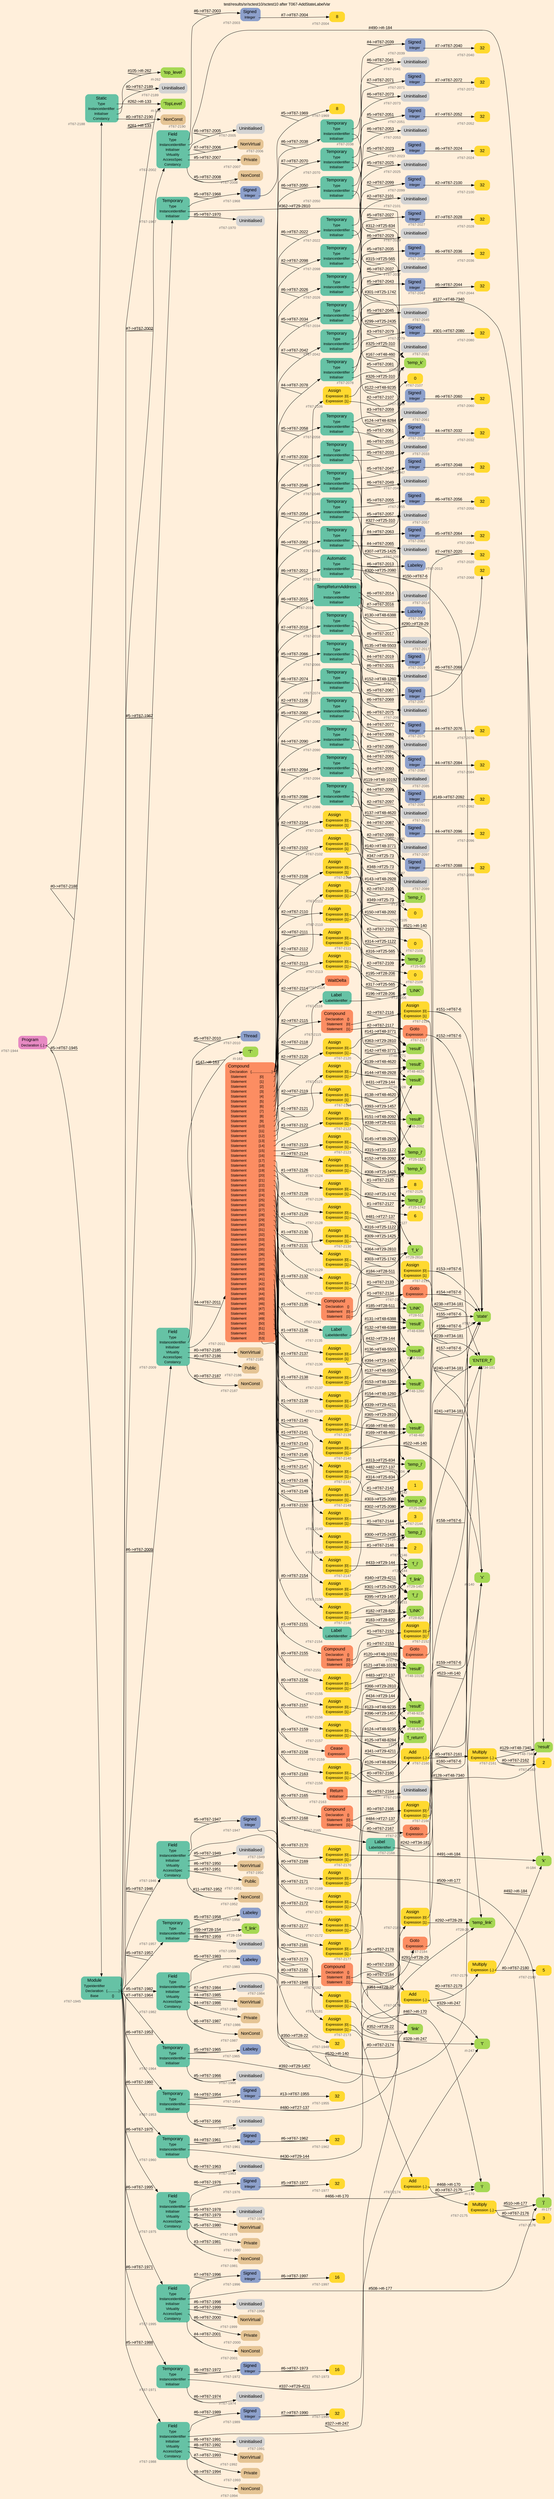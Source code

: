 digraph "test/results/sr/sctest10/sctest10 after T067-AddStateLabelVar" {
label = "test/results/sr/sctest10/sctest10 after T067-AddStateLabelVar"
labelloc = t
graph [
    rankdir = "LR"
    ranksep = 0.3
    bgcolor = antiquewhite1
    color = black
    fontcolor = black
    fontname = "Arial"
];
node [
    fontname = "Arial"
];
edge [
    fontname = "Arial"
];

// -------------------- node figure --------------------
// -------- block #T67-1944 ----------
"#T67-1944" [
    fillcolor = "/set28/4"
    xlabel = "#T67-1944"
    fontsize = "12"
    fontcolor = grey40
    shape = "plaintext"
    label = <<TABLE BORDER="0" CELLBORDER="0" CELLSPACING="0">
     <TR><TD><FONT COLOR="black" POINT-SIZE="15">Program</FONT></TD></TR>
     <TR><TD><FONT COLOR="black" POINT-SIZE="12">Declaration</FONT></TD><TD PORT="port0"><FONT COLOR="black" POINT-SIZE="12">{..}</FONT></TD></TR>
    </TABLE>>
    style = "rounded,filled"
];

// -------- block #T67-1945 ----------
"#T67-1945" [
    fillcolor = "/set28/1"
    xlabel = "#T67-1945"
    fontsize = "12"
    fontcolor = grey40
    shape = "plaintext"
    label = <<TABLE BORDER="0" CELLBORDER="0" CELLSPACING="0">
     <TR><TD><FONT COLOR="black" POINT-SIZE="15">Module</FONT></TD></TR>
     <TR><TD><FONT COLOR="black" POINT-SIZE="12">TypeIdentifier</FONT></TD><TD PORT="port0"></TD></TR>
     <TR><TD><FONT COLOR="black" POINT-SIZE="12">Declaration</FONT></TD><TD PORT="port1"><FONT COLOR="black" POINT-SIZE="12">{.............}</FONT></TD></TR>
     <TR><TD><FONT COLOR="black" POINT-SIZE="12">Base</FONT></TD><TD PORT="port2"><FONT COLOR="black" POINT-SIZE="12">{}</FONT></TD></TR>
    </TABLE>>
    style = "rounded,filled"
];

// -------- block #I-133 ----------
"#I-133" [
    fillcolor = "/set28/5"
    xlabel = "#I-133"
    fontsize = "12"
    fontcolor = grey40
    shape = "plaintext"
    label = <<TABLE BORDER="0" CELLBORDER="0" CELLSPACING="0">
     <TR><TD><FONT COLOR="black" POINT-SIZE="15">'TopLevel'</FONT></TD></TR>
    </TABLE>>
    style = "rounded,filled"
];

// -------- block #T67-1946 ----------
"#T67-1946" [
    fillcolor = "/set28/1"
    xlabel = "#T67-1946"
    fontsize = "12"
    fontcolor = grey40
    shape = "plaintext"
    label = <<TABLE BORDER="0" CELLBORDER="0" CELLSPACING="0">
     <TR><TD><FONT COLOR="black" POINT-SIZE="15">Field</FONT></TD></TR>
     <TR><TD><FONT COLOR="black" POINT-SIZE="12">Type</FONT></TD><TD PORT="port0"></TD></TR>
     <TR><TD><FONT COLOR="black" POINT-SIZE="12">InstanceIdentifier</FONT></TD><TD PORT="port1"></TD></TR>
     <TR><TD><FONT COLOR="black" POINT-SIZE="12">Initialiser</FONT></TD><TD PORT="port2"></TD></TR>
     <TR><TD><FONT COLOR="black" POINT-SIZE="12">Virtuality</FONT></TD><TD PORT="port3"></TD></TR>
     <TR><TD><FONT COLOR="black" POINT-SIZE="12">AccessSpec</FONT></TD><TD PORT="port4"></TD></TR>
     <TR><TD><FONT COLOR="black" POINT-SIZE="12">Constancy</FONT></TD><TD PORT="port5"></TD></TR>
    </TABLE>>
    style = "rounded,filled"
];

// -------- block #T67-1947 ----------
"#T67-1947" [
    fillcolor = "/set28/3"
    xlabel = "#T67-1947"
    fontsize = "12"
    fontcolor = grey40
    shape = "plaintext"
    label = <<TABLE BORDER="0" CELLBORDER="0" CELLSPACING="0">
     <TR><TD><FONT COLOR="black" POINT-SIZE="15">Signed</FONT></TD></TR>
     <TR><TD><FONT COLOR="black" POINT-SIZE="12">Integer</FONT></TD><TD PORT="port0"></TD></TR>
    </TABLE>>
    style = "rounded,filled"
];

// -------- block #T67-1948 ----------
"#T67-1948" [
    fillcolor = "/set28/6"
    xlabel = "#T67-1948"
    fontsize = "12"
    fontcolor = grey40
    shape = "plaintext"
    label = <<TABLE BORDER="0" CELLBORDER="0" CELLSPACING="0">
     <TR><TD><FONT COLOR="black" POINT-SIZE="15">32</FONT></TD></TR>
    </TABLE>>
    style = "rounded,filled"
];

// -------- block #I-140 ----------
"#I-140" [
    fillcolor = "/set28/5"
    xlabel = "#I-140"
    fontsize = "12"
    fontcolor = grey40
    shape = "plaintext"
    label = <<TABLE BORDER="0" CELLBORDER="0" CELLSPACING="0">
     <TR><TD><FONT COLOR="black" POINT-SIZE="15">'x'</FONT></TD></TR>
    </TABLE>>
    style = "rounded,filled"
];

// -------- block #T67-1949 ----------
"#T67-1949" [
    xlabel = "#T67-1949"
    fontsize = "12"
    fontcolor = grey40
    shape = "plaintext"
    label = <<TABLE BORDER="0" CELLBORDER="0" CELLSPACING="0">
     <TR><TD><FONT COLOR="black" POINT-SIZE="15">Uninitialised</FONT></TD></TR>
    </TABLE>>
    style = "rounded,filled"
];

// -------- block #T67-1950 ----------
"#T67-1950" [
    fillcolor = "/set28/7"
    xlabel = "#T67-1950"
    fontsize = "12"
    fontcolor = grey40
    shape = "plaintext"
    label = <<TABLE BORDER="0" CELLBORDER="0" CELLSPACING="0">
     <TR><TD><FONT COLOR="black" POINT-SIZE="15">NonVirtual</FONT></TD></TR>
    </TABLE>>
    style = "rounded,filled"
];

// -------- block #T67-1951 ----------
"#T67-1951" [
    fillcolor = "/set28/7"
    xlabel = "#T67-1951"
    fontsize = "12"
    fontcolor = grey40
    shape = "plaintext"
    label = <<TABLE BORDER="0" CELLBORDER="0" CELLSPACING="0">
     <TR><TD><FONT COLOR="black" POINT-SIZE="15">Public</FONT></TD></TR>
    </TABLE>>
    style = "rounded,filled"
];

// -------- block #T67-1952 ----------
"#T67-1952" [
    fillcolor = "/set28/7"
    xlabel = "#T67-1952"
    fontsize = "12"
    fontcolor = grey40
    shape = "plaintext"
    label = <<TABLE BORDER="0" CELLBORDER="0" CELLSPACING="0">
     <TR><TD><FONT COLOR="black" POINT-SIZE="15">NonConst</FONT></TD></TR>
    </TABLE>>
    style = "rounded,filled"
];

// -------- block #T67-1953 ----------
"#T67-1953" [
    fillcolor = "/set28/1"
    xlabel = "#T67-1953"
    fontsize = "12"
    fontcolor = grey40
    shape = "plaintext"
    label = <<TABLE BORDER="0" CELLBORDER="0" CELLSPACING="0">
     <TR><TD><FONT COLOR="black" POINT-SIZE="15">Temporary</FONT></TD></TR>
     <TR><TD><FONT COLOR="black" POINT-SIZE="12">Type</FONT></TD><TD PORT="port0"></TD></TR>
     <TR><TD><FONT COLOR="black" POINT-SIZE="12">InstanceIdentifier</FONT></TD><TD PORT="port1"></TD></TR>
     <TR><TD><FONT COLOR="black" POINT-SIZE="12">Initialiser</FONT></TD><TD PORT="port2"></TD></TR>
    </TABLE>>
    style = "rounded,filled"
];

// -------- block #T67-1954 ----------
"#T67-1954" [
    fillcolor = "/set28/3"
    xlabel = "#T67-1954"
    fontsize = "12"
    fontcolor = grey40
    shape = "plaintext"
    label = <<TABLE BORDER="0" CELLBORDER="0" CELLSPACING="0">
     <TR><TD><FONT COLOR="black" POINT-SIZE="15">Signed</FONT></TD></TR>
     <TR><TD><FONT COLOR="black" POINT-SIZE="12">Integer</FONT></TD><TD PORT="port0"></TD></TR>
    </TABLE>>
    style = "rounded,filled"
];

// -------- block #T67-1955 ----------
"#T67-1955" [
    fillcolor = "/set28/6"
    xlabel = "#T67-1955"
    fontsize = "12"
    fontcolor = grey40
    shape = "plaintext"
    label = <<TABLE BORDER="0" CELLBORDER="0" CELLSPACING="0">
     <TR><TD><FONT COLOR="black" POINT-SIZE="15">32</FONT></TD></TR>
    </TABLE>>
    style = "rounded,filled"
];

// -------- block #T27-137 ----------
"#T27-137" [
    fillcolor = "/set28/5"
    xlabel = "#T27-137"
    fontsize = "12"
    fontcolor = grey40
    shape = "plaintext"
    label = <<TABLE BORDER="0" CELLBORDER="0" CELLSPACING="0">
     <TR><TD><FONT COLOR="black" POINT-SIZE="15">'f_return'</FONT></TD></TR>
    </TABLE>>
    style = "rounded,filled"
];

// -------- block #T67-1956 ----------
"#T67-1956" [
    xlabel = "#T67-1956"
    fontsize = "12"
    fontcolor = grey40
    shape = "plaintext"
    label = <<TABLE BORDER="0" CELLBORDER="0" CELLSPACING="0">
     <TR><TD><FONT COLOR="black" POINT-SIZE="15">Uninitialised</FONT></TD></TR>
    </TABLE>>
    style = "rounded,filled"
];

// -------- block #T67-1957 ----------
"#T67-1957" [
    fillcolor = "/set28/1"
    xlabel = "#T67-1957"
    fontsize = "12"
    fontcolor = grey40
    shape = "plaintext"
    label = <<TABLE BORDER="0" CELLBORDER="0" CELLSPACING="0">
     <TR><TD><FONT COLOR="black" POINT-SIZE="15">Temporary</FONT></TD></TR>
     <TR><TD><FONT COLOR="black" POINT-SIZE="12">Type</FONT></TD><TD PORT="port0"></TD></TR>
     <TR><TD><FONT COLOR="black" POINT-SIZE="12">InstanceIdentifier</FONT></TD><TD PORT="port1"></TD></TR>
     <TR><TD><FONT COLOR="black" POINT-SIZE="12">Initialiser</FONT></TD><TD PORT="port2"></TD></TR>
    </TABLE>>
    style = "rounded,filled"
];

// -------- block #T67-1958 ----------
"#T67-1958" [
    fillcolor = "/set28/3"
    xlabel = "#T67-1958"
    fontsize = "12"
    fontcolor = grey40
    shape = "plaintext"
    label = <<TABLE BORDER="0" CELLBORDER="0" CELLSPACING="0">
     <TR><TD><FONT COLOR="black" POINT-SIZE="15">Labeley</FONT></TD></TR>
    </TABLE>>
    style = "rounded,filled"
];

// -------- block #T28-154 ----------
"#T28-154" [
    fillcolor = "/set28/5"
    xlabel = "#T28-154"
    fontsize = "12"
    fontcolor = grey40
    shape = "plaintext"
    label = <<TABLE BORDER="0" CELLBORDER="0" CELLSPACING="0">
     <TR><TD><FONT COLOR="black" POINT-SIZE="15">'f_link'</FONT></TD></TR>
    </TABLE>>
    style = "rounded,filled"
];

// -------- block #T67-1959 ----------
"#T67-1959" [
    xlabel = "#T67-1959"
    fontsize = "12"
    fontcolor = grey40
    shape = "plaintext"
    label = <<TABLE BORDER="0" CELLBORDER="0" CELLSPACING="0">
     <TR><TD><FONT COLOR="black" POINT-SIZE="15">Uninitialised</FONT></TD></TR>
    </TABLE>>
    style = "rounded,filled"
];

// -------- block #T67-1960 ----------
"#T67-1960" [
    fillcolor = "/set28/1"
    xlabel = "#T67-1960"
    fontsize = "12"
    fontcolor = grey40
    shape = "plaintext"
    label = <<TABLE BORDER="0" CELLBORDER="0" CELLSPACING="0">
     <TR><TD><FONT COLOR="black" POINT-SIZE="15">Temporary</FONT></TD></TR>
     <TR><TD><FONT COLOR="black" POINT-SIZE="12">Type</FONT></TD><TD PORT="port0"></TD></TR>
     <TR><TD><FONT COLOR="black" POINT-SIZE="12">InstanceIdentifier</FONT></TD><TD PORT="port1"></TD></TR>
     <TR><TD><FONT COLOR="black" POINT-SIZE="12">Initialiser</FONT></TD><TD PORT="port2"></TD></TR>
    </TABLE>>
    style = "rounded,filled"
];

// -------- block #T67-1961 ----------
"#T67-1961" [
    fillcolor = "/set28/3"
    xlabel = "#T67-1961"
    fontsize = "12"
    fontcolor = grey40
    shape = "plaintext"
    label = <<TABLE BORDER="0" CELLBORDER="0" CELLSPACING="0">
     <TR><TD><FONT COLOR="black" POINT-SIZE="15">Signed</FONT></TD></TR>
     <TR><TD><FONT COLOR="black" POINT-SIZE="12">Integer</FONT></TD><TD PORT="port0"></TD></TR>
    </TABLE>>
    style = "rounded,filled"
];

// -------- block #T67-1962 ----------
"#T67-1962" [
    fillcolor = "/set28/6"
    xlabel = "#T67-1962"
    fontsize = "12"
    fontcolor = grey40
    shape = "plaintext"
    label = <<TABLE BORDER="0" CELLBORDER="0" CELLSPACING="0">
     <TR><TD><FONT COLOR="black" POINT-SIZE="15">32</FONT></TD></TR>
    </TABLE>>
    style = "rounded,filled"
];

// -------- block #T29-144 ----------
"#T29-144" [
    fillcolor = "/set28/5"
    xlabel = "#T29-144"
    fontsize = "12"
    fontcolor = grey40
    shape = "plaintext"
    label = <<TABLE BORDER="0" CELLBORDER="0" CELLSPACING="0">
     <TR><TD><FONT COLOR="black" POINT-SIZE="15">'f_i'</FONT></TD></TR>
    </TABLE>>
    style = "rounded,filled"
];

// -------- block #T67-1963 ----------
"#T67-1963" [
    xlabel = "#T67-1963"
    fontsize = "12"
    fontcolor = grey40
    shape = "plaintext"
    label = <<TABLE BORDER="0" CELLBORDER="0" CELLSPACING="0">
     <TR><TD><FONT COLOR="black" POINT-SIZE="15">Uninitialised</FONT></TD></TR>
    </TABLE>>
    style = "rounded,filled"
];

// -------- block #T67-1964 ----------
"#T67-1964" [
    fillcolor = "/set28/1"
    xlabel = "#T67-1964"
    fontsize = "12"
    fontcolor = grey40
    shape = "plaintext"
    label = <<TABLE BORDER="0" CELLBORDER="0" CELLSPACING="0">
     <TR><TD><FONT COLOR="black" POINT-SIZE="15">Temporary</FONT></TD></TR>
     <TR><TD><FONT COLOR="black" POINT-SIZE="12">Type</FONT></TD><TD PORT="port0"></TD></TR>
     <TR><TD><FONT COLOR="black" POINT-SIZE="12">InstanceIdentifier</FONT></TD><TD PORT="port1"></TD></TR>
     <TR><TD><FONT COLOR="black" POINT-SIZE="12">Initialiser</FONT></TD><TD PORT="port2"></TD></TR>
    </TABLE>>
    style = "rounded,filled"
];

// -------- block #T67-1965 ----------
"#T67-1965" [
    fillcolor = "/set28/3"
    xlabel = "#T67-1965"
    fontsize = "12"
    fontcolor = grey40
    shape = "plaintext"
    label = <<TABLE BORDER="0" CELLBORDER="0" CELLSPACING="0">
     <TR><TD><FONT COLOR="black" POINT-SIZE="15">Labeley</FONT></TD></TR>
    </TABLE>>
    style = "rounded,filled"
];

// -------- block #T29-1457 ----------
"#T29-1457" [
    fillcolor = "/set28/5"
    xlabel = "#T29-1457"
    fontsize = "12"
    fontcolor = grey40
    shape = "plaintext"
    label = <<TABLE BORDER="0" CELLBORDER="0" CELLSPACING="0">
     <TR><TD><FONT COLOR="black" POINT-SIZE="15">'f_link'</FONT></TD></TR>
    </TABLE>>
    style = "rounded,filled"
];

// -------- block #T67-1966 ----------
"#T67-1966" [
    xlabel = "#T67-1966"
    fontsize = "12"
    fontcolor = grey40
    shape = "plaintext"
    label = <<TABLE BORDER="0" CELLBORDER="0" CELLSPACING="0">
     <TR><TD><FONT COLOR="black" POINT-SIZE="15">Uninitialised</FONT></TD></TR>
    </TABLE>>
    style = "rounded,filled"
];

// -------- block #T67-1967 ----------
"#T67-1967" [
    fillcolor = "/set28/1"
    xlabel = "#T67-1967"
    fontsize = "12"
    fontcolor = grey40
    shape = "plaintext"
    label = <<TABLE BORDER="0" CELLBORDER="0" CELLSPACING="0">
     <TR><TD><FONT COLOR="black" POINT-SIZE="15">Temporary</FONT></TD></TR>
     <TR><TD><FONT COLOR="black" POINT-SIZE="12">Type</FONT></TD><TD PORT="port0"></TD></TR>
     <TR><TD><FONT COLOR="black" POINT-SIZE="12">InstanceIdentifier</FONT></TD><TD PORT="port1"></TD></TR>
     <TR><TD><FONT COLOR="black" POINT-SIZE="12">Initialiser</FONT></TD><TD PORT="port2"></TD></TR>
    </TABLE>>
    style = "rounded,filled"
];

// -------- block #T67-1968 ----------
"#T67-1968" [
    fillcolor = "/set28/3"
    xlabel = "#T67-1968"
    fontsize = "12"
    fontcolor = grey40
    shape = "plaintext"
    label = <<TABLE BORDER="0" CELLBORDER="0" CELLSPACING="0">
     <TR><TD><FONT COLOR="black" POINT-SIZE="15">Signed</FONT></TD></TR>
     <TR><TD><FONT COLOR="black" POINT-SIZE="12">Integer</FONT></TD><TD PORT="port0"></TD></TR>
    </TABLE>>
    style = "rounded,filled"
];

// -------- block #T67-1969 ----------
"#T67-1969" [
    fillcolor = "/set28/6"
    xlabel = "#T67-1969"
    fontsize = "12"
    fontcolor = grey40
    shape = "plaintext"
    label = <<TABLE BORDER="0" CELLBORDER="0" CELLSPACING="0">
     <TR><TD><FONT COLOR="black" POINT-SIZE="15">8</FONT></TD></TR>
    </TABLE>>
    style = "rounded,filled"
];

// -------- block #T29-2810 ----------
"#T29-2810" [
    fillcolor = "/set28/5"
    xlabel = "#T29-2810"
    fontsize = "12"
    fontcolor = grey40
    shape = "plaintext"
    label = <<TABLE BORDER="0" CELLBORDER="0" CELLSPACING="0">
     <TR><TD><FONT COLOR="black" POINT-SIZE="15">'f_k'</FONT></TD></TR>
    </TABLE>>
    style = "rounded,filled"
];

// -------- block #T67-1970 ----------
"#T67-1970" [
    xlabel = "#T67-1970"
    fontsize = "12"
    fontcolor = grey40
    shape = "plaintext"
    label = <<TABLE BORDER="0" CELLBORDER="0" CELLSPACING="0">
     <TR><TD><FONT COLOR="black" POINT-SIZE="15">Uninitialised</FONT></TD></TR>
    </TABLE>>
    style = "rounded,filled"
];

// -------- block #T67-1971 ----------
"#T67-1971" [
    fillcolor = "/set28/1"
    xlabel = "#T67-1971"
    fontsize = "12"
    fontcolor = grey40
    shape = "plaintext"
    label = <<TABLE BORDER="0" CELLBORDER="0" CELLSPACING="0">
     <TR><TD><FONT COLOR="black" POINT-SIZE="15">Temporary</FONT></TD></TR>
     <TR><TD><FONT COLOR="black" POINT-SIZE="12">Type</FONT></TD><TD PORT="port0"></TD></TR>
     <TR><TD><FONT COLOR="black" POINT-SIZE="12">InstanceIdentifier</FONT></TD><TD PORT="port1"></TD></TR>
     <TR><TD><FONT COLOR="black" POINT-SIZE="12">Initialiser</FONT></TD><TD PORT="port2"></TD></TR>
    </TABLE>>
    style = "rounded,filled"
];

// -------- block #T67-1972 ----------
"#T67-1972" [
    fillcolor = "/set28/3"
    xlabel = "#T67-1972"
    fontsize = "12"
    fontcolor = grey40
    shape = "plaintext"
    label = <<TABLE BORDER="0" CELLBORDER="0" CELLSPACING="0">
     <TR><TD><FONT COLOR="black" POINT-SIZE="15">Signed</FONT></TD></TR>
     <TR><TD><FONT COLOR="black" POINT-SIZE="12">Integer</FONT></TD><TD PORT="port0"></TD></TR>
    </TABLE>>
    style = "rounded,filled"
];

// -------- block #T67-1973 ----------
"#T67-1973" [
    fillcolor = "/set28/6"
    xlabel = "#T67-1973"
    fontsize = "12"
    fontcolor = grey40
    shape = "plaintext"
    label = <<TABLE BORDER="0" CELLBORDER="0" CELLSPACING="0">
     <TR><TD><FONT COLOR="black" POINT-SIZE="15">16</FONT></TD></TR>
    </TABLE>>
    style = "rounded,filled"
];

// -------- block #T29-4211 ----------
"#T29-4211" [
    fillcolor = "/set28/5"
    xlabel = "#T29-4211"
    fontsize = "12"
    fontcolor = grey40
    shape = "plaintext"
    label = <<TABLE BORDER="0" CELLBORDER="0" CELLSPACING="0">
     <TR><TD><FONT COLOR="black" POINT-SIZE="15">'f_j'</FONT></TD></TR>
    </TABLE>>
    style = "rounded,filled"
];

// -------- block #T67-1974 ----------
"#T67-1974" [
    xlabel = "#T67-1974"
    fontsize = "12"
    fontcolor = grey40
    shape = "plaintext"
    label = <<TABLE BORDER="0" CELLBORDER="0" CELLSPACING="0">
     <TR><TD><FONT COLOR="black" POINT-SIZE="15">Uninitialised</FONT></TD></TR>
    </TABLE>>
    style = "rounded,filled"
];

// -------- block #T67-1975 ----------
"#T67-1975" [
    fillcolor = "/set28/1"
    xlabel = "#T67-1975"
    fontsize = "12"
    fontcolor = grey40
    shape = "plaintext"
    label = <<TABLE BORDER="0" CELLBORDER="0" CELLSPACING="0">
     <TR><TD><FONT COLOR="black" POINT-SIZE="15">Field</FONT></TD></TR>
     <TR><TD><FONT COLOR="black" POINT-SIZE="12">Type</FONT></TD><TD PORT="port0"></TD></TR>
     <TR><TD><FONT COLOR="black" POINT-SIZE="12">InstanceIdentifier</FONT></TD><TD PORT="port1"></TD></TR>
     <TR><TD><FONT COLOR="black" POINT-SIZE="12">Initialiser</FONT></TD><TD PORT="port2"></TD></TR>
     <TR><TD><FONT COLOR="black" POINT-SIZE="12">Virtuality</FONT></TD><TD PORT="port3"></TD></TR>
     <TR><TD><FONT COLOR="black" POINT-SIZE="12">AccessSpec</FONT></TD><TD PORT="port4"></TD></TR>
     <TR><TD><FONT COLOR="black" POINT-SIZE="12">Constancy</FONT></TD><TD PORT="port5"></TD></TR>
    </TABLE>>
    style = "rounded,filled"
];

// -------- block #T67-1976 ----------
"#T67-1976" [
    fillcolor = "/set28/3"
    xlabel = "#T67-1976"
    fontsize = "12"
    fontcolor = grey40
    shape = "plaintext"
    label = <<TABLE BORDER="0" CELLBORDER="0" CELLSPACING="0">
     <TR><TD><FONT COLOR="black" POINT-SIZE="15">Signed</FONT></TD></TR>
     <TR><TD><FONT COLOR="black" POINT-SIZE="12">Integer</FONT></TD><TD PORT="port0"></TD></TR>
    </TABLE>>
    style = "rounded,filled"
];

// -------- block #T67-1977 ----------
"#T67-1977" [
    fillcolor = "/set28/6"
    xlabel = "#T67-1977"
    fontsize = "12"
    fontcolor = grey40
    shape = "plaintext"
    label = <<TABLE BORDER="0" CELLBORDER="0" CELLSPACING="0">
     <TR><TD><FONT COLOR="black" POINT-SIZE="15">32</FONT></TD></TR>
    </TABLE>>
    style = "rounded,filled"
];

// -------- block #I-170 ----------
"#I-170" [
    fillcolor = "/set28/5"
    xlabel = "#I-170"
    fontsize = "12"
    fontcolor = grey40
    shape = "plaintext"
    label = <<TABLE BORDER="0" CELLBORDER="0" CELLSPACING="0">
     <TR><TD><FONT COLOR="black" POINT-SIZE="15">'i'</FONT></TD></TR>
    </TABLE>>
    style = "rounded,filled"
];

// -------- block #T67-1978 ----------
"#T67-1978" [
    xlabel = "#T67-1978"
    fontsize = "12"
    fontcolor = grey40
    shape = "plaintext"
    label = <<TABLE BORDER="0" CELLBORDER="0" CELLSPACING="0">
     <TR><TD><FONT COLOR="black" POINT-SIZE="15">Uninitialised</FONT></TD></TR>
    </TABLE>>
    style = "rounded,filled"
];

// -------- block #T67-1979 ----------
"#T67-1979" [
    fillcolor = "/set28/7"
    xlabel = "#T67-1979"
    fontsize = "12"
    fontcolor = grey40
    shape = "plaintext"
    label = <<TABLE BORDER="0" CELLBORDER="0" CELLSPACING="0">
     <TR><TD><FONT COLOR="black" POINT-SIZE="15">NonVirtual</FONT></TD></TR>
    </TABLE>>
    style = "rounded,filled"
];

// -------- block #T67-1980 ----------
"#T67-1980" [
    fillcolor = "/set28/7"
    xlabel = "#T67-1980"
    fontsize = "12"
    fontcolor = grey40
    shape = "plaintext"
    label = <<TABLE BORDER="0" CELLBORDER="0" CELLSPACING="0">
     <TR><TD><FONT COLOR="black" POINT-SIZE="15">Private</FONT></TD></TR>
    </TABLE>>
    style = "rounded,filled"
];

// -------- block #T67-1981 ----------
"#T67-1981" [
    fillcolor = "/set28/7"
    xlabel = "#T67-1981"
    fontsize = "12"
    fontcolor = grey40
    shape = "plaintext"
    label = <<TABLE BORDER="0" CELLBORDER="0" CELLSPACING="0">
     <TR><TD><FONT COLOR="black" POINT-SIZE="15">NonConst</FONT></TD></TR>
    </TABLE>>
    style = "rounded,filled"
];

// -------- block #T67-1982 ----------
"#T67-1982" [
    fillcolor = "/set28/1"
    xlabel = "#T67-1982"
    fontsize = "12"
    fontcolor = grey40
    shape = "plaintext"
    label = <<TABLE BORDER="0" CELLBORDER="0" CELLSPACING="0">
     <TR><TD><FONT COLOR="black" POINT-SIZE="15">Field</FONT></TD></TR>
     <TR><TD><FONT COLOR="black" POINT-SIZE="12">Type</FONT></TD><TD PORT="port0"></TD></TR>
     <TR><TD><FONT COLOR="black" POINT-SIZE="12">InstanceIdentifier</FONT></TD><TD PORT="port1"></TD></TR>
     <TR><TD><FONT COLOR="black" POINT-SIZE="12">Initialiser</FONT></TD><TD PORT="port2"></TD></TR>
     <TR><TD><FONT COLOR="black" POINT-SIZE="12">Virtuality</FONT></TD><TD PORT="port3"></TD></TR>
     <TR><TD><FONT COLOR="black" POINT-SIZE="12">AccessSpec</FONT></TD><TD PORT="port4"></TD></TR>
     <TR><TD><FONT COLOR="black" POINT-SIZE="12">Constancy</FONT></TD><TD PORT="port5"></TD></TR>
    </TABLE>>
    style = "rounded,filled"
];

// -------- block #T67-1983 ----------
"#T67-1983" [
    fillcolor = "/set28/3"
    xlabel = "#T67-1983"
    fontsize = "12"
    fontcolor = grey40
    shape = "plaintext"
    label = <<TABLE BORDER="0" CELLBORDER="0" CELLSPACING="0">
     <TR><TD><FONT COLOR="black" POINT-SIZE="15">Labeley</FONT></TD></TR>
    </TABLE>>
    style = "rounded,filled"
];

// -------- block #T28-22 ----------
"#T28-22" [
    fillcolor = "/set28/5"
    xlabel = "#T28-22"
    fontsize = "12"
    fontcolor = grey40
    shape = "plaintext"
    label = <<TABLE BORDER="0" CELLBORDER="0" CELLSPACING="0">
     <TR><TD><FONT COLOR="black" POINT-SIZE="15">'link'</FONT></TD></TR>
    </TABLE>>
    style = "rounded,filled"
];

// -------- block #T67-1984 ----------
"#T67-1984" [
    xlabel = "#T67-1984"
    fontsize = "12"
    fontcolor = grey40
    shape = "plaintext"
    label = <<TABLE BORDER="0" CELLBORDER="0" CELLSPACING="0">
     <TR><TD><FONT COLOR="black" POINT-SIZE="15">Uninitialised</FONT></TD></TR>
    </TABLE>>
    style = "rounded,filled"
];

// -------- block #T67-1985 ----------
"#T67-1985" [
    fillcolor = "/set28/7"
    xlabel = "#T67-1985"
    fontsize = "12"
    fontcolor = grey40
    shape = "plaintext"
    label = <<TABLE BORDER="0" CELLBORDER="0" CELLSPACING="0">
     <TR><TD><FONT COLOR="black" POINT-SIZE="15">NonVirtual</FONT></TD></TR>
    </TABLE>>
    style = "rounded,filled"
];

// -------- block #T67-1986 ----------
"#T67-1986" [
    fillcolor = "/set28/7"
    xlabel = "#T67-1986"
    fontsize = "12"
    fontcolor = grey40
    shape = "plaintext"
    label = <<TABLE BORDER="0" CELLBORDER="0" CELLSPACING="0">
     <TR><TD><FONT COLOR="black" POINT-SIZE="15">Private</FONT></TD></TR>
    </TABLE>>
    style = "rounded,filled"
];

// -------- block #T67-1987 ----------
"#T67-1987" [
    fillcolor = "/set28/7"
    xlabel = "#T67-1987"
    fontsize = "12"
    fontcolor = grey40
    shape = "plaintext"
    label = <<TABLE BORDER="0" CELLBORDER="0" CELLSPACING="0">
     <TR><TD><FONT COLOR="black" POINT-SIZE="15">NonConst</FONT></TD></TR>
    </TABLE>>
    style = "rounded,filled"
];

// -------- block #T67-1988 ----------
"#T67-1988" [
    fillcolor = "/set28/1"
    xlabel = "#T67-1988"
    fontsize = "12"
    fontcolor = grey40
    shape = "plaintext"
    label = <<TABLE BORDER="0" CELLBORDER="0" CELLSPACING="0">
     <TR><TD><FONT COLOR="black" POINT-SIZE="15">Field</FONT></TD></TR>
     <TR><TD><FONT COLOR="black" POINT-SIZE="12">Type</FONT></TD><TD PORT="port0"></TD></TR>
     <TR><TD><FONT COLOR="black" POINT-SIZE="12">InstanceIdentifier</FONT></TD><TD PORT="port1"></TD></TR>
     <TR><TD><FONT COLOR="black" POINT-SIZE="12">Initialiser</FONT></TD><TD PORT="port2"></TD></TR>
     <TR><TD><FONT COLOR="black" POINT-SIZE="12">Virtuality</FONT></TD><TD PORT="port3"></TD></TR>
     <TR><TD><FONT COLOR="black" POINT-SIZE="12">AccessSpec</FONT></TD><TD PORT="port4"></TD></TR>
     <TR><TD><FONT COLOR="black" POINT-SIZE="12">Constancy</FONT></TD><TD PORT="port5"></TD></TR>
    </TABLE>>
    style = "rounded,filled"
];

// -------- block #T67-1989 ----------
"#T67-1989" [
    fillcolor = "/set28/3"
    xlabel = "#T67-1989"
    fontsize = "12"
    fontcolor = grey40
    shape = "plaintext"
    label = <<TABLE BORDER="0" CELLBORDER="0" CELLSPACING="0">
     <TR><TD><FONT COLOR="black" POINT-SIZE="15">Signed</FONT></TD></TR>
     <TR><TD><FONT COLOR="black" POINT-SIZE="12">Integer</FONT></TD><TD PORT="port0"></TD></TR>
    </TABLE>>
    style = "rounded,filled"
];

// -------- block #T67-1990 ----------
"#T67-1990" [
    fillcolor = "/set28/6"
    xlabel = "#T67-1990"
    fontsize = "12"
    fontcolor = grey40
    shape = "plaintext"
    label = <<TABLE BORDER="0" CELLBORDER="0" CELLSPACING="0">
     <TR><TD><FONT COLOR="black" POINT-SIZE="15">32</FONT></TD></TR>
    </TABLE>>
    style = "rounded,filled"
];

// -------- block #I-247 ----------
"#I-247" [
    fillcolor = "/set28/5"
    xlabel = "#I-247"
    fontsize = "12"
    fontcolor = grey40
    shape = "plaintext"
    label = <<TABLE BORDER="0" CELLBORDER="0" CELLSPACING="0">
     <TR><TD><FONT COLOR="black" POINT-SIZE="15">'t'</FONT></TD></TR>
    </TABLE>>
    style = "rounded,filled"
];

// -------- block #T67-1991 ----------
"#T67-1991" [
    xlabel = "#T67-1991"
    fontsize = "12"
    fontcolor = grey40
    shape = "plaintext"
    label = <<TABLE BORDER="0" CELLBORDER="0" CELLSPACING="0">
     <TR><TD><FONT COLOR="black" POINT-SIZE="15">Uninitialised</FONT></TD></TR>
    </TABLE>>
    style = "rounded,filled"
];

// -------- block #T67-1992 ----------
"#T67-1992" [
    fillcolor = "/set28/7"
    xlabel = "#T67-1992"
    fontsize = "12"
    fontcolor = grey40
    shape = "plaintext"
    label = <<TABLE BORDER="0" CELLBORDER="0" CELLSPACING="0">
     <TR><TD><FONT COLOR="black" POINT-SIZE="15">NonVirtual</FONT></TD></TR>
    </TABLE>>
    style = "rounded,filled"
];

// -------- block #T67-1993 ----------
"#T67-1993" [
    fillcolor = "/set28/7"
    xlabel = "#T67-1993"
    fontsize = "12"
    fontcolor = grey40
    shape = "plaintext"
    label = <<TABLE BORDER="0" CELLBORDER="0" CELLSPACING="0">
     <TR><TD><FONT COLOR="black" POINT-SIZE="15">Private</FONT></TD></TR>
    </TABLE>>
    style = "rounded,filled"
];

// -------- block #T67-1994 ----------
"#T67-1994" [
    fillcolor = "/set28/7"
    xlabel = "#T67-1994"
    fontsize = "12"
    fontcolor = grey40
    shape = "plaintext"
    label = <<TABLE BORDER="0" CELLBORDER="0" CELLSPACING="0">
     <TR><TD><FONT COLOR="black" POINT-SIZE="15">NonConst</FONT></TD></TR>
    </TABLE>>
    style = "rounded,filled"
];

// -------- block #T67-1995 ----------
"#T67-1995" [
    fillcolor = "/set28/1"
    xlabel = "#T67-1995"
    fontsize = "12"
    fontcolor = grey40
    shape = "plaintext"
    label = <<TABLE BORDER="0" CELLBORDER="0" CELLSPACING="0">
     <TR><TD><FONT COLOR="black" POINT-SIZE="15">Field</FONT></TD></TR>
     <TR><TD><FONT COLOR="black" POINT-SIZE="12">Type</FONT></TD><TD PORT="port0"></TD></TR>
     <TR><TD><FONT COLOR="black" POINT-SIZE="12">InstanceIdentifier</FONT></TD><TD PORT="port1"></TD></TR>
     <TR><TD><FONT COLOR="black" POINT-SIZE="12">Initialiser</FONT></TD><TD PORT="port2"></TD></TR>
     <TR><TD><FONT COLOR="black" POINT-SIZE="12">Virtuality</FONT></TD><TD PORT="port3"></TD></TR>
     <TR><TD><FONT COLOR="black" POINT-SIZE="12">AccessSpec</FONT></TD><TD PORT="port4"></TD></TR>
     <TR><TD><FONT COLOR="black" POINT-SIZE="12">Constancy</FONT></TD><TD PORT="port5"></TD></TR>
    </TABLE>>
    style = "rounded,filled"
];

// -------- block #T67-1996 ----------
"#T67-1996" [
    fillcolor = "/set28/3"
    xlabel = "#T67-1996"
    fontsize = "12"
    fontcolor = grey40
    shape = "plaintext"
    label = <<TABLE BORDER="0" CELLBORDER="0" CELLSPACING="0">
     <TR><TD><FONT COLOR="black" POINT-SIZE="15">Signed</FONT></TD></TR>
     <TR><TD><FONT COLOR="black" POINT-SIZE="12">Integer</FONT></TD><TD PORT="port0"></TD></TR>
    </TABLE>>
    style = "rounded,filled"
];

// -------- block #T67-1997 ----------
"#T67-1997" [
    fillcolor = "/set28/6"
    xlabel = "#T67-1997"
    fontsize = "12"
    fontcolor = grey40
    shape = "plaintext"
    label = <<TABLE BORDER="0" CELLBORDER="0" CELLSPACING="0">
     <TR><TD><FONT COLOR="black" POINT-SIZE="15">16</FONT></TD></TR>
    </TABLE>>
    style = "rounded,filled"
];

// -------- block #I-177 ----------
"#I-177" [
    fillcolor = "/set28/5"
    xlabel = "#I-177"
    fontsize = "12"
    fontcolor = grey40
    shape = "plaintext"
    label = <<TABLE BORDER="0" CELLBORDER="0" CELLSPACING="0">
     <TR><TD><FONT COLOR="black" POINT-SIZE="15">'j'</FONT></TD></TR>
    </TABLE>>
    style = "rounded,filled"
];

// -------- block #T67-1998 ----------
"#T67-1998" [
    xlabel = "#T67-1998"
    fontsize = "12"
    fontcolor = grey40
    shape = "plaintext"
    label = <<TABLE BORDER="0" CELLBORDER="0" CELLSPACING="0">
     <TR><TD><FONT COLOR="black" POINT-SIZE="15">Uninitialised</FONT></TD></TR>
    </TABLE>>
    style = "rounded,filled"
];

// -------- block #T67-1999 ----------
"#T67-1999" [
    fillcolor = "/set28/7"
    xlabel = "#T67-1999"
    fontsize = "12"
    fontcolor = grey40
    shape = "plaintext"
    label = <<TABLE BORDER="0" CELLBORDER="0" CELLSPACING="0">
     <TR><TD><FONT COLOR="black" POINT-SIZE="15">NonVirtual</FONT></TD></TR>
    </TABLE>>
    style = "rounded,filled"
];

// -------- block #T67-2000 ----------
"#T67-2000" [
    fillcolor = "/set28/7"
    xlabel = "#T67-2000"
    fontsize = "12"
    fontcolor = grey40
    shape = "plaintext"
    label = <<TABLE BORDER="0" CELLBORDER="0" CELLSPACING="0">
     <TR><TD><FONT COLOR="black" POINT-SIZE="15">Private</FONT></TD></TR>
    </TABLE>>
    style = "rounded,filled"
];

// -------- block #T67-2001 ----------
"#T67-2001" [
    fillcolor = "/set28/7"
    xlabel = "#T67-2001"
    fontsize = "12"
    fontcolor = grey40
    shape = "plaintext"
    label = <<TABLE BORDER="0" CELLBORDER="0" CELLSPACING="0">
     <TR><TD><FONT COLOR="black" POINT-SIZE="15">NonConst</FONT></TD></TR>
    </TABLE>>
    style = "rounded,filled"
];

// -------- block #T67-2002 ----------
"#T67-2002" [
    fillcolor = "/set28/1"
    xlabel = "#T67-2002"
    fontsize = "12"
    fontcolor = grey40
    shape = "plaintext"
    label = <<TABLE BORDER="0" CELLBORDER="0" CELLSPACING="0">
     <TR><TD><FONT COLOR="black" POINT-SIZE="15">Field</FONT></TD></TR>
     <TR><TD><FONT COLOR="black" POINT-SIZE="12">Type</FONT></TD><TD PORT="port0"></TD></TR>
     <TR><TD><FONT COLOR="black" POINT-SIZE="12">InstanceIdentifier</FONT></TD><TD PORT="port1"></TD></TR>
     <TR><TD><FONT COLOR="black" POINT-SIZE="12">Initialiser</FONT></TD><TD PORT="port2"></TD></TR>
     <TR><TD><FONT COLOR="black" POINT-SIZE="12">Virtuality</FONT></TD><TD PORT="port3"></TD></TR>
     <TR><TD><FONT COLOR="black" POINT-SIZE="12">AccessSpec</FONT></TD><TD PORT="port4"></TD></TR>
     <TR><TD><FONT COLOR="black" POINT-SIZE="12">Constancy</FONT></TD><TD PORT="port5"></TD></TR>
    </TABLE>>
    style = "rounded,filled"
];

// -------- block #T67-2003 ----------
"#T67-2003" [
    fillcolor = "/set28/3"
    xlabel = "#T67-2003"
    fontsize = "12"
    fontcolor = grey40
    shape = "plaintext"
    label = <<TABLE BORDER="0" CELLBORDER="0" CELLSPACING="0">
     <TR><TD><FONT COLOR="black" POINT-SIZE="15">Signed</FONT></TD></TR>
     <TR><TD><FONT COLOR="black" POINT-SIZE="12">Integer</FONT></TD><TD PORT="port0"></TD></TR>
    </TABLE>>
    style = "rounded,filled"
];

// -------- block #T67-2004 ----------
"#T67-2004" [
    fillcolor = "/set28/6"
    xlabel = "#T67-2004"
    fontsize = "12"
    fontcolor = grey40
    shape = "plaintext"
    label = <<TABLE BORDER="0" CELLBORDER="0" CELLSPACING="0">
     <TR><TD><FONT COLOR="black" POINT-SIZE="15">8</FONT></TD></TR>
    </TABLE>>
    style = "rounded,filled"
];

// -------- block #I-184 ----------
"#I-184" [
    fillcolor = "/set28/5"
    xlabel = "#I-184"
    fontsize = "12"
    fontcolor = grey40
    shape = "plaintext"
    label = <<TABLE BORDER="0" CELLBORDER="0" CELLSPACING="0">
     <TR><TD><FONT COLOR="black" POINT-SIZE="15">'k'</FONT></TD></TR>
    </TABLE>>
    style = "rounded,filled"
];

// -------- block #T67-2005 ----------
"#T67-2005" [
    xlabel = "#T67-2005"
    fontsize = "12"
    fontcolor = grey40
    shape = "plaintext"
    label = <<TABLE BORDER="0" CELLBORDER="0" CELLSPACING="0">
     <TR><TD><FONT COLOR="black" POINT-SIZE="15">Uninitialised</FONT></TD></TR>
    </TABLE>>
    style = "rounded,filled"
];

// -------- block #T67-2006 ----------
"#T67-2006" [
    fillcolor = "/set28/7"
    xlabel = "#T67-2006"
    fontsize = "12"
    fontcolor = grey40
    shape = "plaintext"
    label = <<TABLE BORDER="0" CELLBORDER="0" CELLSPACING="0">
     <TR><TD><FONT COLOR="black" POINT-SIZE="15">NonVirtual</FONT></TD></TR>
    </TABLE>>
    style = "rounded,filled"
];

// -------- block #T67-2007 ----------
"#T67-2007" [
    fillcolor = "/set28/7"
    xlabel = "#T67-2007"
    fontsize = "12"
    fontcolor = grey40
    shape = "plaintext"
    label = <<TABLE BORDER="0" CELLBORDER="0" CELLSPACING="0">
     <TR><TD><FONT COLOR="black" POINT-SIZE="15">Private</FONT></TD></TR>
    </TABLE>>
    style = "rounded,filled"
];

// -------- block #T67-2008 ----------
"#T67-2008" [
    fillcolor = "/set28/7"
    xlabel = "#T67-2008"
    fontsize = "12"
    fontcolor = grey40
    shape = "plaintext"
    label = <<TABLE BORDER="0" CELLBORDER="0" CELLSPACING="0">
     <TR><TD><FONT COLOR="black" POINT-SIZE="15">NonConst</FONT></TD></TR>
    </TABLE>>
    style = "rounded,filled"
];

// -------- block #T67-2009 ----------
"#T67-2009" [
    fillcolor = "/set28/1"
    xlabel = "#T67-2009"
    fontsize = "12"
    fontcolor = grey40
    shape = "plaintext"
    label = <<TABLE BORDER="0" CELLBORDER="0" CELLSPACING="0">
     <TR><TD><FONT COLOR="black" POINT-SIZE="15">Field</FONT></TD></TR>
     <TR><TD><FONT COLOR="black" POINT-SIZE="12">Type</FONT></TD><TD PORT="port0"></TD></TR>
     <TR><TD><FONT COLOR="black" POINT-SIZE="12">InstanceIdentifier</FONT></TD><TD PORT="port1"></TD></TR>
     <TR><TD><FONT COLOR="black" POINT-SIZE="12">Initialiser</FONT></TD><TD PORT="port2"></TD></TR>
     <TR><TD><FONT COLOR="black" POINT-SIZE="12">Virtuality</FONT></TD><TD PORT="port3"></TD></TR>
     <TR><TD><FONT COLOR="black" POINT-SIZE="12">AccessSpec</FONT></TD><TD PORT="port4"></TD></TR>
     <TR><TD><FONT COLOR="black" POINT-SIZE="12">Constancy</FONT></TD><TD PORT="port5"></TD></TR>
    </TABLE>>
    style = "rounded,filled"
];

// -------- block #T67-2010 ----------
"#T67-2010" [
    fillcolor = "/set28/3"
    xlabel = "#T67-2010"
    fontsize = "12"
    fontcolor = grey40
    shape = "plaintext"
    label = <<TABLE BORDER="0" CELLBORDER="0" CELLSPACING="0">
     <TR><TD><FONT COLOR="black" POINT-SIZE="15">Thread</FONT></TD></TR>
    </TABLE>>
    style = "rounded,filled"
];

// -------- block #I-163 ----------
"#I-163" [
    fillcolor = "/set28/5"
    xlabel = "#I-163"
    fontsize = "12"
    fontcolor = grey40
    shape = "plaintext"
    label = <<TABLE BORDER="0" CELLBORDER="0" CELLSPACING="0">
     <TR><TD><FONT COLOR="black" POINT-SIZE="15">'T'</FONT></TD></TR>
    </TABLE>>
    style = "rounded,filled"
];

// -------- block #T67-2011 ----------
"#T67-2011" [
    fillcolor = "/set28/2"
    xlabel = "#T67-2011"
    fontsize = "12"
    fontcolor = grey40
    shape = "plaintext"
    label = <<TABLE BORDER="0" CELLBORDER="0" CELLSPACING="0">
     <TR><TD><FONT COLOR="black" POINT-SIZE="15">Compound</FONT></TD></TR>
     <TR><TD><FONT COLOR="black" POINT-SIZE="12">Declaration</FONT></TD><TD PORT="port0"><FONT COLOR="black" POINT-SIZE="12">{.......................}</FONT></TD></TR>
     <TR><TD><FONT COLOR="black" POINT-SIZE="12">Statement</FONT></TD><TD PORT="port1"><FONT COLOR="black" POINT-SIZE="12">[0]</FONT></TD></TR>
     <TR><TD><FONT COLOR="black" POINT-SIZE="12">Statement</FONT></TD><TD PORT="port2"><FONT COLOR="black" POINT-SIZE="12">[1]</FONT></TD></TR>
     <TR><TD><FONT COLOR="black" POINT-SIZE="12">Statement</FONT></TD><TD PORT="port3"><FONT COLOR="black" POINT-SIZE="12">[2]</FONT></TD></TR>
     <TR><TD><FONT COLOR="black" POINT-SIZE="12">Statement</FONT></TD><TD PORT="port4"><FONT COLOR="black" POINT-SIZE="12">[3]</FONT></TD></TR>
     <TR><TD><FONT COLOR="black" POINT-SIZE="12">Statement</FONT></TD><TD PORT="port5"><FONT COLOR="black" POINT-SIZE="12">[4]</FONT></TD></TR>
     <TR><TD><FONT COLOR="black" POINT-SIZE="12">Statement</FONT></TD><TD PORT="port6"><FONT COLOR="black" POINT-SIZE="12">[5]</FONT></TD></TR>
     <TR><TD><FONT COLOR="black" POINT-SIZE="12">Statement</FONT></TD><TD PORT="port7"><FONT COLOR="black" POINT-SIZE="12">[6]</FONT></TD></TR>
     <TR><TD><FONT COLOR="black" POINT-SIZE="12">Statement</FONT></TD><TD PORT="port8"><FONT COLOR="black" POINT-SIZE="12">[7]</FONT></TD></TR>
     <TR><TD><FONT COLOR="black" POINT-SIZE="12">Statement</FONT></TD><TD PORT="port9"><FONT COLOR="black" POINT-SIZE="12">[8]</FONT></TD></TR>
     <TR><TD><FONT COLOR="black" POINT-SIZE="12">Statement</FONT></TD><TD PORT="port10"><FONT COLOR="black" POINT-SIZE="12">[9]</FONT></TD></TR>
     <TR><TD><FONT COLOR="black" POINT-SIZE="12">Statement</FONT></TD><TD PORT="port11"><FONT COLOR="black" POINT-SIZE="12">[10]</FONT></TD></TR>
     <TR><TD><FONT COLOR="black" POINT-SIZE="12">Statement</FONT></TD><TD PORT="port12"><FONT COLOR="black" POINT-SIZE="12">[11]</FONT></TD></TR>
     <TR><TD><FONT COLOR="black" POINT-SIZE="12">Statement</FONT></TD><TD PORT="port13"><FONT COLOR="black" POINT-SIZE="12">[12]</FONT></TD></TR>
     <TR><TD><FONT COLOR="black" POINT-SIZE="12">Statement</FONT></TD><TD PORT="port14"><FONT COLOR="black" POINT-SIZE="12">[13]</FONT></TD></TR>
     <TR><TD><FONT COLOR="black" POINT-SIZE="12">Statement</FONT></TD><TD PORT="port15"><FONT COLOR="black" POINT-SIZE="12">[14]</FONT></TD></TR>
     <TR><TD><FONT COLOR="black" POINT-SIZE="12">Statement</FONT></TD><TD PORT="port16"><FONT COLOR="black" POINT-SIZE="12">[15]</FONT></TD></TR>
     <TR><TD><FONT COLOR="black" POINT-SIZE="12">Statement</FONT></TD><TD PORT="port17"><FONT COLOR="black" POINT-SIZE="12">[16]</FONT></TD></TR>
     <TR><TD><FONT COLOR="black" POINT-SIZE="12">Statement</FONT></TD><TD PORT="port18"><FONT COLOR="black" POINT-SIZE="12">[17]</FONT></TD></TR>
     <TR><TD><FONT COLOR="black" POINT-SIZE="12">Statement</FONT></TD><TD PORT="port19"><FONT COLOR="black" POINT-SIZE="12">[18]</FONT></TD></TR>
     <TR><TD><FONT COLOR="black" POINT-SIZE="12">Statement</FONT></TD><TD PORT="port20"><FONT COLOR="black" POINT-SIZE="12">[19]</FONT></TD></TR>
     <TR><TD><FONT COLOR="black" POINT-SIZE="12">Statement</FONT></TD><TD PORT="port21"><FONT COLOR="black" POINT-SIZE="12">[20]</FONT></TD></TR>
     <TR><TD><FONT COLOR="black" POINT-SIZE="12">Statement</FONT></TD><TD PORT="port22"><FONT COLOR="black" POINT-SIZE="12">[21]</FONT></TD></TR>
     <TR><TD><FONT COLOR="black" POINT-SIZE="12">Statement</FONT></TD><TD PORT="port23"><FONT COLOR="black" POINT-SIZE="12">[22]</FONT></TD></TR>
     <TR><TD><FONT COLOR="black" POINT-SIZE="12">Statement</FONT></TD><TD PORT="port24"><FONT COLOR="black" POINT-SIZE="12">[23]</FONT></TD></TR>
     <TR><TD><FONT COLOR="black" POINT-SIZE="12">Statement</FONT></TD><TD PORT="port25"><FONT COLOR="black" POINT-SIZE="12">[24]</FONT></TD></TR>
     <TR><TD><FONT COLOR="black" POINT-SIZE="12">Statement</FONT></TD><TD PORT="port26"><FONT COLOR="black" POINT-SIZE="12">[25]</FONT></TD></TR>
     <TR><TD><FONT COLOR="black" POINT-SIZE="12">Statement</FONT></TD><TD PORT="port27"><FONT COLOR="black" POINT-SIZE="12">[26]</FONT></TD></TR>
     <TR><TD><FONT COLOR="black" POINT-SIZE="12">Statement</FONT></TD><TD PORT="port28"><FONT COLOR="black" POINT-SIZE="12">[27]</FONT></TD></TR>
     <TR><TD><FONT COLOR="black" POINT-SIZE="12">Statement</FONT></TD><TD PORT="port29"><FONT COLOR="black" POINT-SIZE="12">[28]</FONT></TD></TR>
     <TR><TD><FONT COLOR="black" POINT-SIZE="12">Statement</FONT></TD><TD PORT="port30"><FONT COLOR="black" POINT-SIZE="12">[29]</FONT></TD></TR>
     <TR><TD><FONT COLOR="black" POINT-SIZE="12">Statement</FONT></TD><TD PORT="port31"><FONT COLOR="black" POINT-SIZE="12">[30]</FONT></TD></TR>
     <TR><TD><FONT COLOR="black" POINT-SIZE="12">Statement</FONT></TD><TD PORT="port32"><FONT COLOR="black" POINT-SIZE="12">[31]</FONT></TD></TR>
     <TR><TD><FONT COLOR="black" POINT-SIZE="12">Statement</FONT></TD><TD PORT="port33"><FONT COLOR="black" POINT-SIZE="12">[32]</FONT></TD></TR>
     <TR><TD><FONT COLOR="black" POINT-SIZE="12">Statement</FONT></TD><TD PORT="port34"><FONT COLOR="black" POINT-SIZE="12">[33]</FONT></TD></TR>
     <TR><TD><FONT COLOR="black" POINT-SIZE="12">Statement</FONT></TD><TD PORT="port35"><FONT COLOR="black" POINT-SIZE="12">[34]</FONT></TD></TR>
     <TR><TD><FONT COLOR="black" POINT-SIZE="12">Statement</FONT></TD><TD PORT="port36"><FONT COLOR="black" POINT-SIZE="12">[35]</FONT></TD></TR>
     <TR><TD><FONT COLOR="black" POINT-SIZE="12">Statement</FONT></TD><TD PORT="port37"><FONT COLOR="black" POINT-SIZE="12">[36]</FONT></TD></TR>
     <TR><TD><FONT COLOR="black" POINT-SIZE="12">Statement</FONT></TD><TD PORT="port38"><FONT COLOR="black" POINT-SIZE="12">[37]</FONT></TD></TR>
     <TR><TD><FONT COLOR="black" POINT-SIZE="12">Statement</FONT></TD><TD PORT="port39"><FONT COLOR="black" POINT-SIZE="12">[38]</FONT></TD></TR>
     <TR><TD><FONT COLOR="black" POINT-SIZE="12">Statement</FONT></TD><TD PORT="port40"><FONT COLOR="black" POINT-SIZE="12">[39]</FONT></TD></TR>
     <TR><TD><FONT COLOR="black" POINT-SIZE="12">Statement</FONT></TD><TD PORT="port41"><FONT COLOR="black" POINT-SIZE="12">[40]</FONT></TD></TR>
     <TR><TD><FONT COLOR="black" POINT-SIZE="12">Statement</FONT></TD><TD PORT="port42"><FONT COLOR="black" POINT-SIZE="12">[41]</FONT></TD></TR>
     <TR><TD><FONT COLOR="black" POINT-SIZE="12">Statement</FONT></TD><TD PORT="port43"><FONT COLOR="black" POINT-SIZE="12">[42]</FONT></TD></TR>
     <TR><TD><FONT COLOR="black" POINT-SIZE="12">Statement</FONT></TD><TD PORT="port44"><FONT COLOR="black" POINT-SIZE="12">[43]</FONT></TD></TR>
     <TR><TD><FONT COLOR="black" POINT-SIZE="12">Statement</FONT></TD><TD PORT="port45"><FONT COLOR="black" POINT-SIZE="12">[44]</FONT></TD></TR>
     <TR><TD><FONT COLOR="black" POINT-SIZE="12">Statement</FONT></TD><TD PORT="port46"><FONT COLOR="black" POINT-SIZE="12">[45]</FONT></TD></TR>
     <TR><TD><FONT COLOR="black" POINT-SIZE="12">Statement</FONT></TD><TD PORT="port47"><FONT COLOR="black" POINT-SIZE="12">[46]</FONT></TD></TR>
     <TR><TD><FONT COLOR="black" POINT-SIZE="12">Statement</FONT></TD><TD PORT="port48"><FONT COLOR="black" POINT-SIZE="12">[47]</FONT></TD></TR>
     <TR><TD><FONT COLOR="black" POINT-SIZE="12">Statement</FONT></TD><TD PORT="port49"><FONT COLOR="black" POINT-SIZE="12">[48]</FONT></TD></TR>
     <TR><TD><FONT COLOR="black" POINT-SIZE="12">Statement</FONT></TD><TD PORT="port50"><FONT COLOR="black" POINT-SIZE="12">[49]</FONT></TD></TR>
     <TR><TD><FONT COLOR="black" POINT-SIZE="12">Statement</FONT></TD><TD PORT="port51"><FONT COLOR="black" POINT-SIZE="12">[50]</FONT></TD></TR>
     <TR><TD><FONT COLOR="black" POINT-SIZE="12">Statement</FONT></TD><TD PORT="port52"><FONT COLOR="black" POINT-SIZE="12">[51]</FONT></TD></TR>
     <TR><TD><FONT COLOR="black" POINT-SIZE="12">Statement</FONT></TD><TD PORT="port53"><FONT COLOR="black" POINT-SIZE="12">[52]</FONT></TD></TR>
     <TR><TD><FONT COLOR="black" POINT-SIZE="12">Statement</FONT></TD><TD PORT="port54"><FONT COLOR="black" POINT-SIZE="12">[53]</FONT></TD></TR>
    </TABLE>>
    style = "rounded,filled"
];

// -------- block #T67-2012 ----------
"#T67-2012" [
    fillcolor = "/set28/1"
    xlabel = "#T67-2012"
    fontsize = "12"
    fontcolor = grey40
    shape = "plaintext"
    label = <<TABLE BORDER="0" CELLBORDER="0" CELLSPACING="0">
     <TR><TD><FONT COLOR="black" POINT-SIZE="15">Automatic</FONT></TD></TR>
     <TR><TD><FONT COLOR="black" POINT-SIZE="12">Type</FONT></TD><TD PORT="port0"></TD></TR>
     <TR><TD><FONT COLOR="black" POINT-SIZE="12">InstanceIdentifier</FONT></TD><TD PORT="port1"></TD></TR>
     <TR><TD><FONT COLOR="black" POINT-SIZE="12">Initialiser</FONT></TD><TD PORT="port2"></TD></TR>
    </TABLE>>
    style = "rounded,filled"
];

// -------- block #T67-2013 ----------
"#T67-2013" [
    fillcolor = "/set28/3"
    xlabel = "#T67-2013"
    fontsize = "12"
    fontcolor = grey40
    shape = "plaintext"
    label = <<TABLE BORDER="0" CELLBORDER="0" CELLSPACING="0">
     <TR><TD><FONT COLOR="black" POINT-SIZE="15">Labeley</FONT></TD></TR>
    </TABLE>>
    style = "rounded,filled"
];

// -------- block #T67-6 ----------
"#T67-6" [
    fillcolor = "/set28/5"
    xlabel = "#T67-6"
    fontsize = "12"
    fontcolor = grey40
    shape = "plaintext"
    label = <<TABLE BORDER="0" CELLBORDER="0" CELLSPACING="0">
     <TR><TD><FONT COLOR="black" POINT-SIZE="15">'state'</FONT></TD></TR>
    </TABLE>>
    style = "rounded,filled"
];

// -------- block #T67-2014 ----------
"#T67-2014" [
    xlabel = "#T67-2014"
    fontsize = "12"
    fontcolor = grey40
    shape = "plaintext"
    label = <<TABLE BORDER="0" CELLBORDER="0" CELLSPACING="0">
     <TR><TD><FONT COLOR="black" POINT-SIZE="15">Uninitialised</FONT></TD></TR>
    </TABLE>>
    style = "rounded,filled"
];

// -------- block #T67-2015 ----------
"#T67-2015" [
    fillcolor = "/set28/1"
    xlabel = "#T67-2015"
    fontsize = "12"
    fontcolor = grey40
    shape = "plaintext"
    label = <<TABLE BORDER="0" CELLBORDER="0" CELLSPACING="0">
     <TR><TD><FONT COLOR="black" POINT-SIZE="15">TempReturnAddress</FONT></TD></TR>
     <TR><TD><FONT COLOR="black" POINT-SIZE="12">Type</FONT></TD><TD PORT="port0"></TD></TR>
     <TR><TD><FONT COLOR="black" POINT-SIZE="12">InstanceIdentifier</FONT></TD><TD PORT="port1"></TD></TR>
     <TR><TD><FONT COLOR="black" POINT-SIZE="12">Initialiser</FONT></TD><TD PORT="port2"></TD></TR>
    </TABLE>>
    style = "rounded,filled"
];

// -------- block #T67-2016 ----------
"#T67-2016" [
    fillcolor = "/set28/3"
    xlabel = "#T67-2016"
    fontsize = "12"
    fontcolor = grey40
    shape = "plaintext"
    label = <<TABLE BORDER="0" CELLBORDER="0" CELLSPACING="0">
     <TR><TD><FONT COLOR="black" POINT-SIZE="15">Labeley</FONT></TD></TR>
    </TABLE>>
    style = "rounded,filled"
];

// -------- block #T28-29 ----------
"#T28-29" [
    fillcolor = "/set28/5"
    xlabel = "#T28-29"
    fontsize = "12"
    fontcolor = grey40
    shape = "plaintext"
    label = <<TABLE BORDER="0" CELLBORDER="0" CELLSPACING="0">
     <TR><TD><FONT COLOR="black" POINT-SIZE="15">'temp_link'</FONT></TD></TR>
    </TABLE>>
    style = "rounded,filled"
];

// -------- block #T67-2017 ----------
"#T67-2017" [
    xlabel = "#T67-2017"
    fontsize = "12"
    fontcolor = grey40
    shape = "plaintext"
    label = <<TABLE BORDER="0" CELLBORDER="0" CELLSPACING="0">
     <TR><TD><FONT COLOR="black" POINT-SIZE="15">Uninitialised</FONT></TD></TR>
    </TABLE>>
    style = "rounded,filled"
];

// -------- block #T67-2018 ----------
"#T67-2018" [
    fillcolor = "/set28/1"
    xlabel = "#T67-2018"
    fontsize = "12"
    fontcolor = grey40
    shape = "plaintext"
    label = <<TABLE BORDER="0" CELLBORDER="0" CELLSPACING="0">
     <TR><TD><FONT COLOR="black" POINT-SIZE="15">Temporary</FONT></TD></TR>
     <TR><TD><FONT COLOR="black" POINT-SIZE="12">Type</FONT></TD><TD PORT="port0"></TD></TR>
     <TR><TD><FONT COLOR="black" POINT-SIZE="12">InstanceIdentifier</FONT></TD><TD PORT="port1"></TD></TR>
     <TR><TD><FONT COLOR="black" POINT-SIZE="12">Initialiser</FONT></TD><TD PORT="port2"></TD></TR>
    </TABLE>>
    style = "rounded,filled"
];

// -------- block #T67-2019 ----------
"#T67-2019" [
    fillcolor = "/set28/3"
    xlabel = "#T67-2019"
    fontsize = "12"
    fontcolor = grey40
    shape = "plaintext"
    label = <<TABLE BORDER="0" CELLBORDER="0" CELLSPACING="0">
     <TR><TD><FONT COLOR="black" POINT-SIZE="15">Signed</FONT></TD></TR>
     <TR><TD><FONT COLOR="black" POINT-SIZE="12">Integer</FONT></TD><TD PORT="port0"></TD></TR>
    </TABLE>>
    style = "rounded,filled"
];

// -------- block #T67-2020 ----------
"#T67-2020" [
    fillcolor = "/set28/6"
    xlabel = "#T67-2020"
    fontsize = "12"
    fontcolor = grey40
    shape = "plaintext"
    label = <<TABLE BORDER="0" CELLBORDER="0" CELLSPACING="0">
     <TR><TD><FONT COLOR="black" POINT-SIZE="15">32</FONT></TD></TR>
    </TABLE>>
    style = "rounded,filled"
];

// -------- block #T48-10192 ----------
"#T48-10192" [
    fillcolor = "/set28/5"
    xlabel = "#T48-10192"
    fontsize = "12"
    fontcolor = grey40
    shape = "plaintext"
    label = <<TABLE BORDER="0" CELLBORDER="0" CELLSPACING="0">
     <TR><TD><FONT COLOR="black" POINT-SIZE="15">'result'</FONT></TD></TR>
    </TABLE>>
    style = "rounded,filled"
];

// -------- block #T67-2021 ----------
"#T67-2021" [
    xlabel = "#T67-2021"
    fontsize = "12"
    fontcolor = grey40
    shape = "plaintext"
    label = <<TABLE BORDER="0" CELLBORDER="0" CELLSPACING="0">
     <TR><TD><FONT COLOR="black" POINT-SIZE="15">Uninitialised</FONT></TD></TR>
    </TABLE>>
    style = "rounded,filled"
];

// -------- block #T67-2022 ----------
"#T67-2022" [
    fillcolor = "/set28/1"
    xlabel = "#T67-2022"
    fontsize = "12"
    fontcolor = grey40
    shape = "plaintext"
    label = <<TABLE BORDER="0" CELLBORDER="0" CELLSPACING="0">
     <TR><TD><FONT COLOR="black" POINT-SIZE="15">Temporary</FONT></TD></TR>
     <TR><TD><FONT COLOR="black" POINT-SIZE="12">Type</FONT></TD><TD PORT="port0"></TD></TR>
     <TR><TD><FONT COLOR="black" POINT-SIZE="12">InstanceIdentifier</FONT></TD><TD PORT="port1"></TD></TR>
     <TR><TD><FONT COLOR="black" POINT-SIZE="12">Initialiser</FONT></TD><TD PORT="port2"></TD></TR>
    </TABLE>>
    style = "rounded,filled"
];

// -------- block #T67-2023 ----------
"#T67-2023" [
    fillcolor = "/set28/3"
    xlabel = "#T67-2023"
    fontsize = "12"
    fontcolor = grey40
    shape = "plaintext"
    label = <<TABLE BORDER="0" CELLBORDER="0" CELLSPACING="0">
     <TR><TD><FONT COLOR="black" POINT-SIZE="15">Signed</FONT></TD></TR>
     <TR><TD><FONT COLOR="black" POINT-SIZE="12">Integer</FONT></TD><TD PORT="port0"></TD></TR>
    </TABLE>>
    style = "rounded,filled"
];

// -------- block #T67-2024 ----------
"#T67-2024" [
    fillcolor = "/set28/6"
    xlabel = "#T67-2024"
    fontsize = "12"
    fontcolor = grey40
    shape = "plaintext"
    label = <<TABLE BORDER="0" CELLBORDER="0" CELLSPACING="0">
     <TR><TD><FONT COLOR="black" POINT-SIZE="15">32</FONT></TD></TR>
    </TABLE>>
    style = "rounded,filled"
];

// -------- block #T25-2435 ----------
"#T25-2435" [
    fillcolor = "/set28/5"
    xlabel = "#T25-2435"
    fontsize = "12"
    fontcolor = grey40
    shape = "plaintext"
    label = <<TABLE BORDER="0" CELLBORDER="0" CELLSPACING="0">
     <TR><TD><FONT COLOR="black" POINT-SIZE="15">'temp_j'</FONT></TD></TR>
    </TABLE>>
    style = "rounded,filled"
];

// -------- block #T67-2025 ----------
"#T67-2025" [
    xlabel = "#T67-2025"
    fontsize = "12"
    fontcolor = grey40
    shape = "plaintext"
    label = <<TABLE BORDER="0" CELLBORDER="0" CELLSPACING="0">
     <TR><TD><FONT COLOR="black" POINT-SIZE="15">Uninitialised</FONT></TD></TR>
    </TABLE>>
    style = "rounded,filled"
];

// -------- block #T67-2026 ----------
"#T67-2026" [
    fillcolor = "/set28/1"
    xlabel = "#T67-2026"
    fontsize = "12"
    fontcolor = grey40
    shape = "plaintext"
    label = <<TABLE BORDER="0" CELLBORDER="0" CELLSPACING="0">
     <TR><TD><FONT COLOR="black" POINT-SIZE="15">Temporary</FONT></TD></TR>
     <TR><TD><FONT COLOR="black" POINT-SIZE="12">Type</FONT></TD><TD PORT="port0"></TD></TR>
     <TR><TD><FONT COLOR="black" POINT-SIZE="12">InstanceIdentifier</FONT></TD><TD PORT="port1"></TD></TR>
     <TR><TD><FONT COLOR="black" POINT-SIZE="12">Initialiser</FONT></TD><TD PORT="port2"></TD></TR>
    </TABLE>>
    style = "rounded,filled"
];

// -------- block #T67-2027 ----------
"#T67-2027" [
    fillcolor = "/set28/3"
    xlabel = "#T67-2027"
    fontsize = "12"
    fontcolor = grey40
    shape = "plaintext"
    label = <<TABLE BORDER="0" CELLBORDER="0" CELLSPACING="0">
     <TR><TD><FONT COLOR="black" POINT-SIZE="15">Signed</FONT></TD></TR>
     <TR><TD><FONT COLOR="black" POINT-SIZE="12">Integer</FONT></TD><TD PORT="port0"></TD></TR>
    </TABLE>>
    style = "rounded,filled"
];

// -------- block #T67-2028 ----------
"#T67-2028" [
    fillcolor = "/set28/6"
    xlabel = "#T67-2028"
    fontsize = "12"
    fontcolor = grey40
    shape = "plaintext"
    label = <<TABLE BORDER="0" CELLBORDER="0" CELLSPACING="0">
     <TR><TD><FONT COLOR="black" POINT-SIZE="15">32</FONT></TD></TR>
    </TABLE>>
    style = "rounded,filled"
];

// -------- block #T48-9235 ----------
"#T48-9235" [
    fillcolor = "/set28/5"
    xlabel = "#T48-9235"
    fontsize = "12"
    fontcolor = grey40
    shape = "plaintext"
    label = <<TABLE BORDER="0" CELLBORDER="0" CELLSPACING="0">
     <TR><TD><FONT COLOR="black" POINT-SIZE="15">'result'</FONT></TD></TR>
    </TABLE>>
    style = "rounded,filled"
];

// -------- block #T67-2029 ----------
"#T67-2029" [
    xlabel = "#T67-2029"
    fontsize = "12"
    fontcolor = grey40
    shape = "plaintext"
    label = <<TABLE BORDER="0" CELLBORDER="0" CELLSPACING="0">
     <TR><TD><FONT COLOR="black" POINT-SIZE="15">Uninitialised</FONT></TD></TR>
    </TABLE>>
    style = "rounded,filled"
];

// -------- block #T67-2030 ----------
"#T67-2030" [
    fillcolor = "/set28/1"
    xlabel = "#T67-2030"
    fontsize = "12"
    fontcolor = grey40
    shape = "plaintext"
    label = <<TABLE BORDER="0" CELLBORDER="0" CELLSPACING="0">
     <TR><TD><FONT COLOR="black" POINT-SIZE="15">Temporary</FONT></TD></TR>
     <TR><TD><FONT COLOR="black" POINT-SIZE="12">Type</FONT></TD><TD PORT="port0"></TD></TR>
     <TR><TD><FONT COLOR="black" POINT-SIZE="12">InstanceIdentifier</FONT></TD><TD PORT="port1"></TD></TR>
     <TR><TD><FONT COLOR="black" POINT-SIZE="12">Initialiser</FONT></TD><TD PORT="port2"></TD></TR>
    </TABLE>>
    style = "rounded,filled"
];

// -------- block #T67-2031 ----------
"#T67-2031" [
    fillcolor = "/set28/3"
    xlabel = "#T67-2031"
    fontsize = "12"
    fontcolor = grey40
    shape = "plaintext"
    label = <<TABLE BORDER="0" CELLBORDER="0" CELLSPACING="0">
     <TR><TD><FONT COLOR="black" POINT-SIZE="15">Signed</FONT></TD></TR>
     <TR><TD><FONT COLOR="black" POINT-SIZE="12">Integer</FONT></TD><TD PORT="port0"></TD></TR>
    </TABLE>>
    style = "rounded,filled"
];

// -------- block #T67-2032 ----------
"#T67-2032" [
    fillcolor = "/set28/6"
    xlabel = "#T67-2032"
    fontsize = "12"
    fontcolor = grey40
    shape = "plaintext"
    label = <<TABLE BORDER="0" CELLBORDER="0" CELLSPACING="0">
     <TR><TD><FONT COLOR="black" POINT-SIZE="15">32</FONT></TD></TR>
    </TABLE>>
    style = "rounded,filled"
];

// -------- block #T25-2080 ----------
"#T25-2080" [
    fillcolor = "/set28/5"
    xlabel = "#T25-2080"
    fontsize = "12"
    fontcolor = grey40
    shape = "plaintext"
    label = <<TABLE BORDER="0" CELLBORDER="0" CELLSPACING="0">
     <TR><TD><FONT COLOR="black" POINT-SIZE="15">'temp_k'</FONT></TD></TR>
    </TABLE>>
    style = "rounded,filled"
];

// -------- block #T67-2033 ----------
"#T67-2033" [
    xlabel = "#T67-2033"
    fontsize = "12"
    fontcolor = grey40
    shape = "plaintext"
    label = <<TABLE BORDER="0" CELLBORDER="0" CELLSPACING="0">
     <TR><TD><FONT COLOR="black" POINT-SIZE="15">Uninitialised</FONT></TD></TR>
    </TABLE>>
    style = "rounded,filled"
];

// -------- block #T67-2034 ----------
"#T67-2034" [
    fillcolor = "/set28/1"
    xlabel = "#T67-2034"
    fontsize = "12"
    fontcolor = grey40
    shape = "plaintext"
    label = <<TABLE BORDER="0" CELLBORDER="0" CELLSPACING="0">
     <TR><TD><FONT COLOR="black" POINT-SIZE="15">Temporary</FONT></TD></TR>
     <TR><TD><FONT COLOR="black" POINT-SIZE="12">Type</FONT></TD><TD PORT="port0"></TD></TR>
     <TR><TD><FONT COLOR="black" POINT-SIZE="12">InstanceIdentifier</FONT></TD><TD PORT="port1"></TD></TR>
     <TR><TD><FONT COLOR="black" POINT-SIZE="12">Initialiser</FONT></TD><TD PORT="port2"></TD></TR>
    </TABLE>>
    style = "rounded,filled"
];

// -------- block #T67-2035 ----------
"#T67-2035" [
    fillcolor = "/set28/3"
    xlabel = "#T67-2035"
    fontsize = "12"
    fontcolor = grey40
    shape = "plaintext"
    label = <<TABLE BORDER="0" CELLBORDER="0" CELLSPACING="0">
     <TR><TD><FONT COLOR="black" POINT-SIZE="15">Signed</FONT></TD></TR>
     <TR><TD><FONT COLOR="black" POINT-SIZE="12">Integer</FONT></TD><TD PORT="port0"></TD></TR>
    </TABLE>>
    style = "rounded,filled"
];

// -------- block #T67-2036 ----------
"#T67-2036" [
    fillcolor = "/set28/6"
    xlabel = "#T67-2036"
    fontsize = "12"
    fontcolor = grey40
    shape = "plaintext"
    label = <<TABLE BORDER="0" CELLBORDER="0" CELLSPACING="0">
     <TR><TD><FONT COLOR="black" POINT-SIZE="15">32</FONT></TD></TR>
    </TABLE>>
    style = "rounded,filled"
];

// -------- block #T48-8284 ----------
"#T48-8284" [
    fillcolor = "/set28/5"
    xlabel = "#T48-8284"
    fontsize = "12"
    fontcolor = grey40
    shape = "plaintext"
    label = <<TABLE BORDER="0" CELLBORDER="0" CELLSPACING="0">
     <TR><TD><FONT COLOR="black" POINT-SIZE="15">'result'</FONT></TD></TR>
    </TABLE>>
    style = "rounded,filled"
];

// -------- block #T67-2037 ----------
"#T67-2037" [
    xlabel = "#T67-2037"
    fontsize = "12"
    fontcolor = grey40
    shape = "plaintext"
    label = <<TABLE BORDER="0" CELLBORDER="0" CELLSPACING="0">
     <TR><TD><FONT COLOR="black" POINT-SIZE="15">Uninitialised</FONT></TD></TR>
    </TABLE>>
    style = "rounded,filled"
];

// -------- block #T67-2038 ----------
"#T67-2038" [
    fillcolor = "/set28/1"
    xlabel = "#T67-2038"
    fontsize = "12"
    fontcolor = grey40
    shape = "plaintext"
    label = <<TABLE BORDER="0" CELLBORDER="0" CELLSPACING="0">
     <TR><TD><FONT COLOR="black" POINT-SIZE="15">Temporary</FONT></TD></TR>
     <TR><TD><FONT COLOR="black" POINT-SIZE="12">Type</FONT></TD><TD PORT="port0"></TD></TR>
     <TR><TD><FONT COLOR="black" POINT-SIZE="12">InstanceIdentifier</FONT></TD><TD PORT="port1"></TD></TR>
     <TR><TD><FONT COLOR="black" POINT-SIZE="12">Initialiser</FONT></TD><TD PORT="port2"></TD></TR>
    </TABLE>>
    style = "rounded,filled"
];

// -------- block #T67-2039 ----------
"#T67-2039" [
    fillcolor = "/set28/3"
    xlabel = "#T67-2039"
    fontsize = "12"
    fontcolor = grey40
    shape = "plaintext"
    label = <<TABLE BORDER="0" CELLBORDER="0" CELLSPACING="0">
     <TR><TD><FONT COLOR="black" POINT-SIZE="15">Signed</FONT></TD></TR>
     <TR><TD><FONT COLOR="black" POINT-SIZE="12">Integer</FONT></TD><TD PORT="port0"></TD></TR>
    </TABLE>>
    style = "rounded,filled"
];

// -------- block #T67-2040 ----------
"#T67-2040" [
    fillcolor = "/set28/6"
    xlabel = "#T67-2040"
    fontsize = "12"
    fontcolor = grey40
    shape = "plaintext"
    label = <<TABLE BORDER="0" CELLBORDER="0" CELLSPACING="0">
     <TR><TD><FONT COLOR="black" POINT-SIZE="15">32</FONT></TD></TR>
    </TABLE>>
    style = "rounded,filled"
];

// -------- block #T25-834 ----------
"#T25-834" [
    fillcolor = "/set28/5"
    xlabel = "#T25-834"
    fontsize = "12"
    fontcolor = grey40
    shape = "plaintext"
    label = <<TABLE BORDER="0" CELLBORDER="0" CELLSPACING="0">
     <TR><TD><FONT COLOR="black" POINT-SIZE="15">'temp_i'</FONT></TD></TR>
    </TABLE>>
    style = "rounded,filled"
];

// -------- block #T67-2041 ----------
"#T67-2041" [
    xlabel = "#T67-2041"
    fontsize = "12"
    fontcolor = grey40
    shape = "plaintext"
    label = <<TABLE BORDER="0" CELLBORDER="0" CELLSPACING="0">
     <TR><TD><FONT COLOR="black" POINT-SIZE="15">Uninitialised</FONT></TD></TR>
    </TABLE>>
    style = "rounded,filled"
];

// -------- block #T67-2042 ----------
"#T67-2042" [
    fillcolor = "/set28/1"
    xlabel = "#T67-2042"
    fontsize = "12"
    fontcolor = grey40
    shape = "plaintext"
    label = <<TABLE BORDER="0" CELLBORDER="0" CELLSPACING="0">
     <TR><TD><FONT COLOR="black" POINT-SIZE="15">Temporary</FONT></TD></TR>
     <TR><TD><FONT COLOR="black" POINT-SIZE="12">Type</FONT></TD><TD PORT="port0"></TD></TR>
     <TR><TD><FONT COLOR="black" POINT-SIZE="12">InstanceIdentifier</FONT></TD><TD PORT="port1"></TD></TR>
     <TR><TD><FONT COLOR="black" POINT-SIZE="12">Initialiser</FONT></TD><TD PORT="port2"></TD></TR>
    </TABLE>>
    style = "rounded,filled"
];

// -------- block #T67-2043 ----------
"#T67-2043" [
    fillcolor = "/set28/3"
    xlabel = "#T67-2043"
    fontsize = "12"
    fontcolor = grey40
    shape = "plaintext"
    label = <<TABLE BORDER="0" CELLBORDER="0" CELLSPACING="0">
     <TR><TD><FONT COLOR="black" POINT-SIZE="15">Signed</FONT></TD></TR>
     <TR><TD><FONT COLOR="black" POINT-SIZE="12">Integer</FONT></TD><TD PORT="port0"></TD></TR>
    </TABLE>>
    style = "rounded,filled"
];

// -------- block #T67-2044 ----------
"#T67-2044" [
    fillcolor = "/set28/6"
    xlabel = "#T67-2044"
    fontsize = "12"
    fontcolor = grey40
    shape = "plaintext"
    label = <<TABLE BORDER="0" CELLBORDER="0" CELLSPACING="0">
     <TR><TD><FONT COLOR="black" POINT-SIZE="15">32</FONT></TD></TR>
    </TABLE>>
    style = "rounded,filled"
];

// -------- block #T48-7340 ----------
"#T48-7340" [
    fillcolor = "/set28/5"
    xlabel = "#T48-7340"
    fontsize = "12"
    fontcolor = grey40
    shape = "plaintext"
    label = <<TABLE BORDER="0" CELLBORDER="0" CELLSPACING="0">
     <TR><TD><FONT COLOR="black" POINT-SIZE="15">'result'</FONT></TD></TR>
    </TABLE>>
    style = "rounded,filled"
];

// -------- block #T67-2045 ----------
"#T67-2045" [
    xlabel = "#T67-2045"
    fontsize = "12"
    fontcolor = grey40
    shape = "plaintext"
    label = <<TABLE BORDER="0" CELLBORDER="0" CELLSPACING="0">
     <TR><TD><FONT COLOR="black" POINT-SIZE="15">Uninitialised</FONT></TD></TR>
    </TABLE>>
    style = "rounded,filled"
];

// -------- block #T67-2046 ----------
"#T67-2046" [
    fillcolor = "/set28/1"
    xlabel = "#T67-2046"
    fontsize = "12"
    fontcolor = grey40
    shape = "plaintext"
    label = <<TABLE BORDER="0" CELLBORDER="0" CELLSPACING="0">
     <TR><TD><FONT COLOR="black" POINT-SIZE="15">Temporary</FONT></TD></TR>
     <TR><TD><FONT COLOR="black" POINT-SIZE="12">Type</FONT></TD><TD PORT="port0"></TD></TR>
     <TR><TD><FONT COLOR="black" POINT-SIZE="12">InstanceIdentifier</FONT></TD><TD PORT="port1"></TD></TR>
     <TR><TD><FONT COLOR="black" POINT-SIZE="12">Initialiser</FONT></TD><TD PORT="port2"></TD></TR>
    </TABLE>>
    style = "rounded,filled"
];

// -------- block #T67-2047 ----------
"#T67-2047" [
    fillcolor = "/set28/3"
    xlabel = "#T67-2047"
    fontsize = "12"
    fontcolor = grey40
    shape = "plaintext"
    label = <<TABLE BORDER="0" CELLBORDER="0" CELLSPACING="0">
     <TR><TD><FONT COLOR="black" POINT-SIZE="15">Signed</FONT></TD></TR>
     <TR><TD><FONT COLOR="black" POINT-SIZE="12">Integer</FONT></TD><TD PORT="port0"></TD></TR>
    </TABLE>>
    style = "rounded,filled"
];

// -------- block #T67-2048 ----------
"#T67-2048" [
    fillcolor = "/set28/6"
    xlabel = "#T67-2048"
    fontsize = "12"
    fontcolor = grey40
    shape = "plaintext"
    label = <<TABLE BORDER="0" CELLBORDER="0" CELLSPACING="0">
     <TR><TD><FONT COLOR="black" POINT-SIZE="15">32</FONT></TD></TR>
    </TABLE>>
    style = "rounded,filled"
];

// -------- block #T48-6388 ----------
"#T48-6388" [
    fillcolor = "/set28/5"
    xlabel = "#T48-6388"
    fontsize = "12"
    fontcolor = grey40
    shape = "plaintext"
    label = <<TABLE BORDER="0" CELLBORDER="0" CELLSPACING="0">
     <TR><TD><FONT COLOR="black" POINT-SIZE="15">'result'</FONT></TD></TR>
    </TABLE>>
    style = "rounded,filled"
];

// -------- block #T67-2049 ----------
"#T67-2049" [
    xlabel = "#T67-2049"
    fontsize = "12"
    fontcolor = grey40
    shape = "plaintext"
    label = <<TABLE BORDER="0" CELLBORDER="0" CELLSPACING="0">
     <TR><TD><FONT COLOR="black" POINT-SIZE="15">Uninitialised</FONT></TD></TR>
    </TABLE>>
    style = "rounded,filled"
];

// -------- block #T67-2050 ----------
"#T67-2050" [
    fillcolor = "/set28/1"
    xlabel = "#T67-2050"
    fontsize = "12"
    fontcolor = grey40
    shape = "plaintext"
    label = <<TABLE BORDER="0" CELLBORDER="0" CELLSPACING="0">
     <TR><TD><FONT COLOR="black" POINT-SIZE="15">Temporary</FONT></TD></TR>
     <TR><TD><FONT COLOR="black" POINT-SIZE="12">Type</FONT></TD><TD PORT="port0"></TD></TR>
     <TR><TD><FONT COLOR="black" POINT-SIZE="12">InstanceIdentifier</FONT></TD><TD PORT="port1"></TD></TR>
     <TR><TD><FONT COLOR="black" POINT-SIZE="12">Initialiser</FONT></TD><TD PORT="port2"></TD></TR>
    </TABLE>>
    style = "rounded,filled"
];

// -------- block #T67-2051 ----------
"#T67-2051" [
    fillcolor = "/set28/3"
    xlabel = "#T67-2051"
    fontsize = "12"
    fontcolor = grey40
    shape = "plaintext"
    label = <<TABLE BORDER="0" CELLBORDER="0" CELLSPACING="0">
     <TR><TD><FONT COLOR="black" POINT-SIZE="15">Signed</FONT></TD></TR>
     <TR><TD><FONT COLOR="black" POINT-SIZE="12">Integer</FONT></TD><TD PORT="port0"></TD></TR>
    </TABLE>>
    style = "rounded,filled"
];

// -------- block #T67-2052 ----------
"#T67-2052" [
    fillcolor = "/set28/6"
    xlabel = "#T67-2052"
    fontsize = "12"
    fontcolor = grey40
    shape = "plaintext"
    label = <<TABLE BORDER="0" CELLBORDER="0" CELLSPACING="0">
     <TR><TD><FONT COLOR="black" POINT-SIZE="15">32</FONT></TD></TR>
    </TABLE>>
    style = "rounded,filled"
];

// -------- block #T25-1742 ----------
"#T25-1742" [
    fillcolor = "/set28/5"
    xlabel = "#T25-1742"
    fontsize = "12"
    fontcolor = grey40
    shape = "plaintext"
    label = <<TABLE BORDER="0" CELLBORDER="0" CELLSPACING="0">
     <TR><TD><FONT COLOR="black" POINT-SIZE="15">'temp_j'</FONT></TD></TR>
    </TABLE>>
    style = "rounded,filled"
];

// -------- block #T67-2053 ----------
"#T67-2053" [
    xlabel = "#T67-2053"
    fontsize = "12"
    fontcolor = grey40
    shape = "plaintext"
    label = <<TABLE BORDER="0" CELLBORDER="0" CELLSPACING="0">
     <TR><TD><FONT COLOR="black" POINT-SIZE="15">Uninitialised</FONT></TD></TR>
    </TABLE>>
    style = "rounded,filled"
];

// -------- block #T67-2054 ----------
"#T67-2054" [
    fillcolor = "/set28/1"
    xlabel = "#T67-2054"
    fontsize = "12"
    fontcolor = grey40
    shape = "plaintext"
    label = <<TABLE BORDER="0" CELLBORDER="0" CELLSPACING="0">
     <TR><TD><FONT COLOR="black" POINT-SIZE="15">Temporary</FONT></TD></TR>
     <TR><TD><FONT COLOR="black" POINT-SIZE="12">Type</FONT></TD><TD PORT="port0"></TD></TR>
     <TR><TD><FONT COLOR="black" POINT-SIZE="12">InstanceIdentifier</FONT></TD><TD PORT="port1"></TD></TR>
     <TR><TD><FONT COLOR="black" POINT-SIZE="12">Initialiser</FONT></TD><TD PORT="port2"></TD></TR>
    </TABLE>>
    style = "rounded,filled"
];

// -------- block #T67-2055 ----------
"#T67-2055" [
    fillcolor = "/set28/3"
    xlabel = "#T67-2055"
    fontsize = "12"
    fontcolor = grey40
    shape = "plaintext"
    label = <<TABLE BORDER="0" CELLBORDER="0" CELLSPACING="0">
     <TR><TD><FONT COLOR="black" POINT-SIZE="15">Signed</FONT></TD></TR>
     <TR><TD><FONT COLOR="black" POINT-SIZE="12">Integer</FONT></TD><TD PORT="port0"></TD></TR>
    </TABLE>>
    style = "rounded,filled"
];

// -------- block #T67-2056 ----------
"#T67-2056" [
    fillcolor = "/set28/6"
    xlabel = "#T67-2056"
    fontsize = "12"
    fontcolor = grey40
    shape = "plaintext"
    label = <<TABLE BORDER="0" CELLBORDER="0" CELLSPACING="0">
     <TR><TD><FONT COLOR="black" POINT-SIZE="15">32</FONT></TD></TR>
    </TABLE>>
    style = "rounded,filled"
];

// -------- block #T48-5503 ----------
"#T48-5503" [
    fillcolor = "/set28/5"
    xlabel = "#T48-5503"
    fontsize = "12"
    fontcolor = grey40
    shape = "plaintext"
    label = <<TABLE BORDER="0" CELLBORDER="0" CELLSPACING="0">
     <TR><TD><FONT COLOR="black" POINT-SIZE="15">'result'</FONT></TD></TR>
    </TABLE>>
    style = "rounded,filled"
];

// -------- block #T67-2057 ----------
"#T67-2057" [
    xlabel = "#T67-2057"
    fontsize = "12"
    fontcolor = grey40
    shape = "plaintext"
    label = <<TABLE BORDER="0" CELLBORDER="0" CELLSPACING="0">
     <TR><TD><FONT COLOR="black" POINT-SIZE="15">Uninitialised</FONT></TD></TR>
    </TABLE>>
    style = "rounded,filled"
];

// -------- block #T67-2058 ----------
"#T67-2058" [
    fillcolor = "/set28/1"
    xlabel = "#T67-2058"
    fontsize = "12"
    fontcolor = grey40
    shape = "plaintext"
    label = <<TABLE BORDER="0" CELLBORDER="0" CELLSPACING="0">
     <TR><TD><FONT COLOR="black" POINT-SIZE="15">Temporary</FONT></TD></TR>
     <TR><TD><FONT COLOR="black" POINT-SIZE="12">Type</FONT></TD><TD PORT="port0"></TD></TR>
     <TR><TD><FONT COLOR="black" POINT-SIZE="12">InstanceIdentifier</FONT></TD><TD PORT="port1"></TD></TR>
     <TR><TD><FONT COLOR="black" POINT-SIZE="12">Initialiser</FONT></TD><TD PORT="port2"></TD></TR>
    </TABLE>>
    style = "rounded,filled"
];

// -------- block #T67-2059 ----------
"#T67-2059" [
    fillcolor = "/set28/3"
    xlabel = "#T67-2059"
    fontsize = "12"
    fontcolor = grey40
    shape = "plaintext"
    label = <<TABLE BORDER="0" CELLBORDER="0" CELLSPACING="0">
     <TR><TD><FONT COLOR="black" POINT-SIZE="15">Signed</FONT></TD></TR>
     <TR><TD><FONT COLOR="black" POINT-SIZE="12">Integer</FONT></TD><TD PORT="port0"></TD></TR>
    </TABLE>>
    style = "rounded,filled"
];

// -------- block #T67-2060 ----------
"#T67-2060" [
    fillcolor = "/set28/6"
    xlabel = "#T67-2060"
    fontsize = "12"
    fontcolor = grey40
    shape = "plaintext"
    label = <<TABLE BORDER="0" CELLBORDER="0" CELLSPACING="0">
     <TR><TD><FONT COLOR="black" POINT-SIZE="15">32</FONT></TD></TR>
    </TABLE>>
    style = "rounded,filled"
];

// -------- block #T25-1425 ----------
"#T25-1425" [
    fillcolor = "/set28/5"
    xlabel = "#T25-1425"
    fontsize = "12"
    fontcolor = grey40
    shape = "plaintext"
    label = <<TABLE BORDER="0" CELLBORDER="0" CELLSPACING="0">
     <TR><TD><FONT COLOR="black" POINT-SIZE="15">'temp_k'</FONT></TD></TR>
    </TABLE>>
    style = "rounded,filled"
];

// -------- block #T67-2061 ----------
"#T67-2061" [
    xlabel = "#T67-2061"
    fontsize = "12"
    fontcolor = grey40
    shape = "plaintext"
    label = <<TABLE BORDER="0" CELLBORDER="0" CELLSPACING="0">
     <TR><TD><FONT COLOR="black" POINT-SIZE="15">Uninitialised</FONT></TD></TR>
    </TABLE>>
    style = "rounded,filled"
];

// -------- block #T67-2062 ----------
"#T67-2062" [
    fillcolor = "/set28/1"
    xlabel = "#T67-2062"
    fontsize = "12"
    fontcolor = grey40
    shape = "plaintext"
    label = <<TABLE BORDER="0" CELLBORDER="0" CELLSPACING="0">
     <TR><TD><FONT COLOR="black" POINT-SIZE="15">Temporary</FONT></TD></TR>
     <TR><TD><FONT COLOR="black" POINT-SIZE="12">Type</FONT></TD><TD PORT="port0"></TD></TR>
     <TR><TD><FONT COLOR="black" POINT-SIZE="12">InstanceIdentifier</FONT></TD><TD PORT="port1"></TD></TR>
     <TR><TD><FONT COLOR="black" POINT-SIZE="12">Initialiser</FONT></TD><TD PORT="port2"></TD></TR>
    </TABLE>>
    style = "rounded,filled"
];

// -------- block #T67-2063 ----------
"#T67-2063" [
    fillcolor = "/set28/3"
    xlabel = "#T67-2063"
    fontsize = "12"
    fontcolor = grey40
    shape = "plaintext"
    label = <<TABLE BORDER="0" CELLBORDER="0" CELLSPACING="0">
     <TR><TD><FONT COLOR="black" POINT-SIZE="15">Signed</FONT></TD></TR>
     <TR><TD><FONT COLOR="black" POINT-SIZE="12">Integer</FONT></TD><TD PORT="port0"></TD></TR>
    </TABLE>>
    style = "rounded,filled"
];

// -------- block #T67-2064 ----------
"#T67-2064" [
    fillcolor = "/set28/6"
    xlabel = "#T67-2064"
    fontsize = "12"
    fontcolor = grey40
    shape = "plaintext"
    label = <<TABLE BORDER="0" CELLBORDER="0" CELLSPACING="0">
     <TR><TD><FONT COLOR="black" POINT-SIZE="15">32</FONT></TD></TR>
    </TABLE>>
    style = "rounded,filled"
];

// -------- block #T48-1260 ----------
"#T48-1260" [
    fillcolor = "/set28/5"
    xlabel = "#T48-1260"
    fontsize = "12"
    fontcolor = grey40
    shape = "plaintext"
    label = <<TABLE BORDER="0" CELLBORDER="0" CELLSPACING="0">
     <TR><TD><FONT COLOR="black" POINT-SIZE="15">'result'</FONT></TD></TR>
    </TABLE>>
    style = "rounded,filled"
];

// -------- block #T67-2065 ----------
"#T67-2065" [
    xlabel = "#T67-2065"
    fontsize = "12"
    fontcolor = grey40
    shape = "plaintext"
    label = <<TABLE BORDER="0" CELLBORDER="0" CELLSPACING="0">
     <TR><TD><FONT COLOR="black" POINT-SIZE="15">Uninitialised</FONT></TD></TR>
    </TABLE>>
    style = "rounded,filled"
];

// -------- block #T67-2066 ----------
"#T67-2066" [
    fillcolor = "/set28/1"
    xlabel = "#T67-2066"
    fontsize = "12"
    fontcolor = grey40
    shape = "plaintext"
    label = <<TABLE BORDER="0" CELLBORDER="0" CELLSPACING="0">
     <TR><TD><FONT COLOR="black" POINT-SIZE="15">Temporary</FONT></TD></TR>
     <TR><TD><FONT COLOR="black" POINT-SIZE="12">Type</FONT></TD><TD PORT="port0"></TD></TR>
     <TR><TD><FONT COLOR="black" POINT-SIZE="12">InstanceIdentifier</FONT></TD><TD PORT="port1"></TD></TR>
     <TR><TD><FONT COLOR="black" POINT-SIZE="12">Initialiser</FONT></TD><TD PORT="port2"></TD></TR>
    </TABLE>>
    style = "rounded,filled"
];

// -------- block #T67-2067 ----------
"#T67-2067" [
    fillcolor = "/set28/3"
    xlabel = "#T67-2067"
    fontsize = "12"
    fontcolor = grey40
    shape = "plaintext"
    label = <<TABLE BORDER="0" CELLBORDER="0" CELLSPACING="0">
     <TR><TD><FONT COLOR="black" POINT-SIZE="15">Signed</FONT></TD></TR>
     <TR><TD><FONT COLOR="black" POINT-SIZE="12">Integer</FONT></TD><TD PORT="port0"></TD></TR>
    </TABLE>>
    style = "rounded,filled"
];

// -------- block #T67-2068 ----------
"#T67-2068" [
    fillcolor = "/set28/6"
    xlabel = "#T67-2068"
    fontsize = "12"
    fontcolor = grey40
    shape = "plaintext"
    label = <<TABLE BORDER="0" CELLBORDER="0" CELLSPACING="0">
     <TR><TD><FONT COLOR="black" POINT-SIZE="15">32</FONT></TD></TR>
    </TABLE>>
    style = "rounded,filled"
];

// -------- block #T48-4620 ----------
"#T48-4620" [
    fillcolor = "/set28/5"
    xlabel = "#T48-4620"
    fontsize = "12"
    fontcolor = grey40
    shape = "plaintext"
    label = <<TABLE BORDER="0" CELLBORDER="0" CELLSPACING="0">
     <TR><TD><FONT COLOR="black" POINT-SIZE="15">'result'</FONT></TD></TR>
    </TABLE>>
    style = "rounded,filled"
];

// -------- block #T67-2069 ----------
"#T67-2069" [
    xlabel = "#T67-2069"
    fontsize = "12"
    fontcolor = grey40
    shape = "plaintext"
    label = <<TABLE BORDER="0" CELLBORDER="0" CELLSPACING="0">
     <TR><TD><FONT COLOR="black" POINT-SIZE="15">Uninitialised</FONT></TD></TR>
    </TABLE>>
    style = "rounded,filled"
];

// -------- block #T67-2070 ----------
"#T67-2070" [
    fillcolor = "/set28/1"
    xlabel = "#T67-2070"
    fontsize = "12"
    fontcolor = grey40
    shape = "plaintext"
    label = <<TABLE BORDER="0" CELLBORDER="0" CELLSPACING="0">
     <TR><TD><FONT COLOR="black" POINT-SIZE="15">Temporary</FONT></TD></TR>
     <TR><TD><FONT COLOR="black" POINT-SIZE="12">Type</FONT></TD><TD PORT="port0"></TD></TR>
     <TR><TD><FONT COLOR="black" POINT-SIZE="12">InstanceIdentifier</FONT></TD><TD PORT="port1"></TD></TR>
     <TR><TD><FONT COLOR="black" POINT-SIZE="12">Initialiser</FONT></TD><TD PORT="port2"></TD></TR>
    </TABLE>>
    style = "rounded,filled"
];

// -------- block #T67-2071 ----------
"#T67-2071" [
    fillcolor = "/set28/3"
    xlabel = "#T67-2071"
    fontsize = "12"
    fontcolor = grey40
    shape = "plaintext"
    label = <<TABLE BORDER="0" CELLBORDER="0" CELLSPACING="0">
     <TR><TD><FONT COLOR="black" POINT-SIZE="15">Signed</FONT></TD></TR>
     <TR><TD><FONT COLOR="black" POINT-SIZE="12">Integer</FONT></TD><TD PORT="port0"></TD></TR>
    </TABLE>>
    style = "rounded,filled"
];

// -------- block #T67-2072 ----------
"#T67-2072" [
    fillcolor = "/set28/6"
    xlabel = "#T67-2072"
    fontsize = "12"
    fontcolor = grey40
    shape = "plaintext"
    label = <<TABLE BORDER="0" CELLBORDER="0" CELLSPACING="0">
     <TR><TD><FONT COLOR="black" POINT-SIZE="15">32</FONT></TD></TR>
    </TABLE>>
    style = "rounded,filled"
];

// -------- block #T25-565 ----------
"#T25-565" [
    fillcolor = "/set28/5"
    xlabel = "#T25-565"
    fontsize = "12"
    fontcolor = grey40
    shape = "plaintext"
    label = <<TABLE BORDER="0" CELLBORDER="0" CELLSPACING="0">
     <TR><TD><FONT COLOR="black" POINT-SIZE="15">'temp_j'</FONT></TD></TR>
    </TABLE>>
    style = "rounded,filled"
];

// -------- block #T67-2073 ----------
"#T67-2073" [
    xlabel = "#T67-2073"
    fontsize = "12"
    fontcolor = grey40
    shape = "plaintext"
    label = <<TABLE BORDER="0" CELLBORDER="0" CELLSPACING="0">
     <TR><TD><FONT COLOR="black" POINT-SIZE="15">Uninitialised</FONT></TD></TR>
    </TABLE>>
    style = "rounded,filled"
];

// -------- block #T67-2074 ----------
"#T67-2074" [
    fillcolor = "/set28/1"
    xlabel = "#T67-2074"
    fontsize = "12"
    fontcolor = grey40
    shape = "plaintext"
    label = <<TABLE BORDER="0" CELLBORDER="0" CELLSPACING="0">
     <TR><TD><FONT COLOR="black" POINT-SIZE="15">Temporary</FONT></TD></TR>
     <TR><TD><FONT COLOR="black" POINT-SIZE="12">Type</FONT></TD><TD PORT="port0"></TD></TR>
     <TR><TD><FONT COLOR="black" POINT-SIZE="12">InstanceIdentifier</FONT></TD><TD PORT="port1"></TD></TR>
     <TR><TD><FONT COLOR="black" POINT-SIZE="12">Initialiser</FONT></TD><TD PORT="port2"></TD></TR>
    </TABLE>>
    style = "rounded,filled"
];

// -------- block #T67-2075 ----------
"#T67-2075" [
    fillcolor = "/set28/3"
    xlabel = "#T67-2075"
    fontsize = "12"
    fontcolor = grey40
    shape = "plaintext"
    label = <<TABLE BORDER="0" CELLBORDER="0" CELLSPACING="0">
     <TR><TD><FONT COLOR="black" POINT-SIZE="15">Signed</FONT></TD></TR>
     <TR><TD><FONT COLOR="black" POINT-SIZE="12">Integer</FONT></TD><TD PORT="port0"></TD></TR>
    </TABLE>>
    style = "rounded,filled"
];

// -------- block #T67-2076 ----------
"#T67-2076" [
    fillcolor = "/set28/6"
    xlabel = "#T67-2076"
    fontsize = "12"
    fontcolor = grey40
    shape = "plaintext"
    label = <<TABLE BORDER="0" CELLBORDER="0" CELLSPACING="0">
     <TR><TD><FONT COLOR="black" POINT-SIZE="15">32</FONT></TD></TR>
    </TABLE>>
    style = "rounded,filled"
];

// -------- block #T48-3771 ----------
"#T48-3771" [
    fillcolor = "/set28/5"
    xlabel = "#T48-3771"
    fontsize = "12"
    fontcolor = grey40
    shape = "plaintext"
    label = <<TABLE BORDER="0" CELLBORDER="0" CELLSPACING="0">
     <TR><TD><FONT COLOR="black" POINT-SIZE="15">'result'</FONT></TD></TR>
    </TABLE>>
    style = "rounded,filled"
];

// -------- block #T67-2077 ----------
"#T67-2077" [
    xlabel = "#T67-2077"
    fontsize = "12"
    fontcolor = grey40
    shape = "plaintext"
    label = <<TABLE BORDER="0" CELLBORDER="0" CELLSPACING="0">
     <TR><TD><FONT COLOR="black" POINT-SIZE="15">Uninitialised</FONT></TD></TR>
    </TABLE>>
    style = "rounded,filled"
];

// -------- block #T67-2078 ----------
"#T67-2078" [
    fillcolor = "/set28/1"
    xlabel = "#T67-2078"
    fontsize = "12"
    fontcolor = grey40
    shape = "plaintext"
    label = <<TABLE BORDER="0" CELLBORDER="0" CELLSPACING="0">
     <TR><TD><FONT COLOR="black" POINT-SIZE="15">Temporary</FONT></TD></TR>
     <TR><TD><FONT COLOR="black" POINT-SIZE="12">Type</FONT></TD><TD PORT="port0"></TD></TR>
     <TR><TD><FONT COLOR="black" POINT-SIZE="12">InstanceIdentifier</FONT></TD><TD PORT="port1"></TD></TR>
     <TR><TD><FONT COLOR="black" POINT-SIZE="12">Initialiser</FONT></TD><TD PORT="port2"></TD></TR>
    </TABLE>>
    style = "rounded,filled"
];

// -------- block #T67-2079 ----------
"#T67-2079" [
    fillcolor = "/set28/3"
    xlabel = "#T67-2079"
    fontsize = "12"
    fontcolor = grey40
    shape = "plaintext"
    label = <<TABLE BORDER="0" CELLBORDER="0" CELLSPACING="0">
     <TR><TD><FONT COLOR="black" POINT-SIZE="15">Signed</FONT></TD></TR>
     <TR><TD><FONT COLOR="black" POINT-SIZE="12">Integer</FONT></TD><TD PORT="port0"></TD></TR>
    </TABLE>>
    style = "rounded,filled"
];

// -------- block #T67-2080 ----------
"#T67-2080" [
    fillcolor = "/set28/6"
    xlabel = "#T67-2080"
    fontsize = "12"
    fontcolor = grey40
    shape = "plaintext"
    label = <<TABLE BORDER="0" CELLBORDER="0" CELLSPACING="0">
     <TR><TD><FONT COLOR="black" POINT-SIZE="15">32</FONT></TD></TR>
    </TABLE>>
    style = "rounded,filled"
];

// -------- block #T25-310 ----------
"#T25-310" [
    fillcolor = "/set28/5"
    xlabel = "#T25-310"
    fontsize = "12"
    fontcolor = grey40
    shape = "plaintext"
    label = <<TABLE BORDER="0" CELLBORDER="0" CELLSPACING="0">
     <TR><TD><FONT COLOR="black" POINT-SIZE="15">'temp_k'</FONT></TD></TR>
    </TABLE>>
    style = "rounded,filled"
];

// -------- block #T67-2081 ----------
"#T67-2081" [
    xlabel = "#T67-2081"
    fontsize = "12"
    fontcolor = grey40
    shape = "plaintext"
    label = <<TABLE BORDER="0" CELLBORDER="0" CELLSPACING="0">
     <TR><TD><FONT COLOR="black" POINT-SIZE="15">Uninitialised</FONT></TD></TR>
    </TABLE>>
    style = "rounded,filled"
];

// -------- block #T67-2082 ----------
"#T67-2082" [
    fillcolor = "/set28/1"
    xlabel = "#T67-2082"
    fontsize = "12"
    fontcolor = grey40
    shape = "plaintext"
    label = <<TABLE BORDER="0" CELLBORDER="0" CELLSPACING="0">
     <TR><TD><FONT COLOR="black" POINT-SIZE="15">Temporary</FONT></TD></TR>
     <TR><TD><FONT COLOR="black" POINT-SIZE="12">Type</FONT></TD><TD PORT="port0"></TD></TR>
     <TR><TD><FONT COLOR="black" POINT-SIZE="12">InstanceIdentifier</FONT></TD><TD PORT="port1"></TD></TR>
     <TR><TD><FONT COLOR="black" POINT-SIZE="12">Initialiser</FONT></TD><TD PORT="port2"></TD></TR>
    </TABLE>>
    style = "rounded,filled"
];

// -------- block #T67-2083 ----------
"#T67-2083" [
    fillcolor = "/set28/3"
    xlabel = "#T67-2083"
    fontsize = "12"
    fontcolor = grey40
    shape = "plaintext"
    label = <<TABLE BORDER="0" CELLBORDER="0" CELLSPACING="0">
     <TR><TD><FONT COLOR="black" POINT-SIZE="15">Signed</FONT></TD></TR>
     <TR><TD><FONT COLOR="black" POINT-SIZE="12">Integer</FONT></TD><TD PORT="port0"></TD></TR>
    </TABLE>>
    style = "rounded,filled"
];

// -------- block #T67-2084 ----------
"#T67-2084" [
    fillcolor = "/set28/6"
    xlabel = "#T67-2084"
    fontsize = "12"
    fontcolor = grey40
    shape = "plaintext"
    label = <<TABLE BORDER="0" CELLBORDER="0" CELLSPACING="0">
     <TR><TD><FONT COLOR="black" POINT-SIZE="15">32</FONT></TD></TR>
    </TABLE>>
    style = "rounded,filled"
];

// -------- block #T48-2928 ----------
"#T48-2928" [
    fillcolor = "/set28/5"
    xlabel = "#T48-2928"
    fontsize = "12"
    fontcolor = grey40
    shape = "plaintext"
    label = <<TABLE BORDER="0" CELLBORDER="0" CELLSPACING="0">
     <TR><TD><FONT COLOR="black" POINT-SIZE="15">'result'</FONT></TD></TR>
    </TABLE>>
    style = "rounded,filled"
];

// -------- block #T67-2085 ----------
"#T67-2085" [
    xlabel = "#T67-2085"
    fontsize = "12"
    fontcolor = grey40
    shape = "plaintext"
    label = <<TABLE BORDER="0" CELLBORDER="0" CELLSPACING="0">
     <TR><TD><FONT COLOR="black" POINT-SIZE="15">Uninitialised</FONT></TD></TR>
    </TABLE>>
    style = "rounded,filled"
];

// -------- block #T67-2086 ----------
"#T67-2086" [
    fillcolor = "/set28/1"
    xlabel = "#T67-2086"
    fontsize = "12"
    fontcolor = grey40
    shape = "plaintext"
    label = <<TABLE BORDER="0" CELLBORDER="0" CELLSPACING="0">
     <TR><TD><FONT COLOR="black" POINT-SIZE="15">Temporary</FONT></TD></TR>
     <TR><TD><FONT COLOR="black" POINT-SIZE="12">Type</FONT></TD><TD PORT="port0"></TD></TR>
     <TR><TD><FONT COLOR="black" POINT-SIZE="12">InstanceIdentifier</FONT></TD><TD PORT="port1"></TD></TR>
     <TR><TD><FONT COLOR="black" POINT-SIZE="12">Initialiser</FONT></TD><TD PORT="port2"></TD></TR>
    </TABLE>>
    style = "rounded,filled"
];

// -------- block #T67-2087 ----------
"#T67-2087" [
    fillcolor = "/set28/3"
    xlabel = "#T67-2087"
    fontsize = "12"
    fontcolor = grey40
    shape = "plaintext"
    label = <<TABLE BORDER="0" CELLBORDER="0" CELLSPACING="0">
     <TR><TD><FONT COLOR="black" POINT-SIZE="15">Signed</FONT></TD></TR>
     <TR><TD><FONT COLOR="black" POINT-SIZE="12">Integer</FONT></TD><TD PORT="port0"></TD></TR>
    </TABLE>>
    style = "rounded,filled"
];

// -------- block #T67-2088 ----------
"#T67-2088" [
    fillcolor = "/set28/6"
    xlabel = "#T67-2088"
    fontsize = "12"
    fontcolor = grey40
    shape = "plaintext"
    label = <<TABLE BORDER="0" CELLBORDER="0" CELLSPACING="0">
     <TR><TD><FONT COLOR="black" POINT-SIZE="15">32</FONT></TD></TR>
    </TABLE>>
    style = "rounded,filled"
];

// -------- block #T25-73 ----------
"#T25-73" [
    fillcolor = "/set28/5"
    xlabel = "#T25-73"
    fontsize = "12"
    fontcolor = grey40
    shape = "plaintext"
    label = <<TABLE BORDER="0" CELLBORDER="0" CELLSPACING="0">
     <TR><TD><FONT COLOR="black" POINT-SIZE="15">'temp_i'</FONT></TD></TR>
    </TABLE>>
    style = "rounded,filled"
];

// -------- block #T67-2089 ----------
"#T67-2089" [
    xlabel = "#T67-2089"
    fontsize = "12"
    fontcolor = grey40
    shape = "plaintext"
    label = <<TABLE BORDER="0" CELLBORDER="0" CELLSPACING="0">
     <TR><TD><FONT COLOR="black" POINT-SIZE="15">Uninitialised</FONT></TD></TR>
    </TABLE>>
    style = "rounded,filled"
];

// -------- block #T67-2090 ----------
"#T67-2090" [
    fillcolor = "/set28/1"
    xlabel = "#T67-2090"
    fontsize = "12"
    fontcolor = grey40
    shape = "plaintext"
    label = <<TABLE BORDER="0" CELLBORDER="0" CELLSPACING="0">
     <TR><TD><FONT COLOR="black" POINT-SIZE="15">Temporary</FONT></TD></TR>
     <TR><TD><FONT COLOR="black" POINT-SIZE="12">Type</FONT></TD><TD PORT="port0"></TD></TR>
     <TR><TD><FONT COLOR="black" POINT-SIZE="12">InstanceIdentifier</FONT></TD><TD PORT="port1"></TD></TR>
     <TR><TD><FONT COLOR="black" POINT-SIZE="12">Initialiser</FONT></TD><TD PORT="port2"></TD></TR>
    </TABLE>>
    style = "rounded,filled"
];

// -------- block #T67-2091 ----------
"#T67-2091" [
    fillcolor = "/set28/3"
    xlabel = "#T67-2091"
    fontsize = "12"
    fontcolor = grey40
    shape = "plaintext"
    label = <<TABLE BORDER="0" CELLBORDER="0" CELLSPACING="0">
     <TR><TD><FONT COLOR="black" POINT-SIZE="15">Signed</FONT></TD></TR>
     <TR><TD><FONT COLOR="black" POINT-SIZE="12">Integer</FONT></TD><TD PORT="port0"></TD></TR>
    </TABLE>>
    style = "rounded,filled"
];

// -------- block #T67-2092 ----------
"#T67-2092" [
    fillcolor = "/set28/6"
    xlabel = "#T67-2092"
    fontsize = "12"
    fontcolor = grey40
    shape = "plaintext"
    label = <<TABLE BORDER="0" CELLBORDER="0" CELLSPACING="0">
     <TR><TD><FONT COLOR="black" POINT-SIZE="15">32</FONT></TD></TR>
    </TABLE>>
    style = "rounded,filled"
];

// -------- block #T48-2092 ----------
"#T48-2092" [
    fillcolor = "/set28/5"
    xlabel = "#T48-2092"
    fontsize = "12"
    fontcolor = grey40
    shape = "plaintext"
    label = <<TABLE BORDER="0" CELLBORDER="0" CELLSPACING="0">
     <TR><TD><FONT COLOR="black" POINT-SIZE="15">'result'</FONT></TD></TR>
    </TABLE>>
    style = "rounded,filled"
];

// -------- block #T67-2093 ----------
"#T67-2093" [
    xlabel = "#T67-2093"
    fontsize = "12"
    fontcolor = grey40
    shape = "plaintext"
    label = <<TABLE BORDER="0" CELLBORDER="0" CELLSPACING="0">
     <TR><TD><FONT COLOR="black" POINT-SIZE="15">Uninitialised</FONT></TD></TR>
    </TABLE>>
    style = "rounded,filled"
];

// -------- block #T67-2094 ----------
"#T67-2094" [
    fillcolor = "/set28/1"
    xlabel = "#T67-2094"
    fontsize = "12"
    fontcolor = grey40
    shape = "plaintext"
    label = <<TABLE BORDER="0" CELLBORDER="0" CELLSPACING="0">
     <TR><TD><FONT COLOR="black" POINT-SIZE="15">Temporary</FONT></TD></TR>
     <TR><TD><FONT COLOR="black" POINT-SIZE="12">Type</FONT></TD><TD PORT="port0"></TD></TR>
     <TR><TD><FONT COLOR="black" POINT-SIZE="12">InstanceIdentifier</FONT></TD><TD PORT="port1"></TD></TR>
     <TR><TD><FONT COLOR="black" POINT-SIZE="12">Initialiser</FONT></TD><TD PORT="port2"></TD></TR>
    </TABLE>>
    style = "rounded,filled"
];

// -------- block #T67-2095 ----------
"#T67-2095" [
    fillcolor = "/set28/3"
    xlabel = "#T67-2095"
    fontsize = "12"
    fontcolor = grey40
    shape = "plaintext"
    label = <<TABLE BORDER="0" CELLBORDER="0" CELLSPACING="0">
     <TR><TD><FONT COLOR="black" POINT-SIZE="15">Signed</FONT></TD></TR>
     <TR><TD><FONT COLOR="black" POINT-SIZE="12">Integer</FONT></TD><TD PORT="port0"></TD></TR>
    </TABLE>>
    style = "rounded,filled"
];

// -------- block #T67-2096 ----------
"#T67-2096" [
    fillcolor = "/set28/6"
    xlabel = "#T67-2096"
    fontsize = "12"
    fontcolor = grey40
    shape = "plaintext"
    label = <<TABLE BORDER="0" CELLBORDER="0" CELLSPACING="0">
     <TR><TD><FONT COLOR="black" POINT-SIZE="15">32</FONT></TD></TR>
    </TABLE>>
    style = "rounded,filled"
];

// -------- block #T25-1122 ----------
"#T25-1122" [
    fillcolor = "/set28/5"
    xlabel = "#T25-1122"
    fontsize = "12"
    fontcolor = grey40
    shape = "plaintext"
    label = <<TABLE BORDER="0" CELLBORDER="0" CELLSPACING="0">
     <TR><TD><FONT COLOR="black" POINT-SIZE="15">'temp_i'</FONT></TD></TR>
    </TABLE>>
    style = "rounded,filled"
];

// -------- block #T67-2097 ----------
"#T67-2097" [
    xlabel = "#T67-2097"
    fontsize = "12"
    fontcolor = grey40
    shape = "plaintext"
    label = <<TABLE BORDER="0" CELLBORDER="0" CELLSPACING="0">
     <TR><TD><FONT COLOR="black" POINT-SIZE="15">Uninitialised</FONT></TD></TR>
    </TABLE>>
    style = "rounded,filled"
];

// -------- block #T67-2098 ----------
"#T67-2098" [
    fillcolor = "/set28/1"
    xlabel = "#T67-2098"
    fontsize = "12"
    fontcolor = grey40
    shape = "plaintext"
    label = <<TABLE BORDER="0" CELLBORDER="0" CELLSPACING="0">
     <TR><TD><FONT COLOR="black" POINT-SIZE="15">Temporary</FONT></TD></TR>
     <TR><TD><FONT COLOR="black" POINT-SIZE="12">Type</FONT></TD><TD PORT="port0"></TD></TR>
     <TR><TD><FONT COLOR="black" POINT-SIZE="12">InstanceIdentifier</FONT></TD><TD PORT="port1"></TD></TR>
     <TR><TD><FONT COLOR="black" POINT-SIZE="12">Initialiser</FONT></TD><TD PORT="port2"></TD></TR>
    </TABLE>>
    style = "rounded,filled"
];

// -------- block #T67-2099 ----------
"#T67-2099" [
    fillcolor = "/set28/3"
    xlabel = "#T67-2099"
    fontsize = "12"
    fontcolor = grey40
    shape = "plaintext"
    label = <<TABLE BORDER="0" CELLBORDER="0" CELLSPACING="0">
     <TR><TD><FONT COLOR="black" POINT-SIZE="15">Signed</FONT></TD></TR>
     <TR><TD><FONT COLOR="black" POINT-SIZE="12">Integer</FONT></TD><TD PORT="port0"></TD></TR>
    </TABLE>>
    style = "rounded,filled"
];

// -------- block #T67-2100 ----------
"#T67-2100" [
    fillcolor = "/set28/6"
    xlabel = "#T67-2100"
    fontsize = "12"
    fontcolor = grey40
    shape = "plaintext"
    label = <<TABLE BORDER="0" CELLBORDER="0" CELLSPACING="0">
     <TR><TD><FONT COLOR="black" POINT-SIZE="15">32</FONT></TD></TR>
    </TABLE>>
    style = "rounded,filled"
];

// -------- block #T48-460 ----------
"#T48-460" [
    fillcolor = "/set28/5"
    xlabel = "#T48-460"
    fontsize = "12"
    fontcolor = grey40
    shape = "plaintext"
    label = <<TABLE BORDER="0" CELLBORDER="0" CELLSPACING="0">
     <TR><TD><FONT COLOR="black" POINT-SIZE="15">'result'</FONT></TD></TR>
    </TABLE>>
    style = "rounded,filled"
];

// -------- block #T67-2101 ----------
"#T67-2101" [
    xlabel = "#T67-2101"
    fontsize = "12"
    fontcolor = grey40
    shape = "plaintext"
    label = <<TABLE BORDER="0" CELLBORDER="0" CELLSPACING="0">
     <TR><TD><FONT COLOR="black" POINT-SIZE="15">Uninitialised</FONT></TD></TR>
    </TABLE>>
    style = "rounded,filled"
];

// -------- block #T67-2102 ----------
"#T67-2102" [
    fillcolor = "/set28/6"
    xlabel = "#T67-2102"
    fontsize = "12"
    fontcolor = grey40
    shape = "plaintext"
    label = <<TABLE BORDER="0" CELLBORDER="0" CELLSPACING="0">
     <TR><TD><FONT COLOR="black" POINT-SIZE="15">Assign</FONT></TD></TR>
     <TR><TD><FONT COLOR="black" POINT-SIZE="12">Expression</FONT></TD><TD PORT="port0"><FONT COLOR="black" POINT-SIZE="12">[0]</FONT></TD></TR>
     <TR><TD><FONT COLOR="black" POINT-SIZE="12">Expression</FONT></TD><TD PORT="port1"><FONT COLOR="black" POINT-SIZE="12">[1]</FONT></TD></TR>
    </TABLE>>
    style = "rounded,filled"
];

// -------- block #T67-2103 ----------
"#T67-2103" [
    fillcolor = "/set28/6"
    xlabel = "#T67-2103"
    fontsize = "12"
    fontcolor = grey40
    shape = "plaintext"
    label = <<TABLE BORDER="0" CELLBORDER="0" CELLSPACING="0">
     <TR><TD><FONT COLOR="black" POINT-SIZE="15">0</FONT></TD></TR>
    </TABLE>>
    style = "rounded,filled"
];

// -------- block #T67-2104 ----------
"#T67-2104" [
    fillcolor = "/set28/6"
    xlabel = "#T67-2104"
    fontsize = "12"
    fontcolor = grey40
    shape = "plaintext"
    label = <<TABLE BORDER="0" CELLBORDER="0" CELLSPACING="0">
     <TR><TD><FONT COLOR="black" POINT-SIZE="15">Assign</FONT></TD></TR>
     <TR><TD><FONT COLOR="black" POINT-SIZE="12">Expression</FONT></TD><TD PORT="port0"><FONT COLOR="black" POINT-SIZE="12">[0]</FONT></TD></TR>
     <TR><TD><FONT COLOR="black" POINT-SIZE="12">Expression</FONT></TD><TD PORT="port1"><FONT COLOR="black" POINT-SIZE="12">[1]</FONT></TD></TR>
    </TABLE>>
    style = "rounded,filled"
];

// -------- block #T67-2105 ----------
"#T67-2105" [
    fillcolor = "/set28/6"
    xlabel = "#T67-2105"
    fontsize = "12"
    fontcolor = grey40
    shape = "plaintext"
    label = <<TABLE BORDER="0" CELLBORDER="0" CELLSPACING="0">
     <TR><TD><FONT COLOR="black" POINT-SIZE="15">0</FONT></TD></TR>
    </TABLE>>
    style = "rounded,filled"
];

// -------- block #T67-2106 ----------
"#T67-2106" [
    fillcolor = "/set28/6"
    xlabel = "#T67-2106"
    fontsize = "12"
    fontcolor = grey40
    shape = "plaintext"
    label = <<TABLE BORDER="0" CELLBORDER="0" CELLSPACING="0">
     <TR><TD><FONT COLOR="black" POINT-SIZE="15">Assign</FONT></TD></TR>
     <TR><TD><FONT COLOR="black" POINT-SIZE="12">Expression</FONT></TD><TD PORT="port0"><FONT COLOR="black" POINT-SIZE="12">[0]</FONT></TD></TR>
     <TR><TD><FONT COLOR="black" POINT-SIZE="12">Expression</FONT></TD><TD PORT="port1"><FONT COLOR="black" POINT-SIZE="12">[1]</FONT></TD></TR>
    </TABLE>>
    style = "rounded,filled"
];

// -------- block #T67-2107 ----------
"#T67-2107" [
    fillcolor = "/set28/6"
    xlabel = "#T67-2107"
    fontsize = "12"
    fontcolor = grey40
    shape = "plaintext"
    label = <<TABLE BORDER="0" CELLBORDER="0" CELLSPACING="0">
     <TR><TD><FONT COLOR="black" POINT-SIZE="15">0</FONT></TD></TR>
    </TABLE>>
    style = "rounded,filled"
];

// -------- block #T67-2108 ----------
"#T67-2108" [
    fillcolor = "/set28/6"
    xlabel = "#T67-2108"
    fontsize = "12"
    fontcolor = grey40
    shape = "plaintext"
    label = <<TABLE BORDER="0" CELLBORDER="0" CELLSPACING="0">
     <TR><TD><FONT COLOR="black" POINT-SIZE="15">Assign</FONT></TD></TR>
     <TR><TD><FONT COLOR="black" POINT-SIZE="12">Expression</FONT></TD><TD PORT="port0"><FONT COLOR="black" POINT-SIZE="12">[0]</FONT></TD></TR>
     <TR><TD><FONT COLOR="black" POINT-SIZE="12">Expression</FONT></TD><TD PORT="port1"><FONT COLOR="black" POINT-SIZE="12">[1]</FONT></TD></TR>
    </TABLE>>
    style = "rounded,filled"
];

// -------- block #T67-2109 ----------
"#T67-2109" [
    fillcolor = "/set28/6"
    xlabel = "#T67-2109"
    fontsize = "12"
    fontcolor = grey40
    shape = "plaintext"
    label = <<TABLE BORDER="0" CELLBORDER="0" CELLSPACING="0">
     <TR><TD><FONT COLOR="black" POINT-SIZE="15">0</FONT></TD></TR>
    </TABLE>>
    style = "rounded,filled"
];

// -------- block #T67-2110 ----------
"#T67-2110" [
    fillcolor = "/set28/6"
    xlabel = "#T67-2110"
    fontsize = "12"
    fontcolor = grey40
    shape = "plaintext"
    label = <<TABLE BORDER="0" CELLBORDER="0" CELLSPACING="0">
     <TR><TD><FONT COLOR="black" POINT-SIZE="15">Assign</FONT></TD></TR>
     <TR><TD><FONT COLOR="black" POINT-SIZE="12">Expression</FONT></TD><TD PORT="port0"><FONT COLOR="black" POINT-SIZE="12">[0]</FONT></TD></TR>
     <TR><TD><FONT COLOR="black" POINT-SIZE="12">Expression</FONT></TD><TD PORT="port1"><FONT COLOR="black" POINT-SIZE="12">[1]</FONT></TD></TR>
    </TABLE>>
    style = "rounded,filled"
];

// -------- block #T67-2111 ----------
"#T67-2111" [
    fillcolor = "/set28/6"
    xlabel = "#T67-2111"
    fontsize = "12"
    fontcolor = grey40
    shape = "plaintext"
    label = <<TABLE BORDER="0" CELLBORDER="0" CELLSPACING="0">
     <TR><TD><FONT COLOR="black" POINT-SIZE="15">Assign</FONT></TD></TR>
     <TR><TD><FONT COLOR="black" POINT-SIZE="12">Expression</FONT></TD><TD PORT="port0"><FONT COLOR="black" POINT-SIZE="12">[0]</FONT></TD></TR>
     <TR><TD><FONT COLOR="black" POINT-SIZE="12">Expression</FONT></TD><TD PORT="port1"><FONT COLOR="black" POINT-SIZE="12">[1]</FONT></TD></TR>
    </TABLE>>
    style = "rounded,filled"
];

// -------- block #T28-206 ----------
"#T28-206" [
    fillcolor = "/set28/5"
    xlabel = "#T28-206"
    fontsize = "12"
    fontcolor = grey40
    shape = "plaintext"
    label = <<TABLE BORDER="0" CELLBORDER="0" CELLSPACING="0">
     <TR><TD><FONT COLOR="black" POINT-SIZE="15">'LINK'</FONT></TD></TR>
    </TABLE>>
    style = "rounded,filled"
];

// -------- block #T67-2112 ----------
"#T67-2112" [
    fillcolor = "/set28/6"
    xlabel = "#T67-2112"
    fontsize = "12"
    fontcolor = grey40
    shape = "plaintext"
    label = <<TABLE BORDER="0" CELLBORDER="0" CELLSPACING="0">
     <TR><TD><FONT COLOR="black" POINT-SIZE="15">Assign</FONT></TD></TR>
     <TR><TD><FONT COLOR="black" POINT-SIZE="12">Expression</FONT></TD><TD PORT="port0"><FONT COLOR="black" POINT-SIZE="12">[0]</FONT></TD></TR>
     <TR><TD><FONT COLOR="black" POINT-SIZE="12">Expression</FONT></TD><TD PORT="port1"><FONT COLOR="black" POINT-SIZE="12">[1]</FONT></TD></TR>
    </TABLE>>
    style = "rounded,filled"
];

// -------- block #T67-2113 ----------
"#T67-2113" [
    fillcolor = "/set28/6"
    xlabel = "#T67-2113"
    fontsize = "12"
    fontcolor = grey40
    shape = "plaintext"
    label = <<TABLE BORDER="0" CELLBORDER="0" CELLSPACING="0">
     <TR><TD><FONT COLOR="black" POINT-SIZE="15">Assign</FONT></TD></TR>
     <TR><TD><FONT COLOR="black" POINT-SIZE="12">Expression</FONT></TD><TD PORT="port0"><FONT COLOR="black" POINT-SIZE="12">[0]</FONT></TD></TR>
     <TR><TD><FONT COLOR="black" POINT-SIZE="12">Expression</FONT></TD><TD PORT="port1"><FONT COLOR="black" POINT-SIZE="12">[1]</FONT></TD></TR>
    </TABLE>>
    style = "rounded,filled"
];

// -------- block #T67-2114 ----------
"#T67-2114" [
    fillcolor = "/set28/2"
    xlabel = "#T67-2114"
    fontsize = "12"
    fontcolor = grey40
    shape = "plaintext"
    label = <<TABLE BORDER="0" CELLBORDER="0" CELLSPACING="0">
     <TR><TD><FONT COLOR="black" POINT-SIZE="15">WaitDelta</FONT></TD></TR>
    </TABLE>>
    style = "rounded,filled"
];

// -------- block #T67-2115 ----------
"#T67-2115" [
    fillcolor = "/set28/2"
    xlabel = "#T67-2115"
    fontsize = "12"
    fontcolor = grey40
    shape = "plaintext"
    label = <<TABLE BORDER="0" CELLBORDER="0" CELLSPACING="0">
     <TR><TD><FONT COLOR="black" POINT-SIZE="15">Compound</FONT></TD></TR>
     <TR><TD><FONT COLOR="black" POINT-SIZE="12">Declaration</FONT></TD><TD PORT="port0"><FONT COLOR="black" POINT-SIZE="12">{}</FONT></TD></TR>
     <TR><TD><FONT COLOR="black" POINT-SIZE="12">Statement</FONT></TD><TD PORT="port1"><FONT COLOR="black" POINT-SIZE="12">[0]</FONT></TD></TR>
     <TR><TD><FONT COLOR="black" POINT-SIZE="12">Statement</FONT></TD><TD PORT="port2"><FONT COLOR="black" POINT-SIZE="12">[1]</FONT></TD></TR>
    </TABLE>>
    style = "rounded,filled"
];

// -------- block #T67-2116 ----------
"#T67-2116" [
    fillcolor = "/set28/6"
    xlabel = "#T67-2116"
    fontsize = "12"
    fontcolor = grey40
    shape = "plaintext"
    label = <<TABLE BORDER="0" CELLBORDER="0" CELLSPACING="0">
     <TR><TD><FONT COLOR="black" POINT-SIZE="15">Assign</FONT></TD></TR>
     <TR><TD><FONT COLOR="black" POINT-SIZE="12">Expression</FONT></TD><TD PORT="port0"><FONT COLOR="black" POINT-SIZE="12">[0]</FONT></TD></TR>
     <TR><TD><FONT COLOR="black" POINT-SIZE="12">Expression</FONT></TD><TD PORT="port1"><FONT COLOR="black" POINT-SIZE="12">[1]</FONT></TD></TR>
    </TABLE>>
    style = "rounded,filled"
];

// -------- block #T34-181 ----------
"#T34-181" [
    fillcolor = "/set28/5"
    xlabel = "#T34-181"
    fontsize = "12"
    fontcolor = grey40
    shape = "plaintext"
    label = <<TABLE BORDER="0" CELLBORDER="0" CELLSPACING="0">
     <TR><TD><FONT COLOR="black" POINT-SIZE="15">'ENTER_f'</FONT></TD></TR>
    </TABLE>>
    style = "rounded,filled"
];

// -------- block #T67-2117 ----------
"#T67-2117" [
    fillcolor = "/set28/2"
    xlabel = "#T67-2117"
    fontsize = "12"
    fontcolor = grey40
    shape = "plaintext"
    label = <<TABLE BORDER="0" CELLBORDER="0" CELLSPACING="0">
     <TR><TD><FONT COLOR="black" POINT-SIZE="15">Goto</FONT></TD></TR>
     <TR><TD><FONT COLOR="black" POINT-SIZE="12">Expression</FONT></TD><TD PORT="port0"></TD></TR>
    </TABLE>>
    style = "rounded,filled"
];

// -------- block #T67-2118 ----------
"#T67-2118" [
    fillcolor = "/set28/1"
    xlabel = "#T67-2118"
    fontsize = "12"
    fontcolor = grey40
    shape = "plaintext"
    label = <<TABLE BORDER="0" CELLBORDER="0" CELLSPACING="0">
     <TR><TD><FONT COLOR="black" POINT-SIZE="15">Label</FONT></TD></TR>
     <TR><TD><FONT COLOR="black" POINT-SIZE="12">LabelIdentifier</FONT></TD><TD PORT="port0"></TD></TR>
    </TABLE>>
    style = "rounded,filled"
];

// -------- block #T67-2119 ----------
"#T67-2119" [
    fillcolor = "/set28/6"
    xlabel = "#T67-2119"
    fontsize = "12"
    fontcolor = grey40
    shape = "plaintext"
    label = <<TABLE BORDER="0" CELLBORDER="0" CELLSPACING="0">
     <TR><TD><FONT COLOR="black" POINT-SIZE="15">Assign</FONT></TD></TR>
     <TR><TD><FONT COLOR="black" POINT-SIZE="12">Expression</FONT></TD><TD PORT="port0"><FONT COLOR="black" POINT-SIZE="12">[0]</FONT></TD></TR>
     <TR><TD><FONT COLOR="black" POINT-SIZE="12">Expression</FONT></TD><TD PORT="port1"><FONT COLOR="black" POINT-SIZE="12">[1]</FONT></TD></TR>
    </TABLE>>
    style = "rounded,filled"
];

// -------- block #T67-2120 ----------
"#T67-2120" [
    fillcolor = "/set28/6"
    xlabel = "#T67-2120"
    fontsize = "12"
    fontcolor = grey40
    shape = "plaintext"
    label = <<TABLE BORDER="0" CELLBORDER="0" CELLSPACING="0">
     <TR><TD><FONT COLOR="black" POINT-SIZE="15">Assign</FONT></TD></TR>
     <TR><TD><FONT COLOR="black" POINT-SIZE="12">Expression</FONT></TD><TD PORT="port0"><FONT COLOR="black" POINT-SIZE="12">[0]</FONT></TD></TR>
     <TR><TD><FONT COLOR="black" POINT-SIZE="12">Expression</FONT></TD><TD PORT="port1"><FONT COLOR="black" POINT-SIZE="12">[1]</FONT></TD></TR>
    </TABLE>>
    style = "rounded,filled"
];

// -------- block #T67-2121 ----------
"#T67-2121" [
    fillcolor = "/set28/6"
    xlabel = "#T67-2121"
    fontsize = "12"
    fontcolor = grey40
    shape = "plaintext"
    label = <<TABLE BORDER="0" CELLBORDER="0" CELLSPACING="0">
     <TR><TD><FONT COLOR="black" POINT-SIZE="15">Assign</FONT></TD></TR>
     <TR><TD><FONT COLOR="black" POINT-SIZE="12">Expression</FONT></TD><TD PORT="port0"><FONT COLOR="black" POINT-SIZE="12">[0]</FONT></TD></TR>
     <TR><TD><FONT COLOR="black" POINT-SIZE="12">Expression</FONT></TD><TD PORT="port1"><FONT COLOR="black" POINT-SIZE="12">[1]</FONT></TD></TR>
    </TABLE>>
    style = "rounded,filled"
];

// -------- block #T67-2122 ----------
"#T67-2122" [
    fillcolor = "/set28/6"
    xlabel = "#T67-2122"
    fontsize = "12"
    fontcolor = grey40
    shape = "plaintext"
    label = <<TABLE BORDER="0" CELLBORDER="0" CELLSPACING="0">
     <TR><TD><FONT COLOR="black" POINT-SIZE="15">Assign</FONT></TD></TR>
     <TR><TD><FONT COLOR="black" POINT-SIZE="12">Expression</FONT></TD><TD PORT="port0"><FONT COLOR="black" POINT-SIZE="12">[0]</FONT></TD></TR>
     <TR><TD><FONT COLOR="black" POINT-SIZE="12">Expression</FONT></TD><TD PORT="port1"><FONT COLOR="black" POINT-SIZE="12">[1]</FONT></TD></TR>
    </TABLE>>
    style = "rounded,filled"
];

// -------- block #T67-2123 ----------
"#T67-2123" [
    fillcolor = "/set28/6"
    xlabel = "#T67-2123"
    fontsize = "12"
    fontcolor = grey40
    shape = "plaintext"
    label = <<TABLE BORDER="0" CELLBORDER="0" CELLSPACING="0">
     <TR><TD><FONT COLOR="black" POINT-SIZE="15">Assign</FONT></TD></TR>
     <TR><TD><FONT COLOR="black" POINT-SIZE="12">Expression</FONT></TD><TD PORT="port0"><FONT COLOR="black" POINT-SIZE="12">[0]</FONT></TD></TR>
     <TR><TD><FONT COLOR="black" POINT-SIZE="12">Expression</FONT></TD><TD PORT="port1"><FONT COLOR="black" POINT-SIZE="12">[1]</FONT></TD></TR>
    </TABLE>>
    style = "rounded,filled"
];

// -------- block #T67-2124 ----------
"#T67-2124" [
    fillcolor = "/set28/6"
    xlabel = "#T67-2124"
    fontsize = "12"
    fontcolor = grey40
    shape = "plaintext"
    label = <<TABLE BORDER="0" CELLBORDER="0" CELLSPACING="0">
     <TR><TD><FONT COLOR="black" POINT-SIZE="15">Assign</FONT></TD></TR>
     <TR><TD><FONT COLOR="black" POINT-SIZE="12">Expression</FONT></TD><TD PORT="port0"><FONT COLOR="black" POINT-SIZE="12">[0]</FONT></TD></TR>
     <TR><TD><FONT COLOR="black" POINT-SIZE="12">Expression</FONT></TD><TD PORT="port1"><FONT COLOR="black" POINT-SIZE="12">[1]</FONT></TD></TR>
    </TABLE>>
    style = "rounded,filled"
];

// -------- block #T67-2125 ----------
"#T67-2125" [
    fillcolor = "/set28/6"
    xlabel = "#T67-2125"
    fontsize = "12"
    fontcolor = grey40
    shape = "plaintext"
    label = <<TABLE BORDER="0" CELLBORDER="0" CELLSPACING="0">
     <TR><TD><FONT COLOR="black" POINT-SIZE="15">8</FONT></TD></TR>
    </TABLE>>
    style = "rounded,filled"
];

// -------- block #T67-2126 ----------
"#T67-2126" [
    fillcolor = "/set28/6"
    xlabel = "#T67-2126"
    fontsize = "12"
    fontcolor = grey40
    shape = "plaintext"
    label = <<TABLE BORDER="0" CELLBORDER="0" CELLSPACING="0">
     <TR><TD><FONT COLOR="black" POINT-SIZE="15">Assign</FONT></TD></TR>
     <TR><TD><FONT COLOR="black" POINT-SIZE="12">Expression</FONT></TD><TD PORT="port0"><FONT COLOR="black" POINT-SIZE="12">[0]</FONT></TD></TR>
     <TR><TD><FONT COLOR="black" POINT-SIZE="12">Expression</FONT></TD><TD PORT="port1"><FONT COLOR="black" POINT-SIZE="12">[1]</FONT></TD></TR>
    </TABLE>>
    style = "rounded,filled"
];

// -------- block #T67-2127 ----------
"#T67-2127" [
    fillcolor = "/set28/6"
    xlabel = "#T67-2127"
    fontsize = "12"
    fontcolor = grey40
    shape = "plaintext"
    label = <<TABLE BORDER="0" CELLBORDER="0" CELLSPACING="0">
     <TR><TD><FONT COLOR="black" POINT-SIZE="15">6</FONT></TD></TR>
    </TABLE>>
    style = "rounded,filled"
];

// -------- block #T67-2128 ----------
"#T67-2128" [
    fillcolor = "/set28/6"
    xlabel = "#T67-2128"
    fontsize = "12"
    fontcolor = grey40
    shape = "plaintext"
    label = <<TABLE BORDER="0" CELLBORDER="0" CELLSPACING="0">
     <TR><TD><FONT COLOR="black" POINT-SIZE="15">Assign</FONT></TD></TR>
     <TR><TD><FONT COLOR="black" POINT-SIZE="12">Expression</FONT></TD><TD PORT="port0"><FONT COLOR="black" POINT-SIZE="12">[0]</FONT></TD></TR>
     <TR><TD><FONT COLOR="black" POINT-SIZE="12">Expression</FONT></TD><TD PORT="port1"><FONT COLOR="black" POINT-SIZE="12">[1]</FONT></TD></TR>
    </TABLE>>
    style = "rounded,filled"
];

// -------- block #T67-2129 ----------
"#T67-2129" [
    fillcolor = "/set28/6"
    xlabel = "#T67-2129"
    fontsize = "12"
    fontcolor = grey40
    shape = "plaintext"
    label = <<TABLE BORDER="0" CELLBORDER="0" CELLSPACING="0">
     <TR><TD><FONT COLOR="black" POINT-SIZE="15">Assign</FONT></TD></TR>
     <TR><TD><FONT COLOR="black" POINT-SIZE="12">Expression</FONT></TD><TD PORT="port0"><FONT COLOR="black" POINT-SIZE="12">[0]</FONT></TD></TR>
     <TR><TD><FONT COLOR="black" POINT-SIZE="12">Expression</FONT></TD><TD PORT="port1"><FONT COLOR="black" POINT-SIZE="12">[1]</FONT></TD></TR>
    </TABLE>>
    style = "rounded,filled"
];

// -------- block #T28-511 ----------
"#T28-511" [
    fillcolor = "/set28/5"
    xlabel = "#T28-511"
    fontsize = "12"
    fontcolor = grey40
    shape = "plaintext"
    label = <<TABLE BORDER="0" CELLBORDER="0" CELLSPACING="0">
     <TR><TD><FONT COLOR="black" POINT-SIZE="15">'LINK'</FONT></TD></TR>
    </TABLE>>
    style = "rounded,filled"
];

// -------- block #T67-2130 ----------
"#T67-2130" [
    fillcolor = "/set28/6"
    xlabel = "#T67-2130"
    fontsize = "12"
    fontcolor = grey40
    shape = "plaintext"
    label = <<TABLE BORDER="0" CELLBORDER="0" CELLSPACING="0">
     <TR><TD><FONT COLOR="black" POINT-SIZE="15">Assign</FONT></TD></TR>
     <TR><TD><FONT COLOR="black" POINT-SIZE="12">Expression</FONT></TD><TD PORT="port0"><FONT COLOR="black" POINT-SIZE="12">[0]</FONT></TD></TR>
     <TR><TD><FONT COLOR="black" POINT-SIZE="12">Expression</FONT></TD><TD PORT="port1"><FONT COLOR="black" POINT-SIZE="12">[1]</FONT></TD></TR>
    </TABLE>>
    style = "rounded,filled"
];

// -------- block #T67-2131 ----------
"#T67-2131" [
    fillcolor = "/set28/6"
    xlabel = "#T67-2131"
    fontsize = "12"
    fontcolor = grey40
    shape = "plaintext"
    label = <<TABLE BORDER="0" CELLBORDER="0" CELLSPACING="0">
     <TR><TD><FONT COLOR="black" POINT-SIZE="15">Assign</FONT></TD></TR>
     <TR><TD><FONT COLOR="black" POINT-SIZE="12">Expression</FONT></TD><TD PORT="port0"><FONT COLOR="black" POINT-SIZE="12">[0]</FONT></TD></TR>
     <TR><TD><FONT COLOR="black" POINT-SIZE="12">Expression</FONT></TD><TD PORT="port1"><FONT COLOR="black" POINT-SIZE="12">[1]</FONT></TD></TR>
    </TABLE>>
    style = "rounded,filled"
];

// -------- block #T67-2132 ----------
"#T67-2132" [
    fillcolor = "/set28/2"
    xlabel = "#T67-2132"
    fontsize = "12"
    fontcolor = grey40
    shape = "plaintext"
    label = <<TABLE BORDER="0" CELLBORDER="0" CELLSPACING="0">
     <TR><TD><FONT COLOR="black" POINT-SIZE="15">Compound</FONT></TD></TR>
     <TR><TD><FONT COLOR="black" POINT-SIZE="12">Declaration</FONT></TD><TD PORT="port0"><FONT COLOR="black" POINT-SIZE="12">{}</FONT></TD></TR>
     <TR><TD><FONT COLOR="black" POINT-SIZE="12">Statement</FONT></TD><TD PORT="port1"><FONT COLOR="black" POINT-SIZE="12">[0]</FONT></TD></TR>
     <TR><TD><FONT COLOR="black" POINT-SIZE="12">Statement</FONT></TD><TD PORT="port2"><FONT COLOR="black" POINT-SIZE="12">[1]</FONT></TD></TR>
    </TABLE>>
    style = "rounded,filled"
];

// -------- block #T67-2133 ----------
"#T67-2133" [
    fillcolor = "/set28/6"
    xlabel = "#T67-2133"
    fontsize = "12"
    fontcolor = grey40
    shape = "plaintext"
    label = <<TABLE BORDER="0" CELLBORDER="0" CELLSPACING="0">
     <TR><TD><FONT COLOR="black" POINT-SIZE="15">Assign</FONT></TD></TR>
     <TR><TD><FONT COLOR="black" POINT-SIZE="12">Expression</FONT></TD><TD PORT="port0"><FONT COLOR="black" POINT-SIZE="12">[0]</FONT></TD></TR>
     <TR><TD><FONT COLOR="black" POINT-SIZE="12">Expression</FONT></TD><TD PORT="port1"><FONT COLOR="black" POINT-SIZE="12">[1]</FONT></TD></TR>
    </TABLE>>
    style = "rounded,filled"
];

// -------- block #T67-2134 ----------
"#T67-2134" [
    fillcolor = "/set28/2"
    xlabel = "#T67-2134"
    fontsize = "12"
    fontcolor = grey40
    shape = "plaintext"
    label = <<TABLE BORDER="0" CELLBORDER="0" CELLSPACING="0">
     <TR><TD><FONT COLOR="black" POINT-SIZE="15">Goto</FONT></TD></TR>
     <TR><TD><FONT COLOR="black" POINT-SIZE="12">Expression</FONT></TD><TD PORT="port0"></TD></TR>
    </TABLE>>
    style = "rounded,filled"
];

// -------- block #T67-2135 ----------
"#T67-2135" [
    fillcolor = "/set28/1"
    xlabel = "#T67-2135"
    fontsize = "12"
    fontcolor = grey40
    shape = "plaintext"
    label = <<TABLE BORDER="0" CELLBORDER="0" CELLSPACING="0">
     <TR><TD><FONT COLOR="black" POINT-SIZE="15">Label</FONT></TD></TR>
     <TR><TD><FONT COLOR="black" POINT-SIZE="12">LabelIdentifier</FONT></TD><TD PORT="port0"></TD></TR>
    </TABLE>>
    style = "rounded,filled"
];

// -------- block #T67-2136 ----------
"#T67-2136" [
    fillcolor = "/set28/6"
    xlabel = "#T67-2136"
    fontsize = "12"
    fontcolor = grey40
    shape = "plaintext"
    label = <<TABLE BORDER="0" CELLBORDER="0" CELLSPACING="0">
     <TR><TD><FONT COLOR="black" POINT-SIZE="15">Assign</FONT></TD></TR>
     <TR><TD><FONT COLOR="black" POINT-SIZE="12">Expression</FONT></TD><TD PORT="port0"><FONT COLOR="black" POINT-SIZE="12">[0]</FONT></TD></TR>
     <TR><TD><FONT COLOR="black" POINT-SIZE="12">Expression</FONT></TD><TD PORT="port1"><FONT COLOR="black" POINT-SIZE="12">[1]</FONT></TD></TR>
    </TABLE>>
    style = "rounded,filled"
];

// -------- block #T67-2137 ----------
"#T67-2137" [
    fillcolor = "/set28/6"
    xlabel = "#T67-2137"
    fontsize = "12"
    fontcolor = grey40
    shape = "plaintext"
    label = <<TABLE BORDER="0" CELLBORDER="0" CELLSPACING="0">
     <TR><TD><FONT COLOR="black" POINT-SIZE="15">Assign</FONT></TD></TR>
     <TR><TD><FONT COLOR="black" POINT-SIZE="12">Expression</FONT></TD><TD PORT="port0"><FONT COLOR="black" POINT-SIZE="12">[0]</FONT></TD></TR>
     <TR><TD><FONT COLOR="black" POINT-SIZE="12">Expression</FONT></TD><TD PORT="port1"><FONT COLOR="black" POINT-SIZE="12">[1]</FONT></TD></TR>
    </TABLE>>
    style = "rounded,filled"
];

// -------- block #T67-2138 ----------
"#T67-2138" [
    fillcolor = "/set28/6"
    xlabel = "#T67-2138"
    fontsize = "12"
    fontcolor = grey40
    shape = "plaintext"
    label = <<TABLE BORDER="0" CELLBORDER="0" CELLSPACING="0">
     <TR><TD><FONT COLOR="black" POINT-SIZE="15">Assign</FONT></TD></TR>
     <TR><TD><FONT COLOR="black" POINT-SIZE="12">Expression</FONT></TD><TD PORT="port0"><FONT COLOR="black" POINT-SIZE="12">[0]</FONT></TD></TR>
     <TR><TD><FONT COLOR="black" POINT-SIZE="12">Expression</FONT></TD><TD PORT="port1"><FONT COLOR="black" POINT-SIZE="12">[1]</FONT></TD></TR>
    </TABLE>>
    style = "rounded,filled"
];

// -------- block #T67-2139 ----------
"#T67-2139" [
    fillcolor = "/set28/6"
    xlabel = "#T67-2139"
    fontsize = "12"
    fontcolor = grey40
    shape = "plaintext"
    label = <<TABLE BORDER="0" CELLBORDER="0" CELLSPACING="0">
     <TR><TD><FONT COLOR="black" POINT-SIZE="15">Assign</FONT></TD></TR>
     <TR><TD><FONT COLOR="black" POINT-SIZE="12">Expression</FONT></TD><TD PORT="port0"><FONT COLOR="black" POINT-SIZE="12">[0]</FONT></TD></TR>
     <TR><TD><FONT COLOR="black" POINT-SIZE="12">Expression</FONT></TD><TD PORT="port1"><FONT COLOR="black" POINT-SIZE="12">[1]</FONT></TD></TR>
    </TABLE>>
    style = "rounded,filled"
];

// -------- block #T67-2140 ----------
"#T67-2140" [
    fillcolor = "/set28/6"
    xlabel = "#T67-2140"
    fontsize = "12"
    fontcolor = grey40
    shape = "plaintext"
    label = <<TABLE BORDER="0" CELLBORDER="0" CELLSPACING="0">
     <TR><TD><FONT COLOR="black" POINT-SIZE="15">Assign</FONT></TD></TR>
     <TR><TD><FONT COLOR="black" POINT-SIZE="12">Expression</FONT></TD><TD PORT="port0"><FONT COLOR="black" POINT-SIZE="12">[0]</FONT></TD></TR>
     <TR><TD><FONT COLOR="black" POINT-SIZE="12">Expression</FONT></TD><TD PORT="port1"><FONT COLOR="black" POINT-SIZE="12">[1]</FONT></TD></TR>
    </TABLE>>
    style = "rounded,filled"
];

// -------- block #T67-2141 ----------
"#T67-2141" [
    fillcolor = "/set28/6"
    xlabel = "#T67-2141"
    fontsize = "12"
    fontcolor = grey40
    shape = "plaintext"
    label = <<TABLE BORDER="0" CELLBORDER="0" CELLSPACING="0">
     <TR><TD><FONT COLOR="black" POINT-SIZE="15">Assign</FONT></TD></TR>
     <TR><TD><FONT COLOR="black" POINT-SIZE="12">Expression</FONT></TD><TD PORT="port0"><FONT COLOR="black" POINT-SIZE="12">[0]</FONT></TD></TR>
     <TR><TD><FONT COLOR="black" POINT-SIZE="12">Expression</FONT></TD><TD PORT="port1"><FONT COLOR="black" POINT-SIZE="12">[1]</FONT></TD></TR>
    </TABLE>>
    style = "rounded,filled"
];

// -------- block #T67-2142 ----------
"#T67-2142" [
    fillcolor = "/set28/6"
    xlabel = "#T67-2142"
    fontsize = "12"
    fontcolor = grey40
    shape = "plaintext"
    label = <<TABLE BORDER="0" CELLBORDER="0" CELLSPACING="0">
     <TR><TD><FONT COLOR="black" POINT-SIZE="15">1</FONT></TD></TR>
    </TABLE>>
    style = "rounded,filled"
];

// -------- block #T67-2143 ----------
"#T67-2143" [
    fillcolor = "/set28/6"
    xlabel = "#T67-2143"
    fontsize = "12"
    fontcolor = grey40
    shape = "plaintext"
    label = <<TABLE BORDER="0" CELLBORDER="0" CELLSPACING="0">
     <TR><TD><FONT COLOR="black" POINT-SIZE="15">Assign</FONT></TD></TR>
     <TR><TD><FONT COLOR="black" POINT-SIZE="12">Expression</FONT></TD><TD PORT="port0"><FONT COLOR="black" POINT-SIZE="12">[0]</FONT></TD></TR>
     <TR><TD><FONT COLOR="black" POINT-SIZE="12">Expression</FONT></TD><TD PORT="port1"><FONT COLOR="black" POINT-SIZE="12">[1]</FONT></TD></TR>
    </TABLE>>
    style = "rounded,filled"
];

// -------- block #T67-2144 ----------
"#T67-2144" [
    fillcolor = "/set28/6"
    xlabel = "#T67-2144"
    fontsize = "12"
    fontcolor = grey40
    shape = "plaintext"
    label = <<TABLE BORDER="0" CELLBORDER="0" CELLSPACING="0">
     <TR><TD><FONT COLOR="black" POINT-SIZE="15">3</FONT></TD></TR>
    </TABLE>>
    style = "rounded,filled"
];

// -------- block #T67-2145 ----------
"#T67-2145" [
    fillcolor = "/set28/6"
    xlabel = "#T67-2145"
    fontsize = "12"
    fontcolor = grey40
    shape = "plaintext"
    label = <<TABLE BORDER="0" CELLBORDER="0" CELLSPACING="0">
     <TR><TD><FONT COLOR="black" POINT-SIZE="15">Assign</FONT></TD></TR>
     <TR><TD><FONT COLOR="black" POINT-SIZE="12">Expression</FONT></TD><TD PORT="port0"><FONT COLOR="black" POINT-SIZE="12">[0]</FONT></TD></TR>
     <TR><TD><FONT COLOR="black" POINT-SIZE="12">Expression</FONT></TD><TD PORT="port1"><FONT COLOR="black" POINT-SIZE="12">[1]</FONT></TD></TR>
    </TABLE>>
    style = "rounded,filled"
];

// -------- block #T67-2146 ----------
"#T67-2146" [
    fillcolor = "/set28/6"
    xlabel = "#T67-2146"
    fontsize = "12"
    fontcolor = grey40
    shape = "plaintext"
    label = <<TABLE BORDER="0" CELLBORDER="0" CELLSPACING="0">
     <TR><TD><FONT COLOR="black" POINT-SIZE="15">2</FONT></TD></TR>
    </TABLE>>
    style = "rounded,filled"
];

// -------- block #T67-2147 ----------
"#T67-2147" [
    fillcolor = "/set28/6"
    xlabel = "#T67-2147"
    fontsize = "12"
    fontcolor = grey40
    shape = "plaintext"
    label = <<TABLE BORDER="0" CELLBORDER="0" CELLSPACING="0">
     <TR><TD><FONT COLOR="black" POINT-SIZE="15">Assign</FONT></TD></TR>
     <TR><TD><FONT COLOR="black" POINT-SIZE="12">Expression</FONT></TD><TD PORT="port0"><FONT COLOR="black" POINT-SIZE="12">[0]</FONT></TD></TR>
     <TR><TD><FONT COLOR="black" POINT-SIZE="12">Expression</FONT></TD><TD PORT="port1"><FONT COLOR="black" POINT-SIZE="12">[1]</FONT></TD></TR>
    </TABLE>>
    style = "rounded,filled"
];

// -------- block #T67-2148 ----------
"#T67-2148" [
    fillcolor = "/set28/6"
    xlabel = "#T67-2148"
    fontsize = "12"
    fontcolor = grey40
    shape = "plaintext"
    label = <<TABLE BORDER="0" CELLBORDER="0" CELLSPACING="0">
     <TR><TD><FONT COLOR="black" POINT-SIZE="15">Assign</FONT></TD></TR>
     <TR><TD><FONT COLOR="black" POINT-SIZE="12">Expression</FONT></TD><TD PORT="port0"><FONT COLOR="black" POINT-SIZE="12">[0]</FONT></TD></TR>
     <TR><TD><FONT COLOR="black" POINT-SIZE="12">Expression</FONT></TD><TD PORT="port1"><FONT COLOR="black" POINT-SIZE="12">[1]</FONT></TD></TR>
    </TABLE>>
    style = "rounded,filled"
];

// -------- block #T28-820 ----------
"#T28-820" [
    fillcolor = "/set28/5"
    xlabel = "#T28-820"
    fontsize = "12"
    fontcolor = grey40
    shape = "plaintext"
    label = <<TABLE BORDER="0" CELLBORDER="0" CELLSPACING="0">
     <TR><TD><FONT COLOR="black" POINT-SIZE="15">'LINK'</FONT></TD></TR>
    </TABLE>>
    style = "rounded,filled"
];

// -------- block #T67-2149 ----------
"#T67-2149" [
    fillcolor = "/set28/6"
    xlabel = "#T67-2149"
    fontsize = "12"
    fontcolor = grey40
    shape = "plaintext"
    label = <<TABLE BORDER="0" CELLBORDER="0" CELLSPACING="0">
     <TR><TD><FONT COLOR="black" POINT-SIZE="15">Assign</FONT></TD></TR>
     <TR><TD><FONT COLOR="black" POINT-SIZE="12">Expression</FONT></TD><TD PORT="port0"><FONT COLOR="black" POINT-SIZE="12">[0]</FONT></TD></TR>
     <TR><TD><FONT COLOR="black" POINT-SIZE="12">Expression</FONT></TD><TD PORT="port1"><FONT COLOR="black" POINT-SIZE="12">[1]</FONT></TD></TR>
    </TABLE>>
    style = "rounded,filled"
];

// -------- block #T67-2150 ----------
"#T67-2150" [
    fillcolor = "/set28/6"
    xlabel = "#T67-2150"
    fontsize = "12"
    fontcolor = grey40
    shape = "plaintext"
    label = <<TABLE BORDER="0" CELLBORDER="0" CELLSPACING="0">
     <TR><TD><FONT COLOR="black" POINT-SIZE="15">Assign</FONT></TD></TR>
     <TR><TD><FONT COLOR="black" POINT-SIZE="12">Expression</FONT></TD><TD PORT="port0"><FONT COLOR="black" POINT-SIZE="12">[0]</FONT></TD></TR>
     <TR><TD><FONT COLOR="black" POINT-SIZE="12">Expression</FONT></TD><TD PORT="port1"><FONT COLOR="black" POINT-SIZE="12">[1]</FONT></TD></TR>
    </TABLE>>
    style = "rounded,filled"
];

// -------- block #T67-2151 ----------
"#T67-2151" [
    fillcolor = "/set28/2"
    xlabel = "#T67-2151"
    fontsize = "12"
    fontcolor = grey40
    shape = "plaintext"
    label = <<TABLE BORDER="0" CELLBORDER="0" CELLSPACING="0">
     <TR><TD><FONT COLOR="black" POINT-SIZE="15">Compound</FONT></TD></TR>
     <TR><TD><FONT COLOR="black" POINT-SIZE="12">Declaration</FONT></TD><TD PORT="port0"><FONT COLOR="black" POINT-SIZE="12">{}</FONT></TD></TR>
     <TR><TD><FONT COLOR="black" POINT-SIZE="12">Statement</FONT></TD><TD PORT="port1"><FONT COLOR="black" POINT-SIZE="12">[0]</FONT></TD></TR>
     <TR><TD><FONT COLOR="black" POINT-SIZE="12">Statement</FONT></TD><TD PORT="port2"><FONT COLOR="black" POINT-SIZE="12">[1]</FONT></TD></TR>
    </TABLE>>
    style = "rounded,filled"
];

// -------- block #T67-2152 ----------
"#T67-2152" [
    fillcolor = "/set28/6"
    xlabel = "#T67-2152"
    fontsize = "12"
    fontcolor = grey40
    shape = "plaintext"
    label = <<TABLE BORDER="0" CELLBORDER="0" CELLSPACING="0">
     <TR><TD><FONT COLOR="black" POINT-SIZE="15">Assign</FONT></TD></TR>
     <TR><TD><FONT COLOR="black" POINT-SIZE="12">Expression</FONT></TD><TD PORT="port0"><FONT COLOR="black" POINT-SIZE="12">[0]</FONT></TD></TR>
     <TR><TD><FONT COLOR="black" POINT-SIZE="12">Expression</FONT></TD><TD PORT="port1"><FONT COLOR="black" POINT-SIZE="12">[1]</FONT></TD></TR>
    </TABLE>>
    style = "rounded,filled"
];

// -------- block #T67-2153 ----------
"#T67-2153" [
    fillcolor = "/set28/2"
    xlabel = "#T67-2153"
    fontsize = "12"
    fontcolor = grey40
    shape = "plaintext"
    label = <<TABLE BORDER="0" CELLBORDER="0" CELLSPACING="0">
     <TR><TD><FONT COLOR="black" POINT-SIZE="15">Goto</FONT></TD></TR>
     <TR><TD><FONT COLOR="black" POINT-SIZE="12">Expression</FONT></TD><TD PORT="port0"></TD></TR>
    </TABLE>>
    style = "rounded,filled"
];

// -------- block #T67-2154 ----------
"#T67-2154" [
    fillcolor = "/set28/1"
    xlabel = "#T67-2154"
    fontsize = "12"
    fontcolor = grey40
    shape = "plaintext"
    label = <<TABLE BORDER="0" CELLBORDER="0" CELLSPACING="0">
     <TR><TD><FONT COLOR="black" POINT-SIZE="15">Label</FONT></TD></TR>
     <TR><TD><FONT COLOR="black" POINT-SIZE="12">LabelIdentifier</FONT></TD><TD PORT="port0"></TD></TR>
    </TABLE>>
    style = "rounded,filled"
];

// -------- block #T67-2155 ----------
"#T67-2155" [
    fillcolor = "/set28/6"
    xlabel = "#T67-2155"
    fontsize = "12"
    fontcolor = grey40
    shape = "plaintext"
    label = <<TABLE BORDER="0" CELLBORDER="0" CELLSPACING="0">
     <TR><TD><FONT COLOR="black" POINT-SIZE="15">Assign</FONT></TD></TR>
     <TR><TD><FONT COLOR="black" POINT-SIZE="12">Expression</FONT></TD><TD PORT="port0"><FONT COLOR="black" POINT-SIZE="12">[0]</FONT></TD></TR>
     <TR><TD><FONT COLOR="black" POINT-SIZE="12">Expression</FONT></TD><TD PORT="port1"><FONT COLOR="black" POINT-SIZE="12">[1]</FONT></TD></TR>
    </TABLE>>
    style = "rounded,filled"
];

// -------- block #T67-2156 ----------
"#T67-2156" [
    fillcolor = "/set28/6"
    xlabel = "#T67-2156"
    fontsize = "12"
    fontcolor = grey40
    shape = "plaintext"
    label = <<TABLE BORDER="0" CELLBORDER="0" CELLSPACING="0">
     <TR><TD><FONT COLOR="black" POINT-SIZE="15">Assign</FONT></TD></TR>
     <TR><TD><FONT COLOR="black" POINT-SIZE="12">Expression</FONT></TD><TD PORT="port0"><FONT COLOR="black" POINT-SIZE="12">[0]</FONT></TD></TR>
     <TR><TD><FONT COLOR="black" POINT-SIZE="12">Expression</FONT></TD><TD PORT="port1"><FONT COLOR="black" POINT-SIZE="12">[1]</FONT></TD></TR>
    </TABLE>>
    style = "rounded,filled"
];

// -------- block #T67-2157 ----------
"#T67-2157" [
    fillcolor = "/set28/6"
    xlabel = "#T67-2157"
    fontsize = "12"
    fontcolor = grey40
    shape = "plaintext"
    label = <<TABLE BORDER="0" CELLBORDER="0" CELLSPACING="0">
     <TR><TD><FONT COLOR="black" POINT-SIZE="15">Assign</FONT></TD></TR>
     <TR><TD><FONT COLOR="black" POINT-SIZE="12">Expression</FONT></TD><TD PORT="port0"><FONT COLOR="black" POINT-SIZE="12">[0]</FONT></TD></TR>
     <TR><TD><FONT COLOR="black" POINT-SIZE="12">Expression</FONT></TD><TD PORT="port1"><FONT COLOR="black" POINT-SIZE="12">[1]</FONT></TD></TR>
    </TABLE>>
    style = "rounded,filled"
];

// -------- block #T67-2158 ----------
"#T67-2158" [
    fillcolor = "/set28/6"
    xlabel = "#T67-2158"
    fontsize = "12"
    fontcolor = grey40
    shape = "plaintext"
    label = <<TABLE BORDER="0" CELLBORDER="0" CELLSPACING="0">
     <TR><TD><FONT COLOR="black" POINT-SIZE="15">Assign</FONT></TD></TR>
     <TR><TD><FONT COLOR="black" POINT-SIZE="12">Expression</FONT></TD><TD PORT="port0"><FONT COLOR="black" POINT-SIZE="12">[0]</FONT></TD></TR>
     <TR><TD><FONT COLOR="black" POINT-SIZE="12">Expression</FONT></TD><TD PORT="port1"><FONT COLOR="black" POINT-SIZE="12">[1]</FONT></TD></TR>
    </TABLE>>
    style = "rounded,filled"
];

// -------- block #T67-2159 ----------
"#T67-2159" [
    fillcolor = "/set28/2"
    xlabel = "#T67-2159"
    fontsize = "12"
    fontcolor = grey40
    shape = "plaintext"
    label = <<TABLE BORDER="0" CELLBORDER="0" CELLSPACING="0">
     <TR><TD><FONT COLOR="black" POINT-SIZE="15">Cease</FONT></TD></TR>
     <TR><TD><FONT COLOR="black" POINT-SIZE="12">Expression</FONT></TD><TD PORT="port0"></TD></TR>
    </TABLE>>
    style = "rounded,filled"
];

// -------- block #T67-2160 ----------
"#T67-2160" [
    fillcolor = "/set28/6"
    xlabel = "#T67-2160"
    fontsize = "12"
    fontcolor = grey40
    shape = "plaintext"
    label = <<TABLE BORDER="0" CELLBORDER="0" CELLSPACING="0">
     <TR><TD><FONT COLOR="black" POINT-SIZE="15">Add</FONT></TD></TR>
     <TR><TD><FONT COLOR="black" POINT-SIZE="12">Expression</FONT></TD><TD PORT="port0"><FONT COLOR="black" POINT-SIZE="12">{..}</FONT></TD></TR>
    </TABLE>>
    style = "rounded,filled"
];

// -------- block #T67-2161 ----------
"#T67-2161" [
    fillcolor = "/set28/6"
    xlabel = "#T67-2161"
    fontsize = "12"
    fontcolor = grey40
    shape = "plaintext"
    label = <<TABLE BORDER="0" CELLBORDER="0" CELLSPACING="0">
     <TR><TD><FONT COLOR="black" POINT-SIZE="15">Multiply</FONT></TD></TR>
     <TR><TD><FONT COLOR="black" POINT-SIZE="12">Expression</FONT></TD><TD PORT="port0"><FONT COLOR="black" POINT-SIZE="12">{..}</FONT></TD></TR>
    </TABLE>>
    style = "rounded,filled"
];

// -------- block #T67-2162 ----------
"#T67-2162" [
    fillcolor = "/set28/6"
    xlabel = "#T67-2162"
    fontsize = "12"
    fontcolor = grey40
    shape = "plaintext"
    label = <<TABLE BORDER="0" CELLBORDER="0" CELLSPACING="0">
     <TR><TD><FONT COLOR="black" POINT-SIZE="15">2</FONT></TD></TR>
    </TABLE>>
    style = "rounded,filled"
];

// -------- block #T67-2163 ----------
"#T67-2163" [
    fillcolor = "/set28/2"
    xlabel = "#T67-2163"
    fontsize = "12"
    fontcolor = grey40
    shape = "plaintext"
    label = <<TABLE BORDER="0" CELLBORDER="0" CELLSPACING="0">
     <TR><TD><FONT COLOR="black" POINT-SIZE="15">Return</FONT></TD></TR>
     <TR><TD><FONT COLOR="black" POINT-SIZE="12">Initialiser</FONT></TD><TD PORT="port0"></TD></TR>
    </TABLE>>
    style = "rounded,filled"
];

// -------- block #T67-2164 ----------
"#T67-2164" [
    xlabel = "#T67-2164"
    fontsize = "12"
    fontcolor = grey40
    shape = "plaintext"
    label = <<TABLE BORDER="0" CELLBORDER="0" CELLSPACING="0">
     <TR><TD><FONT COLOR="black" POINT-SIZE="15">Uninitialised</FONT></TD></TR>
    </TABLE>>
    style = "rounded,filled"
];

// -------- block #T67-2165 ----------
"#T67-2165" [
    fillcolor = "/set28/2"
    xlabel = "#T67-2165"
    fontsize = "12"
    fontcolor = grey40
    shape = "plaintext"
    label = <<TABLE BORDER="0" CELLBORDER="0" CELLSPACING="0">
     <TR><TD><FONT COLOR="black" POINT-SIZE="15">Compound</FONT></TD></TR>
     <TR><TD><FONT COLOR="black" POINT-SIZE="12">Declaration</FONT></TD><TD PORT="port0"><FONT COLOR="black" POINT-SIZE="12">{}</FONT></TD></TR>
     <TR><TD><FONT COLOR="black" POINT-SIZE="12">Statement</FONT></TD><TD PORT="port1"><FONT COLOR="black" POINT-SIZE="12">[0]</FONT></TD></TR>
     <TR><TD><FONT COLOR="black" POINT-SIZE="12">Statement</FONT></TD><TD PORT="port2"><FONT COLOR="black" POINT-SIZE="12">[1]</FONT></TD></TR>
    </TABLE>>
    style = "rounded,filled"
];

// -------- block #T67-2166 ----------
"#T67-2166" [
    fillcolor = "/set28/6"
    xlabel = "#T67-2166"
    fontsize = "12"
    fontcolor = grey40
    shape = "plaintext"
    label = <<TABLE BORDER="0" CELLBORDER="0" CELLSPACING="0">
     <TR><TD><FONT COLOR="black" POINT-SIZE="15">Assign</FONT></TD></TR>
     <TR><TD><FONT COLOR="black" POINT-SIZE="12">Expression</FONT></TD><TD PORT="port0"><FONT COLOR="black" POINT-SIZE="12">[0]</FONT></TD></TR>
     <TR><TD><FONT COLOR="black" POINT-SIZE="12">Expression</FONT></TD><TD PORT="port1"><FONT COLOR="black" POINT-SIZE="12">[1]</FONT></TD></TR>
    </TABLE>>
    style = "rounded,filled"
];

// -------- block #T67-2167 ----------
"#T67-2167" [
    fillcolor = "/set28/2"
    xlabel = "#T67-2167"
    fontsize = "12"
    fontcolor = grey40
    shape = "plaintext"
    label = <<TABLE BORDER="0" CELLBORDER="0" CELLSPACING="0">
     <TR><TD><FONT COLOR="black" POINT-SIZE="15">Goto</FONT></TD></TR>
     <TR><TD><FONT COLOR="black" POINT-SIZE="12">Expression</FONT></TD><TD PORT="port0"></TD></TR>
    </TABLE>>
    style = "rounded,filled"
];

// -------- block #T67-2168 ----------
"#T67-2168" [
    fillcolor = "/set28/1"
    xlabel = "#T67-2168"
    fontsize = "12"
    fontcolor = grey40
    shape = "plaintext"
    label = <<TABLE BORDER="0" CELLBORDER="0" CELLSPACING="0">
     <TR><TD><FONT COLOR="black" POINT-SIZE="15">Label</FONT></TD></TR>
     <TR><TD><FONT COLOR="black" POINT-SIZE="12">LabelIdentifier</FONT></TD><TD PORT="port0"></TD></TR>
    </TABLE>>
    style = "rounded,filled"
];

// -------- block #T67-2169 ----------
"#T67-2169" [
    fillcolor = "/set28/6"
    xlabel = "#T67-2169"
    fontsize = "12"
    fontcolor = grey40
    shape = "plaintext"
    label = <<TABLE BORDER="0" CELLBORDER="0" CELLSPACING="0">
     <TR><TD><FONT COLOR="black" POINT-SIZE="15">Assign</FONT></TD></TR>
     <TR><TD><FONT COLOR="black" POINT-SIZE="12">Expression</FONT></TD><TD PORT="port0"><FONT COLOR="black" POINT-SIZE="12">[0]</FONT></TD></TR>
     <TR><TD><FONT COLOR="black" POINT-SIZE="12">Expression</FONT></TD><TD PORT="port1"><FONT COLOR="black" POINT-SIZE="12">[1]</FONT></TD></TR>
    </TABLE>>
    style = "rounded,filled"
];

// -------- block #T67-2170 ----------
"#T67-2170" [
    fillcolor = "/set28/6"
    xlabel = "#T67-2170"
    fontsize = "12"
    fontcolor = grey40
    shape = "plaintext"
    label = <<TABLE BORDER="0" CELLBORDER="0" CELLSPACING="0">
     <TR><TD><FONT COLOR="black" POINT-SIZE="15">Assign</FONT></TD></TR>
     <TR><TD><FONT COLOR="black" POINT-SIZE="12">Expression</FONT></TD><TD PORT="port0"><FONT COLOR="black" POINT-SIZE="12">[0]</FONT></TD></TR>
     <TR><TD><FONT COLOR="black" POINT-SIZE="12">Expression</FONT></TD><TD PORT="port1"><FONT COLOR="black" POINT-SIZE="12">[1]</FONT></TD></TR>
    </TABLE>>
    style = "rounded,filled"
];

// -------- block #T67-2171 ----------
"#T67-2171" [
    fillcolor = "/set28/6"
    xlabel = "#T67-2171"
    fontsize = "12"
    fontcolor = grey40
    shape = "plaintext"
    label = <<TABLE BORDER="0" CELLBORDER="0" CELLSPACING="0">
     <TR><TD><FONT COLOR="black" POINT-SIZE="15">Assign</FONT></TD></TR>
     <TR><TD><FONT COLOR="black" POINT-SIZE="12">Expression</FONT></TD><TD PORT="port0"><FONT COLOR="black" POINT-SIZE="12">[0]</FONT></TD></TR>
     <TR><TD><FONT COLOR="black" POINT-SIZE="12">Expression</FONT></TD><TD PORT="port1"><FONT COLOR="black" POINT-SIZE="12">[1]</FONT></TD></TR>
    </TABLE>>
    style = "rounded,filled"
];

// -------- block #T67-2172 ----------
"#T67-2172" [
    fillcolor = "/set28/6"
    xlabel = "#T67-2172"
    fontsize = "12"
    fontcolor = grey40
    shape = "plaintext"
    label = <<TABLE BORDER="0" CELLBORDER="0" CELLSPACING="0">
     <TR><TD><FONT COLOR="black" POINT-SIZE="15">Assign</FONT></TD></TR>
     <TR><TD><FONT COLOR="black" POINT-SIZE="12">Expression</FONT></TD><TD PORT="port0"><FONT COLOR="black" POINT-SIZE="12">[0]</FONT></TD></TR>
     <TR><TD><FONT COLOR="black" POINT-SIZE="12">Expression</FONT></TD><TD PORT="port1"><FONT COLOR="black" POINT-SIZE="12">[1]</FONT></TD></TR>
    </TABLE>>
    style = "rounded,filled"
];

// -------- block #T67-2173 ----------
"#T67-2173" [
    fillcolor = "/set28/6"
    xlabel = "#T67-2173"
    fontsize = "12"
    fontcolor = grey40
    shape = "plaintext"
    label = <<TABLE BORDER="0" CELLBORDER="0" CELLSPACING="0">
     <TR><TD><FONT COLOR="black" POINT-SIZE="15">Assign</FONT></TD></TR>
     <TR><TD><FONT COLOR="black" POINT-SIZE="12">Expression</FONT></TD><TD PORT="port0"><FONT COLOR="black" POINT-SIZE="12">[0]</FONT></TD></TR>
     <TR><TD><FONT COLOR="black" POINT-SIZE="12">Expression</FONT></TD><TD PORT="port1"><FONT COLOR="black" POINT-SIZE="12">[1]</FONT></TD></TR>
    </TABLE>>
    style = "rounded,filled"
];

// -------- block #T67-2174 ----------
"#T67-2174" [
    fillcolor = "/set28/6"
    xlabel = "#T67-2174"
    fontsize = "12"
    fontcolor = grey40
    shape = "plaintext"
    label = <<TABLE BORDER="0" CELLBORDER="0" CELLSPACING="0">
     <TR><TD><FONT COLOR="black" POINT-SIZE="15">Add</FONT></TD></TR>
     <TR><TD><FONT COLOR="black" POINT-SIZE="12">Expression</FONT></TD><TD PORT="port0"><FONT COLOR="black" POINT-SIZE="12">{..}</FONT></TD></TR>
    </TABLE>>
    style = "rounded,filled"
];

// -------- block #T67-2175 ----------
"#T67-2175" [
    fillcolor = "/set28/6"
    xlabel = "#T67-2175"
    fontsize = "12"
    fontcolor = grey40
    shape = "plaintext"
    label = <<TABLE BORDER="0" CELLBORDER="0" CELLSPACING="0">
     <TR><TD><FONT COLOR="black" POINT-SIZE="15">Multiply</FONT></TD></TR>
     <TR><TD><FONT COLOR="black" POINT-SIZE="12">Expression</FONT></TD><TD PORT="port0"><FONT COLOR="black" POINT-SIZE="12">{..}</FONT></TD></TR>
    </TABLE>>
    style = "rounded,filled"
];

// -------- block #T67-2176 ----------
"#T67-2176" [
    fillcolor = "/set28/6"
    xlabel = "#T67-2176"
    fontsize = "12"
    fontcolor = grey40
    shape = "plaintext"
    label = <<TABLE BORDER="0" CELLBORDER="0" CELLSPACING="0">
     <TR><TD><FONT COLOR="black" POINT-SIZE="15">3</FONT></TD></TR>
    </TABLE>>
    style = "rounded,filled"
];

// -------- block #T67-2177 ----------
"#T67-2177" [
    fillcolor = "/set28/6"
    xlabel = "#T67-2177"
    fontsize = "12"
    fontcolor = grey40
    shape = "plaintext"
    label = <<TABLE BORDER="0" CELLBORDER="0" CELLSPACING="0">
     <TR><TD><FONT COLOR="black" POINT-SIZE="15">Assign</FONT></TD></TR>
     <TR><TD><FONT COLOR="black" POINT-SIZE="12">Expression</FONT></TD><TD PORT="port0"><FONT COLOR="black" POINT-SIZE="12">[0]</FONT></TD></TR>
     <TR><TD><FONT COLOR="black" POINT-SIZE="12">Expression</FONT></TD><TD PORT="port1"><FONT COLOR="black" POINT-SIZE="12">[1]</FONT></TD></TR>
    </TABLE>>
    style = "rounded,filled"
];

// -------- block #T67-2178 ----------
"#T67-2178" [
    fillcolor = "/set28/6"
    xlabel = "#T67-2178"
    fontsize = "12"
    fontcolor = grey40
    shape = "plaintext"
    label = <<TABLE BORDER="0" CELLBORDER="0" CELLSPACING="0">
     <TR><TD><FONT COLOR="black" POINT-SIZE="15">Add</FONT></TD></TR>
     <TR><TD><FONT COLOR="black" POINT-SIZE="12">Expression</FONT></TD><TD PORT="port0"><FONT COLOR="black" POINT-SIZE="12">{..}</FONT></TD></TR>
    </TABLE>>
    style = "rounded,filled"
];

// -------- block #T67-2179 ----------
"#T67-2179" [
    fillcolor = "/set28/6"
    xlabel = "#T67-2179"
    fontsize = "12"
    fontcolor = grey40
    shape = "plaintext"
    label = <<TABLE BORDER="0" CELLBORDER="0" CELLSPACING="0">
     <TR><TD><FONT COLOR="black" POINT-SIZE="15">Multiply</FONT></TD></TR>
     <TR><TD><FONT COLOR="black" POINT-SIZE="12">Expression</FONT></TD><TD PORT="port0"><FONT COLOR="black" POINT-SIZE="12">{..}</FONT></TD></TR>
    </TABLE>>
    style = "rounded,filled"
];

// -------- block #T67-2180 ----------
"#T67-2180" [
    fillcolor = "/set28/6"
    xlabel = "#T67-2180"
    fontsize = "12"
    fontcolor = grey40
    shape = "plaintext"
    label = <<TABLE BORDER="0" CELLBORDER="0" CELLSPACING="0">
     <TR><TD><FONT COLOR="black" POINT-SIZE="15">5</FONT></TD></TR>
    </TABLE>>
    style = "rounded,filled"
];

// -------- block #T67-2181 ----------
"#T67-2181" [
    fillcolor = "/set28/6"
    xlabel = "#T67-2181"
    fontsize = "12"
    fontcolor = grey40
    shape = "plaintext"
    label = <<TABLE BORDER="0" CELLBORDER="0" CELLSPACING="0">
     <TR><TD><FONT COLOR="black" POINT-SIZE="15">Assign</FONT></TD></TR>
     <TR><TD><FONT COLOR="black" POINT-SIZE="12">Expression</FONT></TD><TD PORT="port0"><FONT COLOR="black" POINT-SIZE="12">[0]</FONT></TD></TR>
     <TR><TD><FONT COLOR="black" POINT-SIZE="12">Expression</FONT></TD><TD PORT="port1"><FONT COLOR="black" POINT-SIZE="12">[1]</FONT></TD></TR>
    </TABLE>>
    style = "rounded,filled"
];

// -------- block #T67-2182 ----------
"#T67-2182" [
    fillcolor = "/set28/2"
    xlabel = "#T67-2182"
    fontsize = "12"
    fontcolor = grey40
    shape = "plaintext"
    label = <<TABLE BORDER="0" CELLBORDER="0" CELLSPACING="0">
     <TR><TD><FONT COLOR="black" POINT-SIZE="15">Compound</FONT></TD></TR>
     <TR><TD><FONT COLOR="black" POINT-SIZE="12">Declaration</FONT></TD><TD PORT="port0"><FONT COLOR="black" POINT-SIZE="12">{}</FONT></TD></TR>
     <TR><TD><FONT COLOR="black" POINT-SIZE="12">Statement</FONT></TD><TD PORT="port1"><FONT COLOR="black" POINT-SIZE="12">[0]</FONT></TD></TR>
     <TR><TD><FONT COLOR="black" POINT-SIZE="12">Statement</FONT></TD><TD PORT="port2"><FONT COLOR="black" POINT-SIZE="12">[1]</FONT></TD></TR>
    </TABLE>>
    style = "rounded,filled"
];

// -------- block #T67-2183 ----------
"#T67-2183" [
    fillcolor = "/set28/6"
    xlabel = "#T67-2183"
    fontsize = "12"
    fontcolor = grey40
    shape = "plaintext"
    label = <<TABLE BORDER="0" CELLBORDER="0" CELLSPACING="0">
     <TR><TD><FONT COLOR="black" POINT-SIZE="15">Assign</FONT></TD></TR>
     <TR><TD><FONT COLOR="black" POINT-SIZE="12">Expression</FONT></TD><TD PORT="port0"><FONT COLOR="black" POINT-SIZE="12">[0]</FONT></TD></TR>
     <TR><TD><FONT COLOR="black" POINT-SIZE="12">Expression</FONT></TD><TD PORT="port1"><FONT COLOR="black" POINT-SIZE="12">[1]</FONT></TD></TR>
    </TABLE>>
    style = "rounded,filled"
];

// -------- block #T67-2184 ----------
"#T67-2184" [
    fillcolor = "/set28/2"
    xlabel = "#T67-2184"
    fontsize = "12"
    fontcolor = grey40
    shape = "plaintext"
    label = <<TABLE BORDER="0" CELLBORDER="0" CELLSPACING="0">
     <TR><TD><FONT COLOR="black" POINT-SIZE="15">Goto</FONT></TD></TR>
     <TR><TD><FONT COLOR="black" POINT-SIZE="12">Expression</FONT></TD><TD PORT="port0"></TD></TR>
    </TABLE>>
    style = "rounded,filled"
];

// -------- block #T67-2185 ----------
"#T67-2185" [
    fillcolor = "/set28/7"
    xlabel = "#T67-2185"
    fontsize = "12"
    fontcolor = grey40
    shape = "plaintext"
    label = <<TABLE BORDER="0" CELLBORDER="0" CELLSPACING="0">
     <TR><TD><FONT COLOR="black" POINT-SIZE="15">NonVirtual</FONT></TD></TR>
    </TABLE>>
    style = "rounded,filled"
];

// -------- block #T67-2186 ----------
"#T67-2186" [
    fillcolor = "/set28/7"
    xlabel = "#T67-2186"
    fontsize = "12"
    fontcolor = grey40
    shape = "plaintext"
    label = <<TABLE BORDER="0" CELLBORDER="0" CELLSPACING="0">
     <TR><TD><FONT COLOR="black" POINT-SIZE="15">Public</FONT></TD></TR>
    </TABLE>>
    style = "rounded,filled"
];

// -------- block #T67-2187 ----------
"#T67-2187" [
    fillcolor = "/set28/7"
    xlabel = "#T67-2187"
    fontsize = "12"
    fontcolor = grey40
    shape = "plaintext"
    label = <<TABLE BORDER="0" CELLBORDER="0" CELLSPACING="0">
     <TR><TD><FONT COLOR="black" POINT-SIZE="15">NonConst</FONT></TD></TR>
    </TABLE>>
    style = "rounded,filled"
];

// -------- block #T67-2188 ----------
"#T67-2188" [
    fillcolor = "/set28/1"
    xlabel = "#T67-2188"
    fontsize = "12"
    fontcolor = grey40
    shape = "plaintext"
    label = <<TABLE BORDER="0" CELLBORDER="0" CELLSPACING="0">
     <TR><TD><FONT COLOR="black" POINT-SIZE="15">Static</FONT></TD></TR>
     <TR><TD><FONT COLOR="black" POINT-SIZE="12">Type</FONT></TD><TD PORT="port0"></TD></TR>
     <TR><TD><FONT COLOR="black" POINT-SIZE="12">InstanceIdentifier</FONT></TD><TD PORT="port1"></TD></TR>
     <TR><TD><FONT COLOR="black" POINT-SIZE="12">Initialiser</FONT></TD><TD PORT="port2"></TD></TR>
     <TR><TD><FONT COLOR="black" POINT-SIZE="12">Constancy</FONT></TD><TD PORT="port3"></TD></TR>
    </TABLE>>
    style = "rounded,filled"
];

// -------- block #I-262 ----------
"#I-262" [
    fillcolor = "/set28/5"
    xlabel = "#I-262"
    fontsize = "12"
    fontcolor = grey40
    shape = "plaintext"
    label = <<TABLE BORDER="0" CELLBORDER="0" CELLSPACING="0">
     <TR><TD><FONT COLOR="black" POINT-SIZE="15">'top_level'</FONT></TD></TR>
    </TABLE>>
    style = "rounded,filled"
];

// -------- block #T67-2189 ----------
"#T67-2189" [
    xlabel = "#T67-2189"
    fontsize = "12"
    fontcolor = grey40
    shape = "plaintext"
    label = <<TABLE BORDER="0" CELLBORDER="0" CELLSPACING="0">
     <TR><TD><FONT COLOR="black" POINT-SIZE="15">Uninitialised</FONT></TD></TR>
    </TABLE>>
    style = "rounded,filled"
];

// -------- block #T67-2190 ----------
"#T67-2190" [
    fillcolor = "/set28/7"
    xlabel = "#T67-2190"
    fontsize = "12"
    fontcolor = grey40
    shape = "plaintext"
    label = <<TABLE BORDER="0" CELLBORDER="0" CELLSPACING="0">
     <TR><TD><FONT COLOR="black" POINT-SIZE="15">NonConst</FONT></TD></TR>
    </TABLE>>
    style = "rounded,filled"
];

"#T67-1944":port0 -> "#T67-1945" [
    label = "#5-&gt;#T67-1945"
    decorate = true
    color = black
    fontcolor = black
];

"#T67-1944":port0 -> "#T67-2188" [
    label = "#0-&gt;#T67-2188"
    decorate = true
    color = black
    fontcolor = black
];

"#T67-1945":port0 -> "#I-133" [
    label = "#261-&gt;#I-133"
    decorate = true
    color = black
    fontcolor = black
];

"#T67-1945":port1 -> "#T67-1946" [
    label = "#5-&gt;#T67-1946"
    decorate = true
    color = black
    fontcolor = black
];

"#T67-1945":port1 -> "#T67-1953" [
    label = "#6-&gt;#T67-1953"
    decorate = true
    color = black
    fontcolor = black
];

"#T67-1945":port1 -> "#T67-1957" [
    label = "#5-&gt;#T67-1957"
    decorate = true
    color = black
    fontcolor = black
];

"#T67-1945":port1 -> "#T67-1960" [
    label = "#6-&gt;#T67-1960"
    decorate = true
    color = black
    fontcolor = black
];

"#T67-1945":port1 -> "#T67-1964" [
    label = "#7-&gt;#T67-1964"
    decorate = true
    color = black
    fontcolor = black
];

"#T67-1945":port1 -> "#T67-1967" [
    label = "#5-&gt;#T67-1967"
    decorate = true
    color = black
    fontcolor = black
];

"#T67-1945":port1 -> "#T67-1971" [
    label = "#6-&gt;#T67-1971"
    decorate = true
    color = black
    fontcolor = black
];

"#T67-1945":port1 -> "#T67-1975" [
    label = "#6-&gt;#T67-1975"
    decorate = true
    color = black
    fontcolor = black
];

"#T67-1945":port1 -> "#T67-1982" [
    label = "#5-&gt;#T67-1982"
    decorate = true
    color = black
    fontcolor = black
];

"#T67-1945":port1 -> "#T67-1988" [
    label = "#5-&gt;#T67-1988"
    decorate = true
    color = black
    fontcolor = black
];

"#T67-1945":port1 -> "#T67-1995" [
    label = "#6-&gt;#T67-1995"
    decorate = true
    color = black
    fontcolor = black
];

"#T67-1945":port1 -> "#T67-2002" [
    label = "#7-&gt;#T67-2002"
    decorate = true
    color = black
    fontcolor = black
];

"#T67-1945":port1 -> "#T67-2009" [
    label = "#6-&gt;#T67-2009"
    decorate = true
    color = black
    fontcolor = black
];

"#T67-1946":port0 -> "#T67-1947" [
    label = "#5-&gt;#T67-1947"
    decorate = true
    color = black
    fontcolor = black
];

"#T67-1946":port1 -> "#I-140" [
    label = "#520-&gt;#I-140"
    decorate = true
    color = black
    fontcolor = black
];

"#T67-1946":port2 -> "#T67-1949" [
    label = "#5-&gt;#T67-1949"
    decorate = true
    color = black
    fontcolor = black
];

"#T67-1946":port3 -> "#T67-1950" [
    label = "#6-&gt;#T67-1950"
    decorate = true
    color = black
    fontcolor = black
];

"#T67-1946":port4 -> "#T67-1951" [
    label = "#6-&gt;#T67-1951"
    decorate = true
    color = black
    fontcolor = black
];

"#T67-1946":port5 -> "#T67-1952" [
    label = "#11-&gt;#T67-1952"
    decorate = true
    color = black
    fontcolor = black
];

"#T67-1947":port0 -> "#T67-1948" [
    label = "#9-&gt;#T67-1948"
    decorate = true
    color = black
    fontcolor = black
];

"#T67-1953":port0 -> "#T67-1954" [
    label = "#4-&gt;#T67-1954"
    decorate = true
    color = black
    fontcolor = black
];

"#T67-1953":port1 -> "#T27-137" [
    label = "#480-&gt;#T27-137"
    decorate = true
    color = black
    fontcolor = black
];

"#T67-1953":port2 -> "#T67-1956" [
    label = "#5-&gt;#T67-1956"
    decorate = true
    color = black
    fontcolor = black
];

"#T67-1954":port0 -> "#T67-1955" [
    label = "#13-&gt;#T67-1955"
    decorate = true
    color = black
    fontcolor = black
];

"#T67-1957":port0 -> "#T67-1958" [
    label = "#5-&gt;#T67-1958"
    decorate = true
    color = black
    fontcolor = black
];

"#T67-1957":port1 -> "#T28-154" [
    label = "#99-&gt;#T28-154"
    decorate = true
    color = black
    fontcolor = black
];

"#T67-1957":port2 -> "#T67-1959" [
    label = "#8-&gt;#T67-1959"
    decorate = true
    color = black
    fontcolor = black
];

"#T67-1960":port0 -> "#T67-1961" [
    label = "#4-&gt;#T67-1961"
    decorate = true
    color = black
    fontcolor = black
];

"#T67-1960":port1 -> "#T29-144" [
    label = "#430-&gt;#T29-144"
    decorate = true
    color = black
    fontcolor = black
];

"#T67-1960":port2 -> "#T67-1963" [
    label = "#6-&gt;#T67-1963"
    decorate = true
    color = black
    fontcolor = black
];

"#T67-1961":port0 -> "#T67-1962" [
    label = "#6-&gt;#T67-1962"
    decorate = true
    color = black
    fontcolor = black
];

"#T67-1964":port0 -> "#T67-1965" [
    label = "#5-&gt;#T67-1965"
    decorate = true
    color = black
    fontcolor = black
];

"#T67-1964":port1 -> "#T29-1457" [
    label = "#392-&gt;#T29-1457"
    decorate = true
    color = black
    fontcolor = black
];

"#T67-1964":port2 -> "#T67-1966" [
    label = "#5-&gt;#T67-1966"
    decorate = true
    color = black
    fontcolor = black
];

"#T67-1967":port0 -> "#T67-1968" [
    label = "#5-&gt;#T67-1968"
    decorate = true
    color = black
    fontcolor = black
];

"#T67-1967":port1 -> "#T29-2810" [
    label = "#362-&gt;#T29-2810"
    decorate = true
    color = black
    fontcolor = black
];

"#T67-1967":port2 -> "#T67-1970" [
    label = "#5-&gt;#T67-1970"
    decorate = true
    color = black
    fontcolor = black
];

"#T67-1968":port0 -> "#T67-1969" [
    label = "#5-&gt;#T67-1969"
    decorate = true
    color = black
    fontcolor = black
];

"#T67-1971":port0 -> "#T67-1972" [
    label = "#6-&gt;#T67-1972"
    decorate = true
    color = black
    fontcolor = black
];

"#T67-1971":port1 -> "#T29-4211" [
    label = "#337-&gt;#T29-4211"
    decorate = true
    color = black
    fontcolor = black
];

"#T67-1971":port2 -> "#T67-1974" [
    label = "#6-&gt;#T67-1974"
    decorate = true
    color = black
    fontcolor = black
];

"#T67-1972":port0 -> "#T67-1973" [
    label = "#6-&gt;#T67-1973"
    decorate = true
    color = black
    fontcolor = black
];

"#T67-1975":port0 -> "#T67-1976" [
    label = "#6-&gt;#T67-1976"
    decorate = true
    color = black
    fontcolor = black
];

"#T67-1975":port1 -> "#I-170" [
    label = "#466-&gt;#I-170"
    decorate = true
    color = black
    fontcolor = black
];

"#T67-1975":port2 -> "#T67-1978" [
    label = "#6-&gt;#T67-1978"
    decorate = true
    color = black
    fontcolor = black
];

"#T67-1975":port3 -> "#T67-1979" [
    label = "#5-&gt;#T67-1979"
    decorate = true
    color = black
    fontcolor = black
];

"#T67-1975":port4 -> "#T67-1980" [
    label = "#5-&gt;#T67-1980"
    decorate = true
    color = black
    fontcolor = black
];

"#T67-1975":port5 -> "#T67-1981" [
    label = "#3-&gt;#T67-1981"
    decorate = true
    color = black
    fontcolor = black
];

"#T67-1976":port0 -> "#T67-1977" [
    label = "#5-&gt;#T67-1977"
    decorate = true
    color = black
    fontcolor = black
];

"#T67-1982":port0 -> "#T67-1983" [
    label = "#5-&gt;#T67-1983"
    decorate = true
    color = black
    fontcolor = black
];

"#T67-1982":port1 -> "#T28-22" [
    label = "#350-&gt;#T28-22"
    decorate = true
    color = black
    fontcolor = black
];

"#T67-1982":port2 -> "#T67-1984" [
    label = "#7-&gt;#T67-1984"
    decorate = true
    color = black
    fontcolor = black
];

"#T67-1982":port3 -> "#T67-1985" [
    label = "#4-&gt;#T67-1985"
    decorate = true
    color = black
    fontcolor = black
];

"#T67-1982":port4 -> "#T67-1986" [
    label = "#4-&gt;#T67-1986"
    decorate = true
    color = black
    fontcolor = black
];

"#T67-1982":port5 -> "#T67-1987" [
    label = "#6-&gt;#T67-1987"
    decorate = true
    color = black
    fontcolor = black
];

"#T67-1988":port0 -> "#T67-1989" [
    label = "#6-&gt;#T67-1989"
    decorate = true
    color = black
    fontcolor = black
];

"#T67-1988":port1 -> "#I-247" [
    label = "#327-&gt;#I-247"
    decorate = true
    color = black
    fontcolor = black
];

"#T67-1988":port2 -> "#T67-1991" [
    label = "#6-&gt;#T67-1991"
    decorate = true
    color = black
    fontcolor = black
];

"#T67-1988":port3 -> "#T67-1992" [
    label = "#8-&gt;#T67-1992"
    decorate = true
    color = black
    fontcolor = black
];

"#T67-1988":port4 -> "#T67-1993" [
    label = "#7-&gt;#T67-1993"
    decorate = true
    color = black
    fontcolor = black
];

"#T67-1988":port5 -> "#T67-1994" [
    label = "#8-&gt;#T67-1994"
    decorate = true
    color = black
    fontcolor = black
];

"#T67-1989":port0 -> "#T67-1990" [
    label = "#7-&gt;#T67-1990"
    decorate = true
    color = black
    fontcolor = black
];

"#T67-1995":port0 -> "#T67-1996" [
    label = "#7-&gt;#T67-1996"
    decorate = true
    color = black
    fontcolor = black
];

"#T67-1995":port1 -> "#I-177" [
    label = "#508-&gt;#I-177"
    decorate = true
    color = black
    fontcolor = black
];

"#T67-1995":port2 -> "#T67-1998" [
    label = "#6-&gt;#T67-1998"
    decorate = true
    color = black
    fontcolor = black
];

"#T67-1995":port3 -> "#T67-1999" [
    label = "#5-&gt;#T67-1999"
    decorate = true
    color = black
    fontcolor = black
];

"#T67-1995":port4 -> "#T67-2000" [
    label = "#6-&gt;#T67-2000"
    decorate = true
    color = black
    fontcolor = black
];

"#T67-1995":port5 -> "#T67-2001" [
    label = "#4-&gt;#T67-2001"
    decorate = true
    color = black
    fontcolor = black
];

"#T67-1996":port0 -> "#T67-1997" [
    label = "#6-&gt;#T67-1997"
    decorate = true
    color = black
    fontcolor = black
];

"#T67-2002":port0 -> "#T67-2003" [
    label = "#6-&gt;#T67-2003"
    decorate = true
    color = black
    fontcolor = black
];

"#T67-2002":port1 -> "#I-184" [
    label = "#490-&gt;#I-184"
    decorate = true
    color = black
    fontcolor = black
];

"#T67-2002":port2 -> "#T67-2005" [
    label = "#6-&gt;#T67-2005"
    decorate = true
    color = black
    fontcolor = black
];

"#T67-2002":port3 -> "#T67-2006" [
    label = "#7-&gt;#T67-2006"
    decorate = true
    color = black
    fontcolor = black
];

"#T67-2002":port4 -> "#T67-2007" [
    label = "#5-&gt;#T67-2007"
    decorate = true
    color = black
    fontcolor = black
];

"#T67-2002":port5 -> "#T67-2008" [
    label = "#5-&gt;#T67-2008"
    decorate = true
    color = black
    fontcolor = black
];

"#T67-2003":port0 -> "#T67-2004" [
    label = "#7-&gt;#T67-2004"
    decorate = true
    color = black
    fontcolor = black
];

"#T67-2009":port0 -> "#T67-2010" [
    label = "#5-&gt;#T67-2010"
    decorate = true
    color = black
    fontcolor = black
];

"#T67-2009":port1 -> "#I-163" [
    label = "#147-&gt;#I-163"
    decorate = true
    color = black
    fontcolor = black
];

"#T67-2009":port2 -> "#T67-2011" [
    label = "#4-&gt;#T67-2011"
    decorate = true
    color = black
    fontcolor = black
];

"#T67-2009":port3 -> "#T67-2185" [
    label = "#0-&gt;#T67-2185"
    decorate = true
    color = black
    fontcolor = black
];

"#T67-2009":port4 -> "#T67-2186" [
    label = "#0-&gt;#T67-2186"
    decorate = true
    color = black
    fontcolor = black
];

"#T67-2009":port5 -> "#T67-2187" [
    label = "#0-&gt;#T67-2187"
    decorate = true
    color = black
    fontcolor = black
];

"#T67-2011":port0 -> "#T67-2012" [
    label = "#6-&gt;#T67-2012"
    decorate = true
    color = black
    fontcolor = black
];

"#T67-2011":port0 -> "#T67-2015" [
    label = "#6-&gt;#T67-2015"
    decorate = true
    color = black
    fontcolor = black
];

"#T67-2011":port0 -> "#T67-2018" [
    label = "#7-&gt;#T67-2018"
    decorate = true
    color = black
    fontcolor = black
];

"#T67-2011":port0 -> "#T67-2022" [
    label = "#6-&gt;#T67-2022"
    decorate = true
    color = black
    fontcolor = black
];

"#T67-2011":port0 -> "#T67-2026" [
    label = "#6-&gt;#T67-2026"
    decorate = true
    color = black
    fontcolor = black
];

"#T67-2011":port0 -> "#T67-2030" [
    label = "#7-&gt;#T67-2030"
    decorate = true
    color = black
    fontcolor = black
];

"#T67-2011":port0 -> "#T67-2034" [
    label = "#5-&gt;#T67-2034"
    decorate = true
    color = black
    fontcolor = black
];

"#T67-2011":port0 -> "#T67-2038" [
    label = "#6-&gt;#T67-2038"
    decorate = true
    color = black
    fontcolor = black
];

"#T67-2011":port0 -> "#T67-2042" [
    label = "#7-&gt;#T67-2042"
    decorate = true
    color = black
    fontcolor = black
];

"#T67-2011":port0 -> "#T67-2046" [
    label = "#6-&gt;#T67-2046"
    decorate = true
    color = black
    fontcolor = black
];

"#T67-2011":port0 -> "#T67-2050" [
    label = "#6-&gt;#T67-2050"
    decorate = true
    color = black
    fontcolor = black
];

"#T67-2011":port0 -> "#T67-2054" [
    label = "#6-&gt;#T67-2054"
    decorate = true
    color = black
    fontcolor = black
];

"#T67-2011":port0 -> "#T67-2058" [
    label = "#5-&gt;#T67-2058"
    decorate = true
    color = black
    fontcolor = black
];

"#T67-2011":port0 -> "#T67-2062" [
    label = "#6-&gt;#T67-2062"
    decorate = true
    color = black
    fontcolor = black
];

"#T67-2011":port0 -> "#T67-2066" [
    label = "#5-&gt;#T67-2066"
    decorate = true
    color = black
    fontcolor = black
];

"#T67-2011":port0 -> "#T67-2070" [
    label = "#7-&gt;#T67-2070"
    decorate = true
    color = black
    fontcolor = black
];

"#T67-2011":port0 -> "#T67-2074" [
    label = "#6-&gt;#T67-2074"
    decorate = true
    color = black
    fontcolor = black
];

"#T67-2011":port0 -> "#T67-2078" [
    label = "#4-&gt;#T67-2078"
    decorate = true
    color = black
    fontcolor = black
];

"#T67-2011":port0 -> "#T67-2082" [
    label = "#5-&gt;#T67-2082"
    decorate = true
    color = black
    fontcolor = black
];

"#T67-2011":port0 -> "#T67-2086" [
    label = "#3-&gt;#T67-2086"
    decorate = true
    color = black
    fontcolor = black
];

"#T67-2011":port0 -> "#T67-2090" [
    label = "#4-&gt;#T67-2090"
    decorate = true
    color = black
    fontcolor = black
];

"#T67-2011":port0 -> "#T67-2094" [
    label = "#4-&gt;#T67-2094"
    decorate = true
    color = black
    fontcolor = black
];

"#T67-2011":port0 -> "#T67-2098" [
    label = "#2-&gt;#T67-2098"
    decorate = true
    color = black
    fontcolor = black
];

"#T67-2011":port1 -> "#T67-2102" [
    label = "#2-&gt;#T67-2102"
    decorate = true
    color = black
    fontcolor = black
];

"#T67-2011":port2 -> "#T67-2104" [
    label = "#2-&gt;#T67-2104"
    decorate = true
    color = black
    fontcolor = black
];

"#T67-2011":port3 -> "#T67-2106" [
    label = "#2-&gt;#T67-2106"
    decorate = true
    color = black
    fontcolor = black
];

"#T67-2011":port4 -> "#T67-2108" [
    label = "#2-&gt;#T67-2108"
    decorate = true
    color = black
    fontcolor = black
];

"#T67-2011":port5 -> "#T67-2110" [
    label = "#2-&gt;#T67-2110"
    decorate = true
    color = black
    fontcolor = black
];

"#T67-2011":port6 -> "#T67-2111" [
    label = "#2-&gt;#T67-2111"
    decorate = true
    color = black
    fontcolor = black
];

"#T67-2011":port7 -> "#T67-2112" [
    label = "#2-&gt;#T67-2112"
    decorate = true
    color = black
    fontcolor = black
];

"#T67-2011":port8 -> "#T67-2113" [
    label = "#2-&gt;#T67-2113"
    decorate = true
    color = black
    fontcolor = black
];

"#T67-2011":port9 -> "#T67-2114" [
    label = "#2-&gt;#T67-2114"
    decorate = true
    color = black
    fontcolor = black
];

"#T67-2011":port10 -> "#T67-2115" [
    label = "#2-&gt;#T67-2115"
    decorate = true
    color = black
    fontcolor = black
];

"#T67-2011":port11 -> "#T67-2118" [
    label = "#2-&gt;#T67-2118"
    decorate = true
    color = black
    fontcolor = black
];

"#T67-2011":port12 -> "#T67-2119" [
    label = "#2-&gt;#T67-2119"
    decorate = true
    color = black
    fontcolor = black
];

"#T67-2011":port13 -> "#T67-2120" [
    label = "#2-&gt;#T67-2120"
    decorate = true
    color = black
    fontcolor = black
];

"#T67-2011":port14 -> "#T67-2121" [
    label = "#1-&gt;#T67-2121"
    decorate = true
    color = black
    fontcolor = black
];

"#T67-2011":port15 -> "#T67-2122" [
    label = "#1-&gt;#T67-2122"
    decorate = true
    color = black
    fontcolor = black
];

"#T67-2011":port16 -> "#T67-2123" [
    label = "#1-&gt;#T67-2123"
    decorate = true
    color = black
    fontcolor = black
];

"#T67-2011":port17 -> "#T67-2124" [
    label = "#1-&gt;#T67-2124"
    decorate = true
    color = black
    fontcolor = black
];

"#T67-2011":port18 -> "#T67-2126" [
    label = "#1-&gt;#T67-2126"
    decorate = true
    color = black
    fontcolor = black
];

"#T67-2011":port19 -> "#T67-2128" [
    label = "#1-&gt;#T67-2128"
    decorate = true
    color = black
    fontcolor = black
];

"#T67-2011":port20 -> "#T67-2129" [
    label = "#1-&gt;#T67-2129"
    decorate = true
    color = black
    fontcolor = black
];

"#T67-2011":port21 -> "#T67-2130" [
    label = "#1-&gt;#T67-2130"
    decorate = true
    color = black
    fontcolor = black
];

"#T67-2011":port22 -> "#T67-2131" [
    label = "#1-&gt;#T67-2131"
    decorate = true
    color = black
    fontcolor = black
];

"#T67-2011":port23 -> "#T67-2132" [
    label = "#1-&gt;#T67-2132"
    decorate = true
    color = black
    fontcolor = black
];

"#T67-2011":port24 -> "#T67-2135" [
    label = "#1-&gt;#T67-2135"
    decorate = true
    color = black
    fontcolor = black
];

"#T67-2011":port25 -> "#T67-2136" [
    label = "#1-&gt;#T67-2136"
    decorate = true
    color = black
    fontcolor = black
];

"#T67-2011":port26 -> "#T67-2137" [
    label = "#1-&gt;#T67-2137"
    decorate = true
    color = black
    fontcolor = black
];

"#T67-2011":port27 -> "#T67-2138" [
    label = "#1-&gt;#T67-2138"
    decorate = true
    color = black
    fontcolor = black
];

"#T67-2011":port28 -> "#T67-2139" [
    label = "#1-&gt;#T67-2139"
    decorate = true
    color = black
    fontcolor = black
];

"#T67-2011":port29 -> "#T67-2140" [
    label = "#1-&gt;#T67-2140"
    decorate = true
    color = black
    fontcolor = black
];

"#T67-2011":port30 -> "#T67-2141" [
    label = "#1-&gt;#T67-2141"
    decorate = true
    color = black
    fontcolor = black
];

"#T67-2011":port31 -> "#T67-2143" [
    label = "#1-&gt;#T67-2143"
    decorate = true
    color = black
    fontcolor = black
];

"#T67-2011":port32 -> "#T67-2145" [
    label = "#1-&gt;#T67-2145"
    decorate = true
    color = black
    fontcolor = black
];

"#T67-2011":port33 -> "#T67-2147" [
    label = "#1-&gt;#T67-2147"
    decorate = true
    color = black
    fontcolor = black
];

"#T67-2011":port34 -> "#T67-2148" [
    label = "#1-&gt;#T67-2148"
    decorate = true
    color = black
    fontcolor = black
];

"#T67-2011":port35 -> "#T67-2149" [
    label = "#1-&gt;#T67-2149"
    decorate = true
    color = black
    fontcolor = black
];

"#T67-2011":port36 -> "#T67-2150" [
    label = "#1-&gt;#T67-2150"
    decorate = true
    color = black
    fontcolor = black
];

"#T67-2011":port37 -> "#T67-2151" [
    label = "#1-&gt;#T67-2151"
    decorate = true
    color = black
    fontcolor = black
];

"#T67-2011":port38 -> "#T67-2154" [
    label = "#0-&gt;#T67-2154"
    decorate = true
    color = black
    fontcolor = black
];

"#T67-2011":port39 -> "#T67-2155" [
    label = "#0-&gt;#T67-2155"
    decorate = true
    color = black
    fontcolor = black
];

"#T67-2011":port40 -> "#T67-2156" [
    label = "#0-&gt;#T67-2156"
    decorate = true
    color = black
    fontcolor = black
];

"#T67-2011":port41 -> "#T67-2157" [
    label = "#0-&gt;#T67-2157"
    decorate = true
    color = black
    fontcolor = black
];

"#T67-2011":port42 -> "#T67-2158" [
    label = "#0-&gt;#T67-2158"
    decorate = true
    color = black
    fontcolor = black
];

"#T67-2011":port43 -> "#T67-2159" [
    label = "#0-&gt;#T67-2159"
    decorate = true
    color = black
    fontcolor = black
];

"#T67-2011":port44 -> "#T67-2163" [
    label = "#0-&gt;#T67-2163"
    decorate = true
    color = black
    fontcolor = black
];

"#T67-2011":port45 -> "#T67-2165" [
    label = "#0-&gt;#T67-2165"
    decorate = true
    color = black
    fontcolor = black
];

"#T67-2011":port46 -> "#T67-2168" [
    label = "#0-&gt;#T67-2168"
    decorate = true
    color = black
    fontcolor = black
];

"#T67-2011":port47 -> "#T67-2169" [
    label = "#0-&gt;#T67-2169"
    decorate = true
    color = black
    fontcolor = black
];

"#T67-2011":port48 -> "#T67-2170" [
    label = "#0-&gt;#T67-2170"
    decorate = true
    color = black
    fontcolor = black
];

"#T67-2011":port49 -> "#T67-2171" [
    label = "#0-&gt;#T67-2171"
    decorate = true
    color = black
    fontcolor = black
];

"#T67-2011":port50 -> "#T67-2172" [
    label = "#0-&gt;#T67-2172"
    decorate = true
    color = black
    fontcolor = black
];

"#T67-2011":port51 -> "#T67-2173" [
    label = "#0-&gt;#T67-2173"
    decorate = true
    color = black
    fontcolor = black
];

"#T67-2011":port52 -> "#T67-2177" [
    label = "#0-&gt;#T67-2177"
    decorate = true
    color = black
    fontcolor = black
];

"#T67-2011":port53 -> "#T67-2181" [
    label = "#0-&gt;#T67-2181"
    decorate = true
    color = black
    fontcolor = black
];

"#T67-2011":port54 -> "#T67-2182" [
    label = "#0-&gt;#T67-2182"
    decorate = true
    color = black
    fontcolor = black
];

"#T67-2012":port0 -> "#T67-2013" [
    label = "#6-&gt;#T67-2013"
    decorate = true
    color = black
    fontcolor = black
];

"#T67-2012":port1 -> "#T67-6" [
    label = "#150-&gt;#T67-6"
    decorate = true
    color = black
    fontcolor = black
];

"#T67-2012":port2 -> "#T67-2014" [
    label = "#6-&gt;#T67-2014"
    decorate = true
    color = black
    fontcolor = black
];

"#T67-2015":port0 -> "#T67-2016" [
    label = "#7-&gt;#T67-2016"
    decorate = true
    color = black
    fontcolor = black
];

"#T67-2015":port1 -> "#T28-29" [
    label = "#290-&gt;#T28-29"
    decorate = true
    color = black
    fontcolor = black
];

"#T67-2015":port2 -> "#T67-2017" [
    label = "#6-&gt;#T67-2017"
    decorate = true
    color = black
    fontcolor = black
];

"#T67-2018":port0 -> "#T67-2019" [
    label = "#4-&gt;#T67-2019"
    decorate = true
    color = black
    fontcolor = black
];

"#T67-2018":port1 -> "#T48-10192" [
    label = "#119-&gt;#T48-10192"
    decorate = true
    color = black
    fontcolor = black
];

"#T67-2018":port2 -> "#T67-2021" [
    label = "#6-&gt;#T67-2021"
    decorate = true
    color = black
    fontcolor = black
];

"#T67-2019":port0 -> "#T67-2020" [
    label = "#7-&gt;#T67-2020"
    decorate = true
    color = black
    fontcolor = black
];

"#T67-2022":port0 -> "#T67-2023" [
    label = "#5-&gt;#T67-2023"
    decorate = true
    color = black
    fontcolor = black
];

"#T67-2022":port1 -> "#T25-2435" [
    label = "#299-&gt;#T25-2435"
    decorate = true
    color = black
    fontcolor = black
];

"#T67-2022":port2 -> "#T67-2025" [
    label = "#5-&gt;#T67-2025"
    decorate = true
    color = black
    fontcolor = black
];

"#T67-2023":port0 -> "#T67-2024" [
    label = "#6-&gt;#T67-2024"
    decorate = true
    color = black
    fontcolor = black
];

"#T67-2026":port0 -> "#T67-2027" [
    label = "#5-&gt;#T67-2027"
    decorate = true
    color = black
    fontcolor = black
];

"#T67-2026":port1 -> "#T48-9235" [
    label = "#122-&gt;#T48-9235"
    decorate = true
    color = black
    fontcolor = black
];

"#T67-2026":port2 -> "#T67-2029" [
    label = "#6-&gt;#T67-2029"
    decorate = true
    color = black
    fontcolor = black
];

"#T67-2027":port0 -> "#T67-2028" [
    label = "#7-&gt;#T67-2028"
    decorate = true
    color = black
    fontcolor = black
];

"#T67-2030":port0 -> "#T67-2031" [
    label = "#6-&gt;#T67-2031"
    decorate = true
    color = black
    fontcolor = black
];

"#T67-2030":port1 -> "#T25-2080" [
    label = "#300-&gt;#T25-2080"
    decorate = true
    color = black
    fontcolor = black
];

"#T67-2030":port2 -> "#T67-2033" [
    label = "#5-&gt;#T67-2033"
    decorate = true
    color = black
    fontcolor = black
];

"#T67-2031":port0 -> "#T67-2032" [
    label = "#4-&gt;#T67-2032"
    decorate = true
    color = black
    fontcolor = black
];

"#T67-2034":port0 -> "#T67-2035" [
    label = "#5-&gt;#T67-2035"
    decorate = true
    color = black
    fontcolor = black
];

"#T67-2034":port1 -> "#T48-8284" [
    label = "#124-&gt;#T48-8284"
    decorate = true
    color = black
    fontcolor = black
];

"#T67-2034":port2 -> "#T67-2037" [
    label = "#6-&gt;#T67-2037"
    decorate = true
    color = black
    fontcolor = black
];

"#T67-2035":port0 -> "#T67-2036" [
    label = "#6-&gt;#T67-2036"
    decorate = true
    color = black
    fontcolor = black
];

"#T67-2038":port0 -> "#T67-2039" [
    label = "#4-&gt;#T67-2039"
    decorate = true
    color = black
    fontcolor = black
];

"#T67-2038":port1 -> "#T25-834" [
    label = "#312-&gt;#T25-834"
    decorate = true
    color = black
    fontcolor = black
];

"#T67-2038":port2 -> "#T67-2041" [
    label = "#6-&gt;#T67-2041"
    decorate = true
    color = black
    fontcolor = black
];

"#T67-2039":port0 -> "#T67-2040" [
    label = "#7-&gt;#T67-2040"
    decorate = true
    color = black
    fontcolor = black
];

"#T67-2042":port0 -> "#T67-2043" [
    label = "#5-&gt;#T67-2043"
    decorate = true
    color = black
    fontcolor = black
];

"#T67-2042":port1 -> "#T48-7340" [
    label = "#127-&gt;#T48-7340"
    decorate = true
    color = black
    fontcolor = black
];

"#T67-2042":port2 -> "#T67-2045" [
    label = "#5-&gt;#T67-2045"
    decorate = true
    color = black
    fontcolor = black
];

"#T67-2043":port0 -> "#T67-2044" [
    label = "#6-&gt;#T67-2044"
    decorate = true
    color = black
    fontcolor = black
];

"#T67-2046":port0 -> "#T67-2047" [
    label = "#5-&gt;#T67-2047"
    decorate = true
    color = black
    fontcolor = black
];

"#T67-2046":port1 -> "#T48-6388" [
    label = "#130-&gt;#T48-6388"
    decorate = true
    color = black
    fontcolor = black
];

"#T67-2046":port2 -> "#T67-2049" [
    label = "#6-&gt;#T67-2049"
    decorate = true
    color = black
    fontcolor = black
];

"#T67-2047":port0 -> "#T67-2048" [
    label = "#5-&gt;#T67-2048"
    decorate = true
    color = black
    fontcolor = black
];

"#T67-2050":port0 -> "#T67-2051" [
    label = "#5-&gt;#T67-2051"
    decorate = true
    color = black
    fontcolor = black
];

"#T67-2050":port1 -> "#T25-1742" [
    label = "#301-&gt;#T25-1742"
    decorate = true
    color = black
    fontcolor = black
];

"#T67-2050":port2 -> "#T67-2053" [
    label = "#6-&gt;#T67-2053"
    decorate = true
    color = black
    fontcolor = black
];

"#T67-2051":port0 -> "#T67-2052" [
    label = "#7-&gt;#T67-2052"
    decorate = true
    color = black
    fontcolor = black
];

"#T67-2054":port0 -> "#T67-2055" [
    label = "#5-&gt;#T67-2055"
    decorate = true
    color = black
    fontcolor = black
];

"#T67-2054":port1 -> "#T48-5503" [
    label = "#135-&gt;#T48-5503"
    decorate = true
    color = black
    fontcolor = black
];

"#T67-2054":port2 -> "#T67-2057" [
    label = "#5-&gt;#T67-2057"
    decorate = true
    color = black
    fontcolor = black
];

"#T67-2055":port0 -> "#T67-2056" [
    label = "#6-&gt;#T67-2056"
    decorate = true
    color = black
    fontcolor = black
];

"#T67-2058":port0 -> "#T67-2059" [
    label = "#3-&gt;#T67-2059"
    decorate = true
    color = black
    fontcolor = black
];

"#T67-2058":port1 -> "#T25-1425" [
    label = "#307-&gt;#T25-1425"
    decorate = true
    color = black
    fontcolor = black
];

"#T67-2058":port2 -> "#T67-2061" [
    label = "#5-&gt;#T67-2061"
    decorate = true
    color = black
    fontcolor = black
];

"#T67-2059":port0 -> "#T67-2060" [
    label = "#6-&gt;#T67-2060"
    decorate = true
    color = black
    fontcolor = black
];

"#T67-2062":port0 -> "#T67-2063" [
    label = "#4-&gt;#T67-2063"
    decorate = true
    color = black
    fontcolor = black
];

"#T67-2062":port1 -> "#T48-1260" [
    label = "#152-&gt;#T48-1260"
    decorate = true
    color = black
    fontcolor = black
];

"#T67-2062":port2 -> "#T67-2065" [
    label = "#4-&gt;#T67-2065"
    decorate = true
    color = black
    fontcolor = black
];

"#T67-2063":port0 -> "#T67-2064" [
    label = "#5-&gt;#T67-2064"
    decorate = true
    color = black
    fontcolor = black
];

"#T67-2066":port0 -> "#T67-2067" [
    label = "#5-&gt;#T67-2067"
    decorate = true
    color = black
    fontcolor = black
];

"#T67-2066":port1 -> "#T48-4620" [
    label = "#137-&gt;#T48-4620"
    decorate = true
    color = black
    fontcolor = black
];

"#T67-2066":port2 -> "#T67-2069" [
    label = "#6-&gt;#T67-2069"
    decorate = true
    color = black
    fontcolor = black
];

"#T67-2067":port0 -> "#T67-2068" [
    label = "#6-&gt;#T67-2068"
    decorate = true
    color = black
    fontcolor = black
];

"#T67-2070":port0 -> "#T67-2071" [
    label = "#7-&gt;#T67-2071"
    decorate = true
    color = black
    fontcolor = black
];

"#T67-2070":port1 -> "#T25-565" [
    label = "#315-&gt;#T25-565"
    decorate = true
    color = black
    fontcolor = black
];

"#T67-2070":port2 -> "#T67-2073" [
    label = "#6-&gt;#T67-2073"
    decorate = true
    color = black
    fontcolor = black
];

"#T67-2071":port0 -> "#T67-2072" [
    label = "#7-&gt;#T67-2072"
    decorate = true
    color = black
    fontcolor = black
];

"#T67-2074":port0 -> "#T67-2075" [
    label = "#6-&gt;#T67-2075"
    decorate = true
    color = black
    fontcolor = black
];

"#T67-2074":port1 -> "#T48-3771" [
    label = "#140-&gt;#T48-3771"
    decorate = true
    color = black
    fontcolor = black
];

"#T67-2074":port2 -> "#T67-2077" [
    label = "#4-&gt;#T67-2077"
    decorate = true
    color = black
    fontcolor = black
];

"#T67-2075":port0 -> "#T67-2076" [
    label = "#4-&gt;#T67-2076"
    decorate = true
    color = black
    fontcolor = black
];

"#T67-2078":port0 -> "#T67-2079" [
    label = "#3-&gt;#T67-2079"
    decorate = true
    color = black
    fontcolor = black
];

"#T67-2078":port1 -> "#T25-310" [
    label = "#325-&gt;#T25-310"
    decorate = true
    color = black
    fontcolor = black
];

"#T67-2078":port2 -> "#T67-2081" [
    label = "#5-&gt;#T67-2081"
    decorate = true
    color = black
    fontcolor = black
];

"#T67-2079":port0 -> "#T67-2080" [
    label = "#301-&gt;#T67-2080"
    decorate = true
    color = black
    fontcolor = black
];

"#T67-2082":port0 -> "#T67-2083" [
    label = "#4-&gt;#T67-2083"
    decorate = true
    color = black
    fontcolor = black
];

"#T67-2082":port1 -> "#T48-2928" [
    label = "#143-&gt;#T48-2928"
    decorate = true
    color = black
    fontcolor = black
];

"#T67-2082":port2 -> "#T67-2085" [
    label = "#3-&gt;#T67-2085"
    decorate = true
    color = black
    fontcolor = black
];

"#T67-2083":port0 -> "#T67-2084" [
    label = "#4-&gt;#T67-2084"
    decorate = true
    color = black
    fontcolor = black
];

"#T67-2086":port0 -> "#T67-2087" [
    label = "#4-&gt;#T67-2087"
    decorate = true
    color = black
    fontcolor = black
];

"#T67-2086":port1 -> "#T25-73" [
    label = "#347-&gt;#T25-73"
    decorate = true
    color = black
    fontcolor = black
];

"#T67-2086":port2 -> "#T67-2089" [
    label = "#2-&gt;#T67-2089"
    decorate = true
    color = black
    fontcolor = black
];

"#T67-2087":port0 -> "#T67-2088" [
    label = "#2-&gt;#T67-2088"
    decorate = true
    color = black
    fontcolor = black
];

"#T67-2090":port0 -> "#T67-2091" [
    label = "#4-&gt;#T67-2091"
    decorate = true
    color = black
    fontcolor = black
];

"#T67-2090":port1 -> "#T48-2092" [
    label = "#150-&gt;#T48-2092"
    decorate = true
    color = black
    fontcolor = black
];

"#T67-2090":port2 -> "#T67-2093" [
    label = "#4-&gt;#T67-2093"
    decorate = true
    color = black
    fontcolor = black
];

"#T67-2091":port0 -> "#T67-2092" [
    label = "#149-&gt;#T67-2092"
    decorate = true
    color = black
    fontcolor = black
];

"#T67-2094":port0 -> "#T67-2095" [
    label = "#4-&gt;#T67-2095"
    decorate = true
    color = black
    fontcolor = black
];

"#T67-2094":port1 -> "#T25-1122" [
    label = "#314-&gt;#T25-1122"
    decorate = true
    color = black
    fontcolor = black
];

"#T67-2094":port2 -> "#T67-2097" [
    label = "#2-&gt;#T67-2097"
    decorate = true
    color = black
    fontcolor = black
];

"#T67-2095":port0 -> "#T67-2096" [
    label = "#4-&gt;#T67-2096"
    decorate = true
    color = black
    fontcolor = black
];

"#T67-2098":port0 -> "#T67-2099" [
    label = "#2-&gt;#T67-2099"
    decorate = true
    color = black
    fontcolor = black
];

"#T67-2098":port1 -> "#T48-460" [
    label = "#167-&gt;#T48-460"
    decorate = true
    color = black
    fontcolor = black
];

"#T67-2098":port2 -> "#T67-2101" [
    label = "#2-&gt;#T67-2101"
    decorate = true
    color = black
    fontcolor = black
];

"#T67-2099":port0 -> "#T67-2100" [
    label = "#2-&gt;#T67-2100"
    decorate = true
    color = black
    fontcolor = black
];

"#T67-2102":port0 -> "#I-140" [
    label = "#521-&gt;#I-140"
    decorate = true
    color = black
    fontcolor = black
];

"#T67-2102":port1 -> "#T67-2103" [
    label = "#2-&gt;#T67-2103"
    decorate = true
    color = black
    fontcolor = black
];

"#T67-2104":port0 -> "#T25-73" [
    label = "#348-&gt;#T25-73"
    decorate = true
    color = black
    fontcolor = black
];

"#T67-2104":port1 -> "#T67-2105" [
    label = "#2-&gt;#T67-2105"
    decorate = true
    color = black
    fontcolor = black
];

"#T67-2106":port0 -> "#T25-310" [
    label = "#326-&gt;#T25-310"
    decorate = true
    color = black
    fontcolor = black
];

"#T67-2106":port1 -> "#T67-2107" [
    label = "#2-&gt;#T67-2107"
    decorate = true
    color = black
    fontcolor = black
];

"#T67-2108":port0 -> "#T25-565" [
    label = "#316-&gt;#T25-565"
    decorate = true
    color = black
    fontcolor = black
];

"#T67-2108":port1 -> "#T67-2109" [
    label = "#2-&gt;#T67-2109"
    decorate = true
    color = black
    fontcolor = black
];

"#T67-2110":port0 -> "#T29-144" [
    label = "#431-&gt;#T29-144"
    decorate = true
    color = black
    fontcolor = black
];

"#T67-2110":port1 -> "#T25-73" [
    label = "#349-&gt;#T25-73"
    decorate = true
    color = black
    fontcolor = black
];

"#T67-2111":port0 -> "#T29-1457" [
    label = "#393-&gt;#T29-1457"
    decorate = true
    color = black
    fontcolor = black
];

"#T67-2111":port1 -> "#T28-206" [
    label = "#195-&gt;#T28-206"
    decorate = true
    color = black
    fontcolor = black
];

"#T67-2112":port0 -> "#T29-2810" [
    label = "#363-&gt;#T29-2810"
    decorate = true
    color = black
    fontcolor = black
];

"#T67-2112":port1 -> "#T25-310" [
    label = "#327-&gt;#T25-310"
    decorate = true
    color = black
    fontcolor = black
];

"#T67-2113":port0 -> "#T29-4211" [
    label = "#338-&gt;#T29-4211"
    decorate = true
    color = black
    fontcolor = black
];

"#T67-2113":port1 -> "#T25-565" [
    label = "#317-&gt;#T25-565"
    decorate = true
    color = black
    fontcolor = black
];

"#T67-2115":port1 -> "#T67-2116" [
    label = "#2-&gt;#T67-2116"
    decorate = true
    color = black
    fontcolor = black
];

"#T67-2115":port2 -> "#T67-2117" [
    label = "#2-&gt;#T67-2117"
    decorate = true
    color = black
    fontcolor = black
];

"#T67-2116":port0 -> "#T67-6" [
    label = "#151-&gt;#T67-6"
    decorate = true
    color = black
    fontcolor = black
];

"#T67-2116":port1 -> "#T34-181" [
    label = "#238-&gt;#T34-181"
    decorate = true
    color = black
    fontcolor = black
];

"#T67-2117":port0 -> "#T67-6" [
    label = "#152-&gt;#T67-6"
    decorate = true
    color = black
    fontcolor = black
];

"#T67-2118":port0 -> "#T28-206" [
    label = "#196-&gt;#T28-206"
    decorate = true
    color = black
    fontcolor = black
];

"#T67-2119":port0 -> "#T48-4620" [
    label = "#138-&gt;#T48-4620"
    decorate = true
    color = black
    fontcolor = black
];

"#T67-2119":port1 -> "#T27-137" [
    label = "#481-&gt;#T27-137"
    decorate = true
    color = black
    fontcolor = black
];

"#T67-2120":port0 -> "#T48-3771" [
    label = "#141-&gt;#T48-3771"
    decorate = true
    color = black
    fontcolor = black
];

"#T67-2120":port1 -> "#T48-4620" [
    label = "#139-&gt;#T48-4620"
    decorate = true
    color = black
    fontcolor = black
];

"#T67-2121":port0 -> "#T48-2928" [
    label = "#144-&gt;#T48-2928"
    decorate = true
    color = black
    fontcolor = black
];

"#T67-2121":port1 -> "#T48-3771" [
    label = "#142-&gt;#T48-3771"
    decorate = true
    color = black
    fontcolor = black
];

"#T67-2122":port0 -> "#T48-2092" [
    label = "#151-&gt;#T48-2092"
    decorate = true
    color = black
    fontcolor = black
];

"#T67-2122":port1 -> "#T48-2928" [
    label = "#145-&gt;#T48-2928"
    decorate = true
    color = black
    fontcolor = black
];

"#T67-2123":port0 -> "#T25-1122" [
    label = "#315-&gt;#T25-1122"
    decorate = true
    color = black
    fontcolor = black
];

"#T67-2123":port1 -> "#T48-2092" [
    label = "#152-&gt;#T48-2092"
    decorate = true
    color = black
    fontcolor = black
];

"#T67-2124":port0 -> "#T25-1425" [
    label = "#308-&gt;#T25-1425"
    decorate = true
    color = black
    fontcolor = black
];

"#T67-2124":port1 -> "#T67-2125" [
    label = "#1-&gt;#T67-2125"
    decorate = true
    color = black
    fontcolor = black
];

"#T67-2126":port0 -> "#T25-1742" [
    label = "#302-&gt;#T25-1742"
    decorate = true
    color = black
    fontcolor = black
];

"#T67-2126":port1 -> "#T67-2127" [
    label = "#1-&gt;#T67-2127"
    decorate = true
    color = black
    fontcolor = black
];

"#T67-2128":port0 -> "#T29-144" [
    label = "#432-&gt;#T29-144"
    decorate = true
    color = black
    fontcolor = black
];

"#T67-2128":port1 -> "#T25-1122" [
    label = "#316-&gt;#T25-1122"
    decorate = true
    color = black
    fontcolor = black
];

"#T67-2129":port0 -> "#T29-1457" [
    label = "#394-&gt;#T29-1457"
    decorate = true
    color = black
    fontcolor = black
];

"#T67-2129":port1 -> "#T28-511" [
    label = "#184-&gt;#T28-511"
    decorate = true
    color = black
    fontcolor = black
];

"#T67-2130":port0 -> "#T29-2810" [
    label = "#364-&gt;#T29-2810"
    decorate = true
    color = black
    fontcolor = black
];

"#T67-2130":port1 -> "#T25-1425" [
    label = "#309-&gt;#T25-1425"
    decorate = true
    color = black
    fontcolor = black
];

"#T67-2131":port0 -> "#T29-4211" [
    label = "#339-&gt;#T29-4211"
    decorate = true
    color = black
    fontcolor = black
];

"#T67-2131":port1 -> "#T25-1742" [
    label = "#303-&gt;#T25-1742"
    decorate = true
    color = black
    fontcolor = black
];

"#T67-2132":port1 -> "#T67-2133" [
    label = "#1-&gt;#T67-2133"
    decorate = true
    color = black
    fontcolor = black
];

"#T67-2132":port2 -> "#T67-2134" [
    label = "#1-&gt;#T67-2134"
    decorate = true
    color = black
    fontcolor = black
];

"#T67-2133":port0 -> "#T67-6" [
    label = "#153-&gt;#T67-6"
    decorate = true
    color = black
    fontcolor = black
];

"#T67-2133":port1 -> "#T34-181" [
    label = "#239-&gt;#T34-181"
    decorate = true
    color = black
    fontcolor = black
];

"#T67-2134":port0 -> "#T67-6" [
    label = "#154-&gt;#T67-6"
    decorate = true
    color = black
    fontcolor = black
];

"#T67-2135":port0 -> "#T28-511" [
    label = "#185-&gt;#T28-511"
    decorate = true
    color = black
    fontcolor = black
];

"#T67-2136":port0 -> "#T48-6388" [
    label = "#131-&gt;#T48-6388"
    decorate = true
    color = black
    fontcolor = black
];

"#T67-2136":port1 -> "#T27-137" [
    label = "#482-&gt;#T27-137"
    decorate = true
    color = black
    fontcolor = black
];

"#T67-2137":port0 -> "#T48-5503" [
    label = "#136-&gt;#T48-5503"
    decorate = true
    color = black
    fontcolor = black
];

"#T67-2137":port1 -> "#T48-6388" [
    label = "#132-&gt;#T48-6388"
    decorate = true
    color = black
    fontcolor = black
];

"#T67-2138":port0 -> "#T48-1260" [
    label = "#153-&gt;#T48-1260"
    decorate = true
    color = black
    fontcolor = black
];

"#T67-2138":port1 -> "#T48-5503" [
    label = "#137-&gt;#T48-5503"
    decorate = true
    color = black
    fontcolor = black
];

"#T67-2139":port0 -> "#T48-460" [
    label = "#168-&gt;#T48-460"
    decorate = true
    color = black
    fontcolor = black
];

"#T67-2139":port1 -> "#T48-1260" [
    label = "#154-&gt;#T48-1260"
    decorate = true
    color = black
    fontcolor = black
];

"#T67-2140":port0 -> "#I-140" [
    label = "#522-&gt;#I-140"
    decorate = true
    color = black
    fontcolor = black
];

"#T67-2140":port1 -> "#T48-460" [
    label = "#169-&gt;#T48-460"
    decorate = true
    color = black
    fontcolor = black
];

"#T67-2141":port0 -> "#T25-834" [
    label = "#313-&gt;#T25-834"
    decorate = true
    color = black
    fontcolor = black
];

"#T67-2141":port1 -> "#T67-2142" [
    label = "#1-&gt;#T67-2142"
    decorate = true
    color = black
    fontcolor = black
];

"#T67-2143":port0 -> "#T25-2080" [
    label = "#302-&gt;#T25-2080"
    decorate = true
    color = black
    fontcolor = black
];

"#T67-2143":port1 -> "#T67-2144" [
    label = "#1-&gt;#T67-2144"
    decorate = true
    color = black
    fontcolor = black
];

"#T67-2145":port0 -> "#T25-2435" [
    label = "#300-&gt;#T25-2435"
    decorate = true
    color = black
    fontcolor = black
];

"#T67-2145":port1 -> "#T67-2146" [
    label = "#1-&gt;#T67-2146"
    decorate = true
    color = black
    fontcolor = black
];

"#T67-2147":port0 -> "#T29-144" [
    label = "#433-&gt;#T29-144"
    decorate = true
    color = black
    fontcolor = black
];

"#T67-2147":port1 -> "#T25-834" [
    label = "#314-&gt;#T25-834"
    decorate = true
    color = black
    fontcolor = black
];

"#T67-2148":port0 -> "#T29-1457" [
    label = "#395-&gt;#T29-1457"
    decorate = true
    color = black
    fontcolor = black
];

"#T67-2148":port1 -> "#T28-820" [
    label = "#182-&gt;#T28-820"
    decorate = true
    color = black
    fontcolor = black
];

"#T67-2149":port0 -> "#T29-2810" [
    label = "#365-&gt;#T29-2810"
    decorate = true
    color = black
    fontcolor = black
];

"#T67-2149":port1 -> "#T25-2080" [
    label = "#303-&gt;#T25-2080"
    decorate = true
    color = black
    fontcolor = black
];

"#T67-2150":port0 -> "#T29-4211" [
    label = "#340-&gt;#T29-4211"
    decorate = true
    color = black
    fontcolor = black
];

"#T67-2150":port1 -> "#T25-2435" [
    label = "#301-&gt;#T25-2435"
    decorate = true
    color = black
    fontcolor = black
];

"#T67-2151":port1 -> "#T67-2152" [
    label = "#1-&gt;#T67-2152"
    decorate = true
    color = black
    fontcolor = black
];

"#T67-2151":port2 -> "#T67-2153" [
    label = "#1-&gt;#T67-2153"
    decorate = true
    color = black
    fontcolor = black
];

"#T67-2152":port0 -> "#T67-6" [
    label = "#155-&gt;#T67-6"
    decorate = true
    color = black
    fontcolor = black
];

"#T67-2152":port1 -> "#T34-181" [
    label = "#240-&gt;#T34-181"
    decorate = true
    color = black
    fontcolor = black
];

"#T67-2153":port0 -> "#T67-6" [
    label = "#156-&gt;#T67-6"
    decorate = true
    color = black
    fontcolor = black
];

"#T67-2154":port0 -> "#T28-820" [
    label = "#183-&gt;#T28-820"
    decorate = true
    color = black
    fontcolor = black
];

"#T67-2155":port0 -> "#T48-10192" [
    label = "#120-&gt;#T48-10192"
    decorate = true
    color = black
    fontcolor = black
];

"#T67-2155":port1 -> "#T27-137" [
    label = "#483-&gt;#T27-137"
    decorate = true
    color = black
    fontcolor = black
];

"#T67-2156":port0 -> "#T48-9235" [
    label = "#123-&gt;#T48-9235"
    decorate = true
    color = black
    fontcolor = black
];

"#T67-2156":port1 -> "#T48-10192" [
    label = "#121-&gt;#T48-10192"
    decorate = true
    color = black
    fontcolor = black
];

"#T67-2157":port0 -> "#T48-8284" [
    label = "#125-&gt;#T48-8284"
    decorate = true
    color = black
    fontcolor = black
];

"#T67-2157":port1 -> "#T48-9235" [
    label = "#124-&gt;#T48-9235"
    decorate = true
    color = black
    fontcolor = black
];

"#T67-2158":port0 -> "#T48-7340" [
    label = "#128-&gt;#T48-7340"
    decorate = true
    color = black
    fontcolor = black
];

"#T67-2158":port1 -> "#T48-8284" [
    label = "#126-&gt;#T48-8284"
    decorate = true
    color = black
    fontcolor = black
];

"#T67-2159":port0 -> "#T67-2160" [
    label = "#0-&gt;#T67-2160"
    decorate = true
    color = black
    fontcolor = black
];

"#T67-2160":port0 -> "#I-140" [
    label = "#523-&gt;#I-140"
    decorate = true
    color = black
    fontcolor = black
];

"#T67-2160":port0 -> "#T67-2161" [
    label = "#0-&gt;#T67-2161"
    decorate = true
    color = black
    fontcolor = black
];

"#T67-2161":port0 -> "#T48-7340" [
    label = "#129-&gt;#T48-7340"
    decorate = true
    color = black
    fontcolor = black
];

"#T67-2161":port0 -> "#T67-2162" [
    label = "#0-&gt;#T67-2162"
    decorate = true
    color = black
    fontcolor = black
];

"#T67-2163":port0 -> "#T67-2164" [
    label = "#0-&gt;#T67-2164"
    decorate = true
    color = black
    fontcolor = black
];

"#T67-2165":port1 -> "#T67-2166" [
    label = "#0-&gt;#T67-2166"
    decorate = true
    color = black
    fontcolor = black
];

"#T67-2165":port2 -> "#T67-2167" [
    label = "#0-&gt;#T67-2167"
    decorate = true
    color = black
    fontcolor = black
];

"#T67-2166":port0 -> "#T67-6" [
    label = "#157-&gt;#T67-6"
    decorate = true
    color = black
    fontcolor = black
];

"#T67-2166":port1 -> "#T34-181" [
    label = "#241-&gt;#T34-181"
    decorate = true
    color = black
    fontcolor = black
];

"#T67-2167":port0 -> "#T67-6" [
    label = "#158-&gt;#T67-6"
    decorate = true
    color = black
    fontcolor = black
];

"#T67-2168":port0 -> "#T34-181" [
    label = "#242-&gt;#T34-181"
    decorate = true
    color = black
    fontcolor = black
];

"#T67-2169":port0 -> "#I-177" [
    label = "#509-&gt;#I-177"
    decorate = true
    color = black
    fontcolor = black
];

"#T67-2169":port1 -> "#T29-4211" [
    label = "#341-&gt;#T29-4211"
    decorate = true
    color = black
    fontcolor = black
];

"#T67-2170":port0 -> "#I-184" [
    label = "#491-&gt;#I-184"
    decorate = true
    color = black
    fontcolor = black
];

"#T67-2170":port1 -> "#T29-2810" [
    label = "#366-&gt;#T29-2810"
    decorate = true
    color = black
    fontcolor = black
];

"#T67-2171":port0 -> "#T28-22" [
    label = "#351-&gt;#T28-22"
    decorate = true
    color = black
    fontcolor = black
];

"#T67-2171":port1 -> "#T29-1457" [
    label = "#396-&gt;#T29-1457"
    decorate = true
    color = black
    fontcolor = black
];

"#T67-2172":port0 -> "#I-170" [
    label = "#467-&gt;#I-170"
    decorate = true
    color = black
    fontcolor = black
];

"#T67-2172":port1 -> "#T29-144" [
    label = "#434-&gt;#T29-144"
    decorate = true
    color = black
    fontcolor = black
];

"#T67-2173":port0 -> "#I-247" [
    label = "#328-&gt;#I-247"
    decorate = true
    color = black
    fontcolor = black
];

"#T67-2173":port1 -> "#T67-2174" [
    label = "#0-&gt;#T67-2174"
    decorate = true
    color = black
    fontcolor = black
];

"#T67-2174":port0 -> "#I-170" [
    label = "#468-&gt;#I-170"
    decorate = true
    color = black
    fontcolor = black
];

"#T67-2174":port0 -> "#T67-2175" [
    label = "#0-&gt;#T67-2175"
    decorate = true
    color = black
    fontcolor = black
];

"#T67-2175":port0 -> "#I-177" [
    label = "#510-&gt;#I-177"
    decorate = true
    color = black
    fontcolor = black
];

"#T67-2175":port0 -> "#T67-2176" [
    label = "#0-&gt;#T67-2176"
    decorate = true
    color = black
    fontcolor = black
];

"#T67-2177":port0 -> "#T27-137" [
    label = "#484-&gt;#T27-137"
    decorate = true
    color = black
    fontcolor = black
];

"#T67-2177":port1 -> "#T67-2178" [
    label = "#0-&gt;#T67-2178"
    decorate = true
    color = black
    fontcolor = black
];

"#T67-2178":port0 -> "#I-247" [
    label = "#329-&gt;#I-247"
    decorate = true
    color = black
    fontcolor = black
];

"#T67-2178":port0 -> "#T67-2179" [
    label = "#0-&gt;#T67-2179"
    decorate = true
    color = black
    fontcolor = black
];

"#T67-2179":port0 -> "#I-184" [
    label = "#492-&gt;#I-184"
    decorate = true
    color = black
    fontcolor = black
];

"#T67-2179":port0 -> "#T67-2180" [
    label = "#0-&gt;#T67-2180"
    decorate = true
    color = black
    fontcolor = black
];

"#T67-2181":port0 -> "#T28-29" [
    label = "#291-&gt;#T28-29"
    decorate = true
    color = black
    fontcolor = black
];

"#T67-2181":port1 -> "#T28-22" [
    label = "#352-&gt;#T28-22"
    decorate = true
    color = black
    fontcolor = black
];

"#T67-2182":port1 -> "#T67-2183" [
    label = "#0-&gt;#T67-2183"
    decorate = true
    color = black
    fontcolor = black
];

"#T67-2182":port2 -> "#T67-2184" [
    label = "#0-&gt;#T67-2184"
    decorate = true
    color = black
    fontcolor = black
];

"#T67-2183":port0 -> "#T67-6" [
    label = "#159-&gt;#T67-6"
    decorate = true
    color = black
    fontcolor = black
];

"#T67-2183":port1 -> "#T28-29" [
    label = "#292-&gt;#T28-29"
    decorate = true
    color = black
    fontcolor = black
];

"#T67-2184":port0 -> "#T67-6" [
    label = "#160-&gt;#T67-6"
    decorate = true
    color = black
    fontcolor = black
];

"#T67-2188":port0 -> "#I-133" [
    label = "#262-&gt;#I-133"
    decorate = true
    color = black
    fontcolor = black
];

"#T67-2188":port1 -> "#I-262" [
    label = "#105-&gt;#I-262"
    decorate = true
    color = black
    fontcolor = black
];

"#T67-2188":port2 -> "#T67-2189" [
    label = "#0-&gt;#T67-2189"
    decorate = true
    color = black
    fontcolor = black
];

"#T67-2188":port3 -> "#T67-2190" [
    label = "#0-&gt;#T67-2190"
    decorate = true
    color = black
    fontcolor = black
];


}
